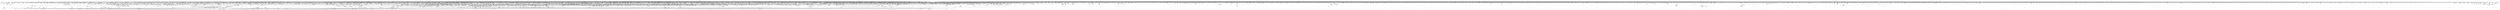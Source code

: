 digraph kerncollapsed {
    "__kern_my_cpu_offset_76" [color="black"];
    "Indirect call52" [color="black"];
    "Indirect call50" [color="black"];
    "io_cancel_task_cb" [color="black"];
    "queued_write_lock.constprop.0_1" [color="black"];
    "__raw_spin_lock_irqsave_7" [color="black"];
    "find_later_rq" [color="black"];
    "count_vm_events_2" [color="black"];
    "rt_mutex_proxy_unlock" [color="black"];
    "data_check_size" [color="black"];
    "__raw_spin_lock_irq.constprop.0_2" [color="black"];
    "__fprop_add_percpu" [color="black"];
    "folio_trylock" [color="black"];
    "__raw_write_unlock_irq_4" [color="black"];
    "__arch_copy_from_user" [color="black"];
    "cpudl_set" [color="black"];
    "copy_fd_bitmaps" [color="black"];
    "attach_pid" [color="black"];
    "smp_call_function" [color="black"];
    "io_wq_worker_running" [color="black"];
    "first_zones_zonelist_1" [color="black"];
    "_prb_read_valid" [color="black"];
    "do_raw_spin_lock_33" [color="black"];
    "Indirect call165" [color="black"];
    "Indirect call148" [color="black"];
    "__wake_up_locked_key_bookmark" [color="black"];
    "__percpu_add_case_32_13" [color="black"];
    "__cmpxchg_case_acq_32_1" [color="black"];
    "Indirect call156" [color="black"];
    "__cmpxchg_case_mb_64_4" [color="black"];
    "__raw_read_lock_irqsave.constprop.0_1" [color="black"];
    "pcpu_block_refresh_hint" [color="black"];
    "arch_local_irq_restore_2" [color="black"];
    "do_raw_spin_lock_26" [color="black"];
    "Indirect call185" [color="black"];
    "__rt_mutex_slowtrylock" [color="black"];
    "__remove_hrtimer" [color="black"];
    "set_secondary_fwnode" [color="black"];
    "Indirect call66" [color="black"];
    "netlink_lock_table" [color="black"];
    "entity_eligible" [color="black"];
    "hlist_del_init_2" [color="black"];
    "proto_memory_pcpu_drain" [color="black"];
    "__kmem_obj_info" [color="black"];
    "fragmentation_index" [color="black"];
    "update_rt_rq_load_avg" [color="black"];
    "__raw_spin_unlock_irqrestore_31" [color="black"];
    "kmap_atomic_1" [color="black"];
    "__kern_my_cpu_offset_71" [color="black"];
    "Indirect call127" [color="black"];
    "Indirect call120" [color="black"];
    "kthread_is_per_cpu" [color="black"];
    "mapping_allow_writable" [color="black"];
    "__percpu_add_case_64_3" [color="black"];
    "__cmpxchg_case_acq_32.constprop.0_18" [color="black"];
    "Indirect call110" [color="black"];
    "tty_port_kopened" [color="black"];
    "_task_util_est" [color="black"];
    "security_sk_free" [color="black"];
    "tag_clear_highpage" [color="black"];
    "cpu_online_1" [color="black"];
    "get_file_2" [color="black"];
    "clear_ti_thread_flag" [color="black"];
    "zone_reclaimable_pages" [color="black"];
    "inode_io_list_move_locked" [color="black"];
    "split_page" [color="black"];
    "pcpu_chunk_refresh_hint" [color="black"];
    "update_curr" [color="black"];
    "Indirect call56" [color="black"];
    "Indirect call34" [color="black"];
    "list_splice" [color="black"];
    "wb_io_lists_populated" [color="black"];
    "prep_compound_page" [color="black"];
    "arch_local_irq_restore" [color="black"];
    "find_task_by_pid_ns" [color="black"];
    "security_sock_rcv_skb" [color="black"];
    "__bitmap_weight" [color="black"];
    "dget" [color="black"];
    "folio_evictable_1" [color="black"];
    "__preempt_count_sub" [color="black"];
    "__cmpxchg_case_acq_32.constprop.0_15" [color="black"];
    "Indirect call5" [color="black"];
    "__init_waitqueue_head" [color="black"];
    "__percpu_counter_sum" [color="black"];
    "find_first_bit_6" [color="black"];
    "rcu_poll_gp_seq_end" [color="black"];
    "clear_ti_thread_flag_1" [color="black"];
    "__bitmap_equal" [color="black"];
    "mas_adopt_children.isra.0" [color="black"];
    "set_pfnblock_flags_mask" [color="black"];
    "page_ref_dec_and_test_2" [color="black"];
    "srcu_get_delay.isra.0" [color="black"];
    "Indirect call91" [color="black"];
    "virt_to_folio" [color="black"];
    "cpu_online" [color="black"];
    "__raw_spin_unlock_irqrestore_4" [color="black"];
    "do_raw_spin_lock_13" [color="black"];
    "read_seqbegin_or_lock" [color="black"];
    "pgdat_balanced" [color="black"];
    "Indirect call210" [color="black"];
    "io_timeout_extract" [color="black"];
    "__pi_strcmp" [color="black"];
    "lock_hrtimer_base" [color="black"];
    "inactive_is_low.constprop.0" [color="black"];
    "do_raw_spin_lock.constprop.0_10" [color="black"];
    "device_links_read_lock" [color="black"];
    "tlb_flush" [color="black"];
    "Indirect call1" [color="black"];
    "__get_task_comm" [color="black"];
    "gfp_pfmemalloc_allowed" [color="black"];
    "clear_nonspinnable" [color="black"];
    "lock_parent" [color="black"];
    "__attach_mnt" [color="black"];
    "prepend" [color="black"];
    "blake2s_final" [color="black"];
    "set_work_data" [color="black"];
    "__cmpxchg_case_rel_64" [color="black"];
    "xas_next_entry.constprop.0" [color="black"];
    "d_shrink_add" [color="black"];
    "update_dl_rq_load_avg" [color="black"];
    "find_next_bit_17" [color="black"];
    "csum_partial_ext" [color="black"];
    "netdev_start_xmit" [color="black"];
    "online_section_nr" [color="black"];
    "min_deadline_cb_rotate" [color="black"];
    "get_task_exe_file" [color="black"];
    "count_vm_event_2" [color="black"];
    "kthread_should_stop" [color="black"];
    "test_ti_thread_flag_4" [color="black"];
    "__mutex_init" [color="black"];
    "__flush_tlb_page_nosync" [color="black"];
    "io_run_local_work_continue" [color="black"];
    "io_poll_find.constprop.0" [color="black"];
    "task_set_jobctl_pending" [color="black"];
    "mte_thread_switch" [color="black"];
    "mas_next_slot" [color="black"];
    "Indirect call111" [color="black"];
    "mas_mab_cp" [color="black"];
    "rcu_poll_gp_seq_end_unlocked" [color="black"];
    "prepend_name" [color="black"];
    "gup_folio_next" [color="black"];
    "Indirect call162" [color="black"];
    "__raw_spin_lock_14" [color="black"];
    "io_put_kbuf_comp.isra.0" [color="black"];
    "Indirect call11" [color="black"];
    "Indirect call42" [color="black"];
    "__raw_spin_trylock_3" [color="black"];
    "do_raw_spin_lock_45" [color="black"];
    "__dev_pm_qos_resume_latency" [color="black"];
    "____core____" [color="kernel"];
    "smp_call_function_single" [color="black"];
    "io_cancel_req_match" [color="black"];
    "xas_error.isra.0_1" [color="black"];
    "__udelay" [color="black"];
    "IS_ERR_OR_NULL_3" [color="black"];
    "chacha_block_generic" [color="black"];
    "Indirect call209" [color="black"];
    "compaction_suitable" [color="black"];
    "ktime_get_coarse_real_ts64" [color="black"];
    "page_ref_add" [color="black"];
    "__pm_relax" [color="black"];
    "d_set_d_op" [color="black"];
    "arm_smccc_1_1_get_conduit" [color="black"];
    "do_raw_spin_lock_1" [color="black"];
    "debug_locks_off" [color="black"];
    "llist_add_batch" [color="black"];
    "audit_serial" [color="black"];
    "bsearch" [color="black"];
    "_find_first_and_bit" [color="black"];
    "calc_delta_fair" [color="black"];
    "osq_lock" [color="black"];
    "__raw_spin_unlock_irq_20" [color="black"];
    "security_capable" [color="black"];
    "Indirect call107" [color="black"];
    "__printk_cpu_sync_try_get" [color="black"];
    "__raw_spin_lock_irq_17" [color="black"];
    "wp_page_reuse" [color="black"];
    "Indirect call28" [color="black"];
    "lock_mnt_tree" [color="black"];
    "wb_dirty_limits" [color="black"];
    "Indirect call22" [color="black"];
    "Indirect call64" [color="black"];
    "__task_rq_lock" [color="black"];
    "sched_clock_cpu" [color="black"];
    "move_freepages_block" [color="black"];
    "do_raw_spin_lock_6" [color="black"];
    "Indirect call199" [color="black"];
    "arch_local_irq_save_1" [color="black"];
    "__kern_my_cpu_offset_70" [color="black"];
    "__raw_spin_unlock_irq_23" [color="black"];
    "copy_thread" [color="black"];
    "irq_work_claim" [color="black"];
    "__set_task_comm" [color="black"];
    "wb_has_dirty_io" [color="black"];
    "clear_ti_thread_flag_5" [color="black"];
    "futex_hb_waiters_dec" [color="black"];
    "__audit_uring_entry" [color="black"];
    "__sk_mem_reduce_allocated" [color="black"];
    "no_page_table" [color="black"];
    "security_audit_rule_match" [color="black"];
    "__cmpxchg_case_mb_32_5" [color="black"];
    "queued_write_lock_slowpath" [color="black"];
    "skb_queue_tail" [color="black"];
    "inode_cgwb_move_to_attached" [color="black"];
    "Indirect call121" [color="black"];
    "active_load_balance_cpu_stop" [color="black"];
    "Indirect call144" [color="black"];
    "__wake_up_locked_key" [color="black"];
    "Indirect call205" [color="black"];
    "io_acct_run_queue" [color="black"];
    "__hrtimer_get_next_event" [color="black"];
    "security_file_set_fowner" [color="black"];
    "dl_rq_of_se" [color="black"];
    "do_kernel_restart" [color="black"];
    "kernfs_should_drain_open_files" [color="black"];
    "pfn_is_map_memory" [color="black"];
    "cfs_rq_of" [color="black"];
    "get_state_synchronize_rcu" [color="black"];
    "folio_mapped_1" [color="black"];
    "get_group_info.isra.0" [color="black"];
    "cpu_clock_sample_group" [color="black"];
    "__kern_my_cpu_offset_16" [color="black"];
    "Indirect call155" [color="black"];
    "mas_push_node" [color="black"];
    "rb_erase_cached.isra.0" [color="black"];
    "pageblock_skip_persistent" [color="black"];
    "__find_vmap_area.constprop.0" [color="black"];
    "__raw_spin_unlock_irq_38" [color="black"];
    "decay_load" [color="black"];
    "__raw_spin_lock_irqsave.constprop.0_2" [color="black"];
    "clear_ti_thread_flag_4" [color="black"];
    "fatal_signal_pending_4" [color="black"];
    "__rt_mutex_futex_trylock" [color="black"];
    "tty_name" [color="black"];
    "Indirect call149" [color="black"];
    "Indirect call123" [color="black"];
    "mab_mas_cp" [color="black"];
    "mas_is_err" [color="black"];
    "folio_size_2" [color="black"];
    "Indirect call37" [color="black"];
    "__kern_my_cpu_offset_42" [color="black"];
    "arch_local_irq_save_8" [color="black"];
    "wakeup_kcompactd" [color="black"];
    "percpu_ref_noop_confirm_switch" [color="black"];
    "rcu_accelerate_cbs" [color="black"];
    "exit_oom_victim" [color="black"];
    "security_audit_rule_free" [color="black"];
    "Indirect call169" [color="black"];
    "__raw_spin_lock_irqsave_52" [color="black"];
    "mas_prev_sibling" [color="black"];
    "folio_activate_fn" [color="black"];
    "xas_retry" [color="black"];
    "Indirect call152" [color="black"];
    "kernfs_get" [color="black"];
    "do_raw_spin_lock_87" [color="black"];
    "xa_find_after" [color="black"];
    "timer_wait_running" [color="black"];
    "skb_copy_bits" [color="black"];
    "mas_new_ma_node" [color="black"];
    "console_srcu_read_lock" [color="black"];
    "posix_cpu_timer_rearm" [color="black"];
    "wake_up_klogd" [color="black"];
    "Indirect call160" [color="black"];
    "io_wq_hash_work" [color="black"];
    "list_move_1" [color="black"];
    "device_pm_check_callbacks" [color="black"];
    "lru_deactivate_file_fn" [color="black"];
    "__kern_my_cpu_offset_26" [color="black"];
    "clear_page" [color="black"];
    "Indirect call166" [color="black"];
    "do_raw_spin_lock.constprop.0_7" [color="black"];
    "__count_vm_events_1" [color="black"];
    "get_cred" [color="black"];
    "unreserve_highatomic_pageblock" [color="black"];
    "__raw_spin_unlock_irq_45" [color="black"];
    "space_used" [color="black"];
    "__kern_my_cpu_offset_27" [color="black"];
    "sock_rfree" [color="black"];
    "set_page_dirty" [color="black"];
    "mte_destroy_descend.constprop.0" [color="black"];
    "virt_to_head_page.isra.0" [color="black"];
    "do_raw_spin_lock_30" [color="black"];
    "update_dl_migration" [color="black"];
    "next_zone" [color="black"];
    "count_vm_events_1" [color="black"];
    "__init_rwsem" [color="black"];
    "_find_next_zero_bit" [color="black"];
    "pcpu_chunk_relocate" [color="black"];
    "xas_find_conflict" [color="black"];
    "dl_bw_of" [color="black"];
    "__kern_my_cpu_offset_25" [color="black"];
    "prb_reserve_in_last" [color="black"];
    "Indirect call109" [color="black"];
    "test_and_set_bit_lock.constprop.0" [color="black"];
    "__raw_spin_unlock_irq_35" [color="black"];
    "arch_local_irq_enable_2" [color="black"];
    "__raw_spin_lock_34" [color="black"];
    "lowest_in_progress" [color="black"];
    "rcu_segcblist_add_len" [color="black"];
    "Indirect call15" [color="black"];
    "prepend_char" [color="black"];
    "__raw_spin_lock_46" [color="black"];
    "list_del_init_8" [color="black"];
    "__raw_spin_lock_30" [color="black"];
    "get_data" [color="black"];
    "vma_address" [color="black"];
    "Indirect call174" [color="black"];
    "io_get_cqe_overflow" [color="black"];
    "__cmpxchg_case_acq_64" [color="black"];
    "_compound_head" [color="black"];
    "__smp_call_single_queue" [color="black"];
    "hlist_del_init_4" [color="black"];
    "Indirect call193" [color="black"];
    "Indirect call77" [color="black"];
    "__raw_spin_lock_irqsave.constprop.0_9" [color="black"];
    "auditsc_get_stamp" [color="black"];
    "percpu_ref_put_many" [color="black"];
    "__wake_up_parent" [color="black"];
    "__raw_spin_lock.constprop.0_2" [color="black"];
    "mte_update_sctlr_user" [color="black"];
    "mas_find_child" [color="black"];
    "Indirect call13" [color="black"];
    "Indirect call187" [color="black"];
    "try_to_take_rt_mutex" [color="black"];
    "folio_size" [color="black"];
    "do_raw_spin_lock_56" [color="black"];
    "mapping_shrinkable_1" [color="black"];
    "__percpu_add_case_32_20" [color="black"];
    "__raw_spin_lock_irq_7" [color="black"];
    "rcu_segcblist_enqueue" [color="black"];
    "path_get" [color="black"];
    "__raw_spin_lock_irq_34" [color="black"];
    "__raw_spin_lock_irqsave_51" [color="black"];
    "__wait_on_bit" [color="black"];
    "__raw_spin_unlock_irqrestore_32" [color="black"];
    "__const_udelay" [color="black"];
    "workingset_eviction" [color="black"];
    "find_first_bit_3" [color="black"];
    "inode_maybe_inc_iversion" [color="black"];
    "__kern_my_cpu_offset_74" [color="black"];
    "do_raw_spin_lock_69" [color="black"];
    "clear_siginfo" [color="black"];
    "__rb_insert_augmented" [color="black"];
    "mas_wr_end_piv" [color="black"];
    "group_classify" [color="black"];
    "mas_bulk_rebalance" [color="black"];
    "_copy_from_iter" [color="black"];
    "mab_shift_right" [color="black"];
    "tlb_gather_mmu" [color="black"];
    "fd_install" [color="black"];
    "dput_to_list" [color="black"];
    "_double_lock_balance" [color="black"];
    "system_supports_address_auth_1" [color="black"];
    "iov_iter_revert" [color="black"];
    "__peernet2id" [color="black"];
    "_compound_head_4" [color="black"];
    "qdisc_qstats_cpu_qlen_dec" [color="black"];
    "idr_find" [color="black"];
    "percpu_ref_get_many" [color="black"];
    "compaction_zonelist_suitable" [color="black"];
    "rt_mutex_setprio" [color="black"];
    "set_tlb_ubc_flush_pending" [color="black"];
    "queued_read_unlock.constprop.0_2" [color="black"];
    "rcu_start_this_gp" [color="black"];
    "io_poll_mark_cancelled" [color="black"];
    "rcu_seq_start_1" [color="black"];
    "ma_data_end" [color="black"];
    "pcpu_next_fit_region.constprop.0" [color="black"];
    "__kern_my_cpu_offset_11" [color="black"];
    "get_arm64_ftr_reg" [color="black"];
    "get_sd_balance_interval" [color="black"];
    "get_task_mm" [color="black"];
    "radix_tree_lookup" [color="black"];
    "capacity_of" [color="black"];
    "set_swapper_pgd" [color="black"];
    "xas_result" [color="black"];
    "__nr_to_section" [color="black"];
    "cpupri_set" [color="black"];
    "convert_prio" [color="black"];
    "find_next_zero_bit" [color="black"];
    "rcu_segcblist_pend_cbs" [color="black"];
    "mnt_add_count" [color="black"];
    "Indirect call98" [color="black"];
    "mas_data_end" [color="black"];
    "panic_smp_self_stop" [color="black"];
    "__raw_spin_lock_irqsave_32" [color="black"];
    "radix_tree_next_chunk" [color="black"];
    "__percpu_add_case_32_15" [color="black"];
    "__raw_spin_lock_irq_12" [color="black"];
    "steal_suitable_fallback" [color="black"];
    "file_ns_capable" [color="black"];
    "double_rq_lock" [color="black"];
    "folio_isolate_lru" [color="black"];
    "Indirect call41" [color="black"];
    "find_first_bit_4" [color="black"];
    "__raw_spin_lock_4" [color="black"];
    "__update_gt_cputime" [color="black"];
    "sk_memory_allocated_sub" [color="black"];
    "mas_find" [color="black"];
    "vm_commit_limit" [color="black"];
    "task_join_group_stop" [color="black"];
    "memcg_charge_kernel_stack.part.0" [color="black"];
    "zone_watermark_fast.constprop.0" [color="black"];
    "__cmpxchg_case_mb_64_6" [color="black"];
    "enqueue_task" [color="black"];
    "Indirect call182" [color="black"];
    "blake2s.constprop.0" [color="black"];
    "irqd_set.isra.0_1" [color="black"];
    "__msecs_to_jiffies" [color="black"];
    "sched_clock_noinstr" [color="black"];
    "radix_tree_tag_get" [color="black"];
    "mas_set_split_parent.isra.0" [color="black"];
    "Indirect call173" [color="black"];
    "se_weight.isra.0" [color="black"];
    "task_get_vl" [color="black"];
    "is_rlimit_overlimit" [color="black"];
    "__kern_my_cpu_offset_60" [color="black"];
    "__put_unused_fd" [color="black"];
    "select_collect2" [color="black"];
    "pde_subdir_first" [color="black"];
    "__percpu_add_case_32" [color="black"];
    "do_raw_spin_lock_50" [color="black"];
    "rcu_segcblist_accelerate" [color="black"];
    "rcu_segcblist_entrain" [color="black"];
    "__kern_my_cpu_offset_17" [color="black"];
    "Indirect call103" [color="black"];
    "__mod_lruvec_state" [color="black"];
    "mas_leaf_max_gap" [color="black"];
    "_compound_head_3" [color="black"];
    "mas_store_prealloc.part.0" [color="black"];
    "chacha_permute" [color="black"];
    "lookup_mountpoint" [color="black"];
    "io_poll_remove_entries" [color="black"];
    "strscpy" [color="black"];
    "Indirect call27" [color="black"];
    "mas_start" [color="black"];
    "__var_waitqueue" [color="black"];
    "Indirect call145" [color="black"];
    "pcpu_block_update" [color="black"];
    "d_shrink_del" [color="black"];
    "system_supports_tlb_range_1" [color="black"];
    "folio_trylock_2" [color="black"];
    "print_tainted" [color="black"];
    "new_context" [color="black"];
    "radix_tree_load_root" [color="black"];
    "io_wq_work_match_item" [color="black"];
    "__raw_spin_lock_irq_20" [color="black"];
    "mas_set_height" [color="black"];
    "free_pcppages_bulk" [color="black"];
    "__skb_flow_get_ports" [color="black"];
    "tlb_remove_table_sync_one" [color="black"];
    "maybe_mkwrite.isra.0" [color="black"];
    "simple_xattr_space" [color="black"];
    "do_raw_spin_lock.constprop.0_6" [color="black"];
    "page_ref_add_1" [color="black"];
    "do_softirq_own_stack" [color="black"];
    "do_raw_spin_lock_63" [color="black"];
    "__skb_checksum" [color="black"];
    "skb_tailroom_1" [color="black"];
    "workingset_update_node" [color="black"];
    "compaction_free" [color="black"];
    "lockref_put_or_lock" [color="black"];
    "__cmpxchg_case_8" [color="black"];
    "hrtimer_start_expires" [color="black"];
    "xas_next_entry" [color="black"];
    "__d_find_any_alias" [color="black"];
    "split_map_pages" [color="black"];
    "pagefault_enable_2" [color="black"];
    "dl_bw_cpus" [color="black"];
    "skb_zcopy_downgrade_managed" [color="black"];
    "mas_prev_range" [color="black"];
    "next_online_pgdat" [color="black"];
    "__reuseport_detach_sock.isra.0" [color="black"];
    "__kern_my_cpu_offset_29" [color="black"];
    "set_ti_thread_flag_4" [color="black"];
    "io_fill_cqe_aux" [color="black"];
    "percpu_counter_dec" [color="black"];
    "system_supports_generic_auth" [color="black"];
    "__dequeue_entity" [color="black"];
    "task_will_free_mem" [color="black"];
    "strncmp" [color="black"];
    "_find_next_and_bit" [color="black"];
    "redirty_tail_locked" [color="black"];
    "dl_clear_overload.part.0" [color="black"];
    "Indirect call88" [color="black"];
    "has_managed_dma" [color="black"];
    "compound_order_1" [color="black"];
    "__raw_spin_unlock_irqrestore_1" [color="black"];
    "sve_get_vl" [color="black"];
    "__raw_spin_lock_21" [color="black"];
    "dev_xmit_recursion_inc" [color="black"];
    "Indirect call85" [color="black"];
    "__raw_spin_lock_irqsave_50" [color="black"];
    "__dev_put.part.0" [color="black"];
    "__io_put_kbuf" [color="black"];
    "node_dirty_ok" [color="black"];
    "mte_dead_leaves.constprop.0" [color="black"];
    "arm64_kernel_unmapped_at_el0_2" [color="black"];
    "mte_sync_tags" [color="black"];
    "__iget" [color="black"];
    "unlock_mount_hash" [color="black"];
    "do_raw_spin_lock_57" [color="black"];
    "tty_termios_input_baud_rate" [color="black"];
    "_compound_head_2" [color="black"];
    "memblock_search" [color="black"];
    "__raw_spin_lock_irq.constprop.0_1" [color="black"];
    "Indirect call78" [color="black"];
    "__raw_spin_lock_irqsave_1" [color="black"];
    "do_raw_spin_lock_35" [color="black"];
    "flush_tlb_mm_1" [color="black"];
    "folio_not_mapped" [color="black"];
    "find_next_zero_bit_2" [color="black"];
    "sched_ttwu_pending" [color="black"];
    "list_del_2" [color="black"];
    "__raw_spin_lock_irqsave.constprop.0_8" [color="black"];
    "rcu_jiffies_till_stall_check" [color="black"];
    "update_sctlr_el1" [color="black"];
    "__xa_clear_mark" [color="black"];
    "Indirect call106" [color="black"];
    "Indirect call146" [color="black"];
    "wake_all_kswapds" [color="black"];
    "__kern_my_cpu_offset_50" [color="black"];
    "next_signal" [color="black"];
    "Indirect call92" [color="black"];
    "__raw_spin_lock_27" [color="black"];
    "idle_cpu" [color="black"];
    "pcpu_alloc_area" [color="black"];
    "account_pipe_buffers" [color="black"];
    "memblock_is_map_memory" [color="black"];
    "__pageblock_pfn_to_page" [color="black"];
    "cpu_mitigations_off" [color="black"];
    "Indirect call45" [color="black"];
    "down_read_trylock" [color="black"];
    "__raw_spin_unlock_irqrestore_24" [color="black"];
    "sync_icache_aliases" [color="black"];
    "mas_pause" [color="black"];
    "ktime_get_with_offset" [color="black"];
    "__page_cache_release" [color="black"];
    "__cmpxchg_case_acq_32.constprop.0_2" [color="black"];
    "page_ref_inc_1" [color="black"];
    "futex_hash" [color="black"];
    "__raw_spin_lock_63" [color="black"];
    "vmf_pte_changed" [color="black"];
    "__cmpwait_case_32_1" [color="black"];
    "pi_state_update_owner" [color="black"];
    "__raw_spin_unlock_irqrestore" [color="black"];
    "spin_lock_irqsave_check_contention" [color="black"];
    "ktime_get" [color="black"];
    "kmap_local_page" [color="black"];
    "__cmpwait_case_32_2" [color="black"];
    "sig_handler_ignored" [color="black"];
    "task_ppid_nr" [color="black"];
    "init_timer_key" [color="black"];
    "__timer_delete" [color="black"];
    "raw_spin_rq_lock_1" [color="black"];
    "__raw_spin_unlock_irqrestore_3" [color="black"];
    "Indirect call79" [color="black"];
    "Indirect call25" [color="black"];
    "test_ti_thread_flag_10" [color="black"];
    "init_entity_runnable_average" [color="black"];
    "__list_del_entry_2" [color="black"];
    "to_kthread" [color="black"];
    "set_next_task" [color="black"];
    "sub_running_bw.isra.0" [color="black"];
    "workingset_refault" [color="black"];
    "add_mm_rss_vec" [color="black"];
    "__cmpxchg_case_acq_32" [color="black"];
    "security_current_getsecid_subj" [color="black"];
    "Indirect call206" [color="black"];
    "timer_base.isra.0" [color="black"];
    "__raw_spin_unlock_irqrestore_12" [color="black"];
    "sched_cgroup_fork" [color="black"];
    "mutex_can_spin_on_owner" [color="black"];
    "__wait_for_common" [color="black"];
    "__cmpxchg_case_acq_32_2" [color="black"];
    "percpu_ref_put_many.constprop.0" [color="black"];
    "igrab" [color="black"];
    "__percpu_add_case_64.constprop.0_3" [color="black"];
    "__raw_spin_lock_22" [color="black"];
    "__disable_irq_nosync" [color="black"];
    "arch_send_call_function_single_ipi" [color="black"];
    "attach_task" [color="black"];
    "folio_anon_vma" [color="black"];
    "copy_from_kernel_nofault" [color="black"];
    "__clear_close_on_exec.isra.0" [color="black"];
    "__lshrti3" [color="black"];
    "__xchg_case_mb_32.constprop.0" [color="black"];
    "kernfs_leftmost_descendant" [color="black"];
    "blake2s_update" [color="black"];
    "find_vma_prev" [color="black"];
    "security_task_getsecid_obj" [color="black"];
    "unhash_mnt" [color="black"];
    "__ptrace_link" [color="black"];
    "inode_lru_list_del" [color="black"];
    "rt_mutex_futex_trylock" [color="black"];
    "Indirect call102" [color="black"];
    "sock_flag_1" [color="black"];
    "pvm_find_va_enclose_addr" [color="black"];
    "arch_stack_walk" [color="black"];
    "Indirect call93" [color="black"];
    "class_raw_spinlock_irqsave_destructor" [color="black"];
    "kmem_valid_obj" [color="black"];
    "irq_to_desc" [color="black"];
    "read_seqbegin.constprop.0" [color="black"];
    "init_completion" [color="black"];
    "set_kpti_asid_bits" [color="black"];
    "__raw_spin_unlock_irqrestore_18" [color="black"];
    "task_pid_vnr" [color="black"];
    "sock_inuse_add" [color="black"];
    "set_next_entity" [color="black"];
    "__raw_spin_lock_26" [color="black"];
    "copy_from_kernel_nofault_allowed" [color="black"];
    "io_req_complete_defer" [color="black"];
    "io_wq_work_match_all" [color="black"];
    "pcpu_find_block_fit" [color="black"];
    "user_disable_single_step" [color="black"];
    "folio_trylock_1" [color="black"];
    "__kern_my_cpu_offset_28" [color="black"];
    "find_next_bit.constprop.0_14" [color="black"];
    "__raw_spin_lock_42" [color="black"];
    "__sync_icache_dcache" [color="black"];
    "audit_gid_comparator" [color="black"];
    "Indirect call61" [color="black"];
    "deny_write_access.isra.0" [color="black"];
    "__xchg_case_64.constprop.0" [color="black"];
    "__raw_spin_unlock_irq_6" [color="black"];
    "cpumask_next_and" [color="black"];
    "__raw_spin_lock_18" [color="black"];
    "task_rq_lock" [color="black"];
    "sk_error_report" [color="black"];
    "do_raw_spin_lock_38" [color="black"];
    "__mutex_add_waiter" [color="black"];
    "__bitmap_set" [color="black"];
    "sve_save_state" [color="black"];
    "__set_fixmap" [color="black"];
    "do_raw_spin_lock_17" [color="black"];
    "current_wq_worker" [color="black"];
    "do_raw_spin_lock_31" [color="black"];
    "__raw_spin_lock_16" [color="black"];
    "get_pfnblock_flags_mask" [color="black"];
    "__pfn_to_section" [color="black"];
    "page_ref_inc_2" [color="black"];
    "test_taint" [color="black"];
    "req_set_fail" [color="black"];
    "folio_trylock_4" [color="black"];
    "__cmpxchg_case_acq_32.constprop.0_5" [color="black"];
    "arch_get_random_longs" [color="black"];
    "xas_next_offset" [color="black"];
    "add_device_randomness" [color="black"];
    "sync_rcu_exp_done_unlocked" [color="black"];
    "Indirect call36" [color="black"];
    "Indirect call164" [color="black"];
    "Indirect call118" [color="black"];
    "__lock_task_sighand" [color="black"];
    "sched_asym_prefer" [color="black"];
    "__raw_spin_unlock_irqrestore_14" [color="black"];
    "__raw_spin_lock_irqsave.constprop.0_7" [color="black"];
    "_compound_head_5" [color="black"];
    "hlist_del_init" [color="black"];
    "arch_get_random_seed_longs" [color="black"];
    "tlb_remove_table_smp_sync" [color="black"];
    "hrtimer_try_to_cancel" [color="black"];
    "__raw_spin_lock_irqsave_41" [color="black"];
    "timer_delete_sync" [color="black"];
    "stackinfo_on_stack" [color="black"];
    "flush_tlb_mm" [color="black"];
    "__raw_spin_lock_6" [color="black"];
    "pm_runtime_get_noresume" [color="black"];
    "workingset_age_nonresident" [color="black"];
    "__raw_spin_unlock_irqrestore_33" [color="black"];
    "min_deadline_cb_propagate" [color="black"];
    "wants_signal" [color="black"];
    "__raw_spin_unlock_irq_18" [color="black"];
    "Indirect call153" [color="black"];
    "Indirect call181" [color="black"];
    "__kern_my_cpu_offset_24" [color="black"];
    "skb_header_pointer_2" [color="black"];
    "mas_wr_new_end" [color="black"];
    "__percpu_add_case_64" [color="black"];
    "propagation_next" [color="black"];
    "tag_set" [color="black"];
    "__efistub_caches_clean_inval_pou" [color="black"];
    "rcu_seq_start" [color="black"];
    "__raw_spin_lock_irqsave.constprop.0_1" [color="black"];
    "io_wq_get_acct" [color="black"];
    "__wake_up_bit" [color="black"];
    "do_raw_spin_lock_118" [color="black"];
    "__pi_memcmp" [color="black"];
    "wb_stat_error" [color="black"];
    "timekeeping_get_ns" [color="black"];
    "__wake_q_add" [color="black"];
    "check_stable_address_space" [color="black"];
    "mas_set_alloc_req" [color="black"];
    "bump_cpu_timer" [color="black"];
    "__anon_vma_interval_tree_subtree_search" [color="black"];
    "arch_local_irq_save_3" [color="black"];
    "set_ptes.constprop.0.isra.0_1" [color="black"];
    "zone_page_state_snapshot" [color="black"];
    "Indirect call17" [color="black"];
    "Indirect call4" [color="black"];
    "tag_clear" [color="black"];
    "__lock_parent" [color="black"];
    "get_file_1" [color="black"];
    "page_vma_mapped_walk_done_1" [color="black"];
    "anon_vma_interval_tree_iter_next" [color="black"];
    "rcu_seq_set_state" [color="black"];
    "try_to_unmap_flush" [color="black"];
    "freezing" [color="black"];
    "__skb_fill_page_desc" [color="black"];
    "__raw_spin_trylock_4" [color="black"];
    "Indirect call125" [color="black"];
    "pcpu_page_idx" [color="black"];
    "req_set_fail_3" [color="black"];
    "__raw_spin_lock_15" [color="black"];
    "__percpu_add_case_32_8" [color="black"];
    "prb_read_valid" [color="black"];
    "Indirect call63" [color="black"];
    "Indirect call159" [color="black"];
    "cpumask_and.isra.0_1" [color="black"];
    "Indirect call208" [color="black"];
    "propagate_mount_unlock" [color="black"];
    "post_ttbr_update_workaround" [color="black"];
    "pmd_install" [color="black"];
    "search_cmp_ftr_reg" [color="black"];
    "do_raw_spin_lock_34" [color="black"];
    "Indirect call170" [color="black"];
    "__mutex_trylock" [color="black"];
    "__enqueue_entity" [color="black"];
    "Indirect call57" [color="black"];
    "task_pid_vnr_1" [color="black"];
    "Indirect call29" [color="black"];
    "timerqueue_del" [color="black"];
    "task_clear_jobctl_trapping" [color="black"];
    "__percpu_add_case_32_1" [color="black"];
    "errseq_sample" [color="black"];
    "__next_zones_zonelist" [color="black"];
    "skb_headers_offset_update" [color="black"];
    "dev_bus_name" [color="black"];
    "arm64_kernel_unmapped_at_el0_4" [color="black"];
    "audit_rate_check.part.0" [color="black"];
    "test_ti_thread_flag_11" [color="black"];
    "__irq_disable" [color="black"];
    "mas_next_sibling" [color="black"];
    "cleanup_timerqueue" [color="black"];
    "__irq_get_desc_lock" [color="black"];
    "allow_direct_reclaim" [color="black"];
    "tty_audit_fork" [color="black"];
    "__cmpxchg_case_acq_32.constprop.0_17" [color="black"];
    "Indirect call112" [color="black"];
    "signal_pending_state_2" [color="black"];
    "unlock_task_sighand.isra.0_1" [color="black"];
    "__page_dup_rmap.constprop.0" [color="black"];
    "cpudl_find" [color="black"];
    "enqueue_timer" [color="black"];
    "Indirect call186" [color="black"];
    "pgattr_change_is_safe" [color="black"];
    "activate_task" [color="black"];
    "shrink_lock_dentry" [color="black"];
    "is_bad_inode" [color="black"];
    "page_ref_inc_6" [color="black"];
    "__raw_spin_unlock_irqrestore_9" [color="black"];
    "Indirect call31" [color="black"];
    "security_secid_to_secctx" [color="black"];
    "__inode_add_lru" [color="black"];
    "strscpy_pad" [color="black"];
    "skb_frag_ref" [color="black"];
    "kthread_data" [color="black"];
    "page_try_share_anon_rmap" [color="black"];
    "__tlb_reset_range" [color="black"];
    "is_current_pgrp_orphaned" [color="black"];
    "do_raw_spin_lock_88" [color="black"];
    "__local_bh_enable_ip" [color="black"];
    "cpu_online_3" [color="black"];
    "arm64_kernel_unmapped_at_el0_3" [color="black"];
    "__raw_spin_lock_3" [color="black"];
    "skip_atoi" [color="black"];
    "find_next_bit.constprop.0_7" [color="black"];
    "no_blink" [color="black"];
    "inode_io_list_del" [color="black"];
    "raw_spin_rq_lock_nested" [color="black"];
    "copyin" [color="black"];
    "fsnotify_handle_inode_event.isra.0" [color="black"];
    "Indirect call122" [color="black"];
    "__irq_domain_deactivate_irq" [color="black"];
    "do_raw_spin_lock_15" [color="black"];
    "mas_next" [color="black"];
    "mod_zone_state" [color="black"];
    "console_verbose" [color="black"];
    "cpu_timer_dequeue" [color="black"];
    "__cmpxchg_case_acq_32.constprop.0_7" [color="black"];
    "io_poll_get_ownership" [color="black"];
    "Indirect call117" [color="black"];
    "mas_prev" [color="black"];
    "Indirect call6" [color="black"];
    "vma_last_pgoff" [color="black"];
    "fpsimd_save" [color="black"];
    "__raw_spin_unlock_irqrestore_38" [color="black"];
    "Indirect call132" [color="black"];
    "mte_copy_page_tags" [color="black"];
    "xas_set_mark" [color="black"];
    "copy_page" [color="black"];
    "rb_prev" [color="black"];
    "prepare_to_wait" [color="black"];
    "__cmpxchg_case_acq_32.constprop.0_19" [color="black"];
    "vma_is_secretmem" [color="black"];
    "Indirect call140" [color="black"];
    "__futex_unqueue" [color="black"];
    "dev_xmit_recursion_dec" [color="black"];
    "ptep_set_access_flags" [color="black"];
    "d_path" [color="black"];
    "pud_set_huge" [color="black"];
    "_mix_pool_bytes" [color="black"];
    "dev_nit_active" [color="black"];
    "mas_state_walk" [color="black"];
    "hlist_bl_unlock" [color="black"];
    "bstats_update" [color="black"];
    "__set_close_on_exec.isra.0" [color="black"];
    "__cmpxchg_case_mb_32_2" [color="black"];
    "arch_asym_cpu_priority" [color="black"];
    "__raw_spin_lock_irqsave_29" [color="black"];
    "should_fail_alloc_page" [color="black"];
    "int_sqrt" [color="black"];
    "find_next_bit_29" [color="black"];
    "Indirect call184" [color="black"];
    "__to_kthread" [color="black"];
    "fill_contig_page_info" [color="black"];
    "rcu_advance_cbs" [color="black"];
    "ptep_clear_flush" [color="black"];
    "prepare_to_wait_event" [color="black"];
    "prb_final_commit" [color="black"];
    "post_alloc_hook" [color="black"];
    "rcu_segcblist_inc_len" [color="black"];
    "irq_work_single" [color="black"];
    "mm_set_has_pinned_flag" [color="black"];
    "fsnotify_update_flags" [color="black"];
    "mas_find_setup.constprop.0" [color="black"];
    "__kern_my_cpu_offset_78" [color="black"];
    "pfn_swap_entry_to_page" [color="black"];
    "cpumask_empty_3" [color="black"];
    "__raw_spin_lock_irq_18" [color="black"];
    "xas_find_marked" [color="black"];
    "do_raw_spin_lock_80" [color="black"];
    "rcu_cblist_init" [color="black"];
    "Indirect call30" [color="black"];
    "__mnt_want_write_file" [color="black"];
    "__percpu_add_case_32_3" [color="black"];
    "posix_cpu_timers_exit" [color="black"];
    "__raw_spin_lock_irqsave" [color="black"];
    "extfrag_for_order" [color="black"];
    "__kern_my_cpu_offset_47" [color="black"];
    "data_alloc" [color="black"];
    "mast_split_data" [color="black"];
    "__hrtimer_next_event_base.constprop.0" [color="black"];
    "kernfs_name_hash" [color="black"];
    "Indirect call46" [color="black"];
    "Indirect call87" [color="black"];
    "Indirect call157" [color="black"];
    "do_raw_spin_lock" [color="black"];
    "vma_interval_tree_subtree_search" [color="black"];
    "folio_evictable" [color="black"];
    "__raw_spin_lock_irq_26" [color="black"];
    "find_next_bit_13" [color="black"];
    "__update_load_avg_cfs_rq" [color="black"];
    "cpumask_and.isra.0_3" [color="black"];
    "d_walk" [color="black"];
    "Indirect call176" [color="black"];
    "to_desc" [color="black"];
    "override_creds" [color="black"];
    "Indirect call99" [color="black"];
    "do_raw_spin_lock_3" [color="black"];
    "do_raw_spin_lock_32" [color="black"];
    "__raw_spin_lock_irq_3" [color="black"];
    "pte_mkdirty" [color="black"];
    "arm_timer" [color="black"];
    "lock_timer_base" [color="black"];
    "is_software_node" [color="black"];
    "__finalize_skb_around" [color="black"];
    "__percpu_down_write_trylock" [color="black"];
    "do_raw_spin_lock_61" [color="black"];
    "qdisc_run_begin" [color="black"];
    "find_vm_area" [color="black"];
    "do_raw_spin_lock_41" [color="black"];
    "mnt_get_writers" [color="black"];
    "lru_deactivate_fn" [color="black"];
    "Indirect call175" [color="black"];
    "set_ti_thread_flag_5" [color="black"];
    "__wake_up_sync_key" [color="black"];
    "__balance_callbacks" [color="black"];
    "mas_allocated.isra.0" [color="black"];
    "pm_runtime_autosuspend_expiration" [color="black"];
    "__cmpxchg_case_64.isra.0" [color="black"];
    "is_cpu_allowed" [color="black"];
    "io_poll_add_hash" [color="black"];
    "raw_spin_rq_trylock" [color="black"];
    "put_dec_full8" [color="black"];
    "__raw_spin_lock_irqsave_25" [color="black"];
    "lru_move_tail_fn" [color="black"];
    "Indirect call197" [color="black"];
    "__raw_spin_lock_irqsave_15" [color="black"];
    "__raw_spin_unlock_irqrestore_29" [color="black"];
    "__raw_write_unlock_irq_5" [color="black"];
    "mas_store_b_node" [color="black"];
    "cpudl_heapify" [color="black"];
    "find_next_bit.constprop.0_6" [color="black"];
    "sane_fdtable_size" [color="black"];
    "find_next_bit_7" [color="black"];
    "Indirect call26" [color="black"];
    "gup_must_unshare" [color="black"];
    "kernfs_root" [color="black"];
    "__kern_my_cpu_offset_61" [color="black"];
    "pm_ops_is_empty" [color="black"];
    "__kern_my_cpu_offset_79" [color="black"];
    "Indirect call18" [color="black"];
    "list_del_init_6" [color="black"];
    "strchr" [color="black"];
    "mtree_range_walk" [color="black"];
    "kill_super_notify" [color="black"];
    "__kern_my_cpu_offset_4" [color="black"];
    "access_ok_12" [color="black"];
    "pud_clear_huge" [color="black"];
    "percpu_counter_add" [color="black"];
    "__folio_cancel_dirty" [color="black"];
    "__raw_spin_unlock_irq_4" [color="black"];
    "task_rq_unlock" [color="black"];
    "vma_iter_config" [color="black"];
    "do_raw_spin_lock_23" [color="black"];
    "local_cpu_stop" [color="black"];
    "req_set_fail_4" [color="black"];
    "put_filesystem" [color="black"];
    "pm_runtime_put_noidle_2" [color="black"];
    "get_ucounts_or_wrap" [color="black"];
    "xas_reload" [color="black"];
    "__cmpxchg_case_acq_32.constprop.0_16" [color="black"];
    "io_cancel_ctx_cb" [color="black"];
    "__raw_spin_unlock_irq_3" [color="black"];
    "flush_dcache_folio" [color="black"];
    "mas_alloc_req.isra.0" [color="black"];
    "calc_wheel_index" [color="black"];
    "add_timer" [color="black"];
    "__cmpxchg_case_mb_64_7" [color="black"];
    "check_preempt_curr_dl" [color="black"];
    "__kern_my_cpu_offset_18" [color="black"];
    "plist_del" [color="black"];
    "__raw_spin_lock_irqsave.constprop.0_3" [color="black"];
    "plist_add" [color="black"];
    "Indirect call23" [color="black"];
    "pmd_clear_huge" [color="black"];
    "Indirect call58" [color="black"];
    "anon_vma_interval_tree_iter_first" [color="black"];
    "cpumask_weight" [color="black"];
    "__raw_spin_lock_32" [color="black"];
    "reweight_task" [color="black"];
    "__wake_up" [color="black"];
    "irq_enable" [color="black"];
    "is_zero_page" [color="black"];
    "do_raw_spin_lock_47" [color="black"];
    "isolation_suitable.isra.0" [color="black"];
    "Indirect call59" [color="black"];
    "__raw_spin_unlock_irq_29" [color="black"];
    "call_function_single_prep_ipi" [color="black"];
    "radix_tree_iter_tag_clear" [color="black"];
    "jiffies_to_msecs" [color="black"];
    "find_unlink_vmap_area" [color="black"];
    "arch_local_irq_save_4" [color="black"];
    "Indirect call158" [color="black"];
    "__raw_spin_unlock_irq_1" [color="black"];
    "xa_is_node" [color="black"];
    "Indirect call67" [color="black"];
    "page_ref_inc_4" [color="black"];
    "io_prep_async_work" [color="black"];
    "folio_mapped" [color="black"];
    "mas_safe_min" [color="black"];
    "set_cpu_online" [color="black"];
    "__raw_spin_lock_irqsave_22" [color="black"];
    "__lock_timer" [color="black"];
    "strcpy" [color="black"];
    "__raw_spin_trylock_1" [color="black"];
    "pid_task" [color="black"];
    "mte_set_pivot" [color="black"];
    "rb_erase" [color="black"];
    "drain_pages" [color="black"];
    "signal_pending_11" [color="black"];
    "__raw_spin_lock_31" [color="black"];
    "futex_get_value_locked" [color="black"];
    "mas_parent_type" [color="black"];
    "qdisc_maybe_clear_missed" [color="black"];
    "folio_order" [color="black"];
    "tsk_fork_get_node" [color="black"];
    "wb_stat_mod" [color="black"];
    "__cmpxchg_case_mb_32_6" [color="black"];
    "Indirect call189" [color="black"];
    "flush_tlb_kernel_range" [color="black"];
    "mod_timer" [color="black"];
    "hrtimer_force_reprogram.constprop.0" [color="black"];
    "task_sigpending_2" [color="black"];
    "mas_safe_pivot" [color="black"];
    "lru_add_fn" [color="black"];
    "Indirect call213" [color="black"];
    "avg_vruntime" [color="black"];
    "Indirect call39" [color="black"];
    "memchr" [color="black"];
    "node_tag_clear" [color="black"];
    "pm_runtime_deactivate_timer" [color="black"];
    "vma_interval_tree_insert" [color="black"];
    "update_load_avg" [color="black"];
    "io_poll_can_finish_inline.isra.0" [color="black"];
    "Indirect call172" [color="black"];
    "Indirect call90" [color="black"];
    "io_cancel_cb" [color="black"];
    "pagefault_disable" [color="black"];
    "__srcu_read_unlock" [color="black"];
    "timerqueue_add" [color="black"];
    "arch_timer_evtstrm_available" [color="black"];
    "pcpu_post_unmap_tlb_flush" [color="black"];
    "find_busiest_group" [color="black"];
    "dl_task_is_earliest_deadline" [color="black"];
    "do_raw_spin_lock_86" [color="black"];
    "cpumask_intersects.constprop.0_1" [color="black"];
    "mod_node_state" [color="black"];
    "__irq_startup" [color="black"];
    "do_raw_spin_lock_72" [color="black"];
    "skb_may_tx_timestamp.part.0" [color="black"];
    "__raw_spin_lock_64" [color="black"];
    "count_vm_event" [color="black"];
    "prb_reserve" [color="black"];
    "__arm64_sys_eventfd" [color="black"];
    "workingset_activation" [color="black"];
    "test_ti_thread_flag_7" [color="black"];
    "__integrity_iint_find" [color="black"];
    "__task_will_free_mem" [color="black"];
    "set_ti_thread_flag" [color="black"];
    "folio_nr_pages_1" [color="black"];
    "fsnotify_grab_connector" [color="black"];
    "__io_prep_linked_timeout" [color="black"];
    "arch_smp_send_reschedule" [color="black"];
    "mnt_set_mountpoint" [color="black"];
    "__raw_spin_unlock_irq_36" [color="black"];
    "Indirect call69" [color="black"];
    "mte_zero_clear_page_tags" [color="black"];
    "Indirect call0" [color="black"];
    "do_raw_spin_lock_65" [color="black"];
    "get_new_cred" [color="black"];
    "can_migrate_task" [color="black"];
    "arch_local_irq_save_2" [color="black"];
    "signal_pending_state" [color="black"];
    "Indirect call55" [color="black"];
    "Indirect call100" [color="black"];
    "__cmpxchg_case_acq_32.constprop.0_20" [color="black"];
    "__raw_spin_unlock_irqrestore.constprop.0_2" [color="black"];
    "recalc_sigpending" [color="black"];
    "kernfs_next_descendant_post" [color="black"];
    "expand" [color="black"];
    "__raw_spin_unlock_irq" [color="black"];
    "__dl_clear_params" [color="black"];
    "test_ti_thread_flag_22" [color="black"];
    "pwq_activate_inactive_work" [color="black"];
    "add_timer_on" [color="black"];
    "__io_put_kbuf_list" [color="black"];
    "anon_vma_interval_tree_insert" [color="black"];
    "_raw_spin_rq_lock_irqsave" [color="black"];
    "timerqueue_iterate_next" [color="black"];
    "mod_zone_page_state" [color="black"];
    "get_work_pool" [color="black"];
    "remove_nodes.constprop.0" [color="black"];
    "__cmpwait_case_32" [color="black"];
    "mas_ascend" [color="black"];
    "Indirect call141" [color="black"];
    "access_ok_2" [color="black"];
    "Indirect call135" [color="black"];
    "fast_dput" [color="black"];
    "memset" [color="black"];
    "rt_mutex_slowtrylock" [color="black"];
    "cpu_timer_task_rcu" [color="black"];
    "folio_wake_bit" [color="black"];
    "__raw_spin_lock_irqsave_5" [color="black"];
    "fatal_signal_pending_5" [color="black"];
    "mab_set_b_end" [color="black"];
    "inode_to_bdi" [color="black"];
    "mod_node_page_state" [color="black"];
    "__remove_shared_vm_struct.constprop.0" [color="black"];
    "list_lru_del" [color="black"];
    "clear_buddies.isra.0" [color="black"];
    "osq_unlock" [color="black"];
    "jiffies_to_usecs" [color="black"];
    "_compound_head_1" [color="black"];
    "first_online_pgdat" [color="black"];
    "u64_stats_add_2" [color="black"];
    "Indirect call195" [color="black"];
    "__raw_spin_unlock_irqrestore_17" [color="black"];
    "__kern_my_cpu_offset_51" [color="black"];
    "Indirect call21" [color="black"];
    "__raw_spin_lock_irqsave_34" [color="black"];
    "get_next_ino" [color="black"];
    "do_raw_spin_lock_12" [color="black"];
    "rseq_migrate" [color="black"];
    "flush_signal_handlers" [color="black"];
    "sched_post_fork" [color="black"];
    "__kern_my_cpu_offset_67" [color="black"];
    "Indirect call71" [color="black"];
    "qdisc_qstats_cpu_backlog_dec" [color="black"];
    "__raw_spin_lock_irq" [color="black"];
    "find_next_and_bit" [color="black"];
    "cpuhp_invoke_callback" [color="black"];
    "rcu_inkernel_boot_has_ended" [color="black"];
    "dev_driver_string" [color="black"];
    "dequeue_load_avg" [color="black"];
    "__cmpxchg_case_mb_64_1" [color="black"];
    "irq_chip_retrigger_hierarchy" [color="black"];
    "__wake_up_common_lock" [color="black"];
    "rcu_exp_need_qs" [color="black"];
    "mas_wr_walk_index.isra.0" [color="black"];
    "take_dentry_name_snapshot" [color="black"];
    "try_grab_page" [color="black"];
    "io_poll_remove_entry" [color="black"];
    "security_inode_init_security_anon" [color="black"];
    "Indirect call54" [color="black"];
    "Indirect call151" [color="black"];
    "first_zones_zonelist" [color="black"];
    "nsec_to_clock_t" [color="black"];
    "kernel_init_pages" [color="black"];
    "vm_stat_account" [color="black"];
    "skb_has_frag_list" [color="black"];
    "Indirect call68" [color="black"];
    "do_raw_spin_lock_51" [color="black"];
    "__ksize" [color="black"];
    "__xas_next" [color="black"];
    "pte_offset_kernel.isra.0" [color="black"];
    "__sk_mem_reclaim" [color="black"];
    "__raw_spin_unlock_irq_12" [color="black"];
    "strnlen" [color="black"];
    "hrtimer_cancel" [color="black"];
    "find_next_bit_3" [color="black"];
    "pfn_valid_2" [color="black"];
    "folio_trylock_flag" [color="black"];
    "synchronize_rcu.part.0" [color="black"];
    "__raw_spin_lock_52" [color="black"];
    "mm_counter_file" [color="black"];
    "percpu_counter_add_batch" [color="black"];
    "folio_nr_pages" [color="black"];
    "__raw_spin_lock.constprop.0_1" [color="black"];
    "signal_pending_state_1" [color="black"];
    "__raw_spin_lock_49" [color="black"];
    "folio_nr_pages_2" [color="black"];
    "should_zap_page" [color="black"];
    "irq_set_thread_affinity" [color="black"];
    "copy_user_highpage" [color="black"];
    "test_tsk_need_resched" [color="black"];
    "kmsg_dump" [color="black"];
    "__raw_spin_unlock_irq_19" [color="black"];
    "lru_note_cost" [color="black"];
    "__raw_spin_lock_54" [color="black"];
    "do_raw_spin_lock_52" [color="black"];
    "posix_cputimers_group_init" [color="black"];
    "do_raw_spin_lock_58" [color="black"];
    "wake_up_bit" [color="black"];
    "vma_interval_tree_iter_first" [color="black"];
    "__kern_my_cpu_offset_52" [color="black"];
    "__raw_spin_lock_irqsave_42" [color="black"];
    "process_shares_mm" [color="black"];
    "__skb_header_pointer" [color="black"];
    "check_preempt_curr" [color="black"];
    "try_check_zero" [color="black"];
    "_compound_head_13" [color="black"];
    "__attach_to_pi_owner" [color="black"];
    "crng_fast_key_erasure" [color="black"];
    "__raw_spin_lock_irq_25" [color="black"];
    "sibling_imbalance.isra.0" [color="black"];
    "pick_next_pushable_dl_task" [color="black"];
    "lru_lazyfree_fn" [color="black"];
    "__siphash_unaligned" [color="black"];
    "io_schedule_prepare" [color="black"];
    "update_pm_runtime_accounting" [color="black"];
    "__raw_spin_lock_43" [color="black"];
    "free_vmap_area_rb_augment_cb_propagate" [color="black"];
    "page_vma_mapped_walk_done" [color="black"];
    "anon_vma_interval_tree_pre_update_vma" [color="black"];
    "lazy_max_pages" [color="black"];
    "__cmpxchg_case_acq_32.constprop.0_12" [color="black"];
    "put_dec" [color="black"];
    "__sw_hweight64" [color="black"];
    "do_raw_spin_lock_42" [color="black"];
    "list_move_tail" [color="black"];
    "fsnotify_data_inode" [color="black"];
    "kobj_child_ns_ops" [color="black"];
    "__raw_spin_lock_irqsave_19" [color="black"];
    "fpsimd_thread_switch" [color="black"];
    "__raw_spin_lock_irqsave_4" [color="black"];
    "wakeup_kswapd" [color="black"];
    "post_init_entity_util_avg" [color="black"];
    "list_del_init" [color="black"];
    "__raw_spin_lock_irq_23" [color="black"];
    "__raw_spin_unlock_irqrestore_11" [color="black"];
    "pde_subdir_find" [color="black"];
    "mmgrab_2" [color="black"];
    "put_dec_trunc8" [color="black"];
    "__cmpxchg_case_mb_32_8" [color="black"];
    "__accumulate_pelt_segments" [color="black"];
    "find_lock_later_rq" [color="black"];
    "__mnt_drop_write_file" [color="black"];
    "xas_update.isra.0" [color="black"];
    "rb_insert_color" [color="black"];
    "page_ref_dec_and_test_1" [color="black"];
    "detach_if_pending" [color="black"];
    "membarrier_update_current_mm" [color="black"];
    "timer_reduce" [color="black"];
    "group_close_release" [color="black"];
    "mas_prev_slot" [color="black"];
    "mas_wr_walk_descend" [color="black"];
    "__raw_spin_lock_irqsave_23" [color="black"];
    "find_next_bit_15" [color="black"];
    "prepare_to_swait_event" [color="black"];
    "Indirect call161" [color="black"];
    "test_ti_thread_flag_1" [color="black"];
    "Indirect call138" [color="black"];
    "Indirect call8" [color="black"];
    "do_raw_spin_lock_10" [color="black"];
    "__raw_spin_lock_irq_21" [color="black"];
    "do_raw_spin_lock_93" [color="black"];
    "xas_find" [color="black"];
    "Indirect call94" [color="black"];
    "page_mapping" [color="black"];
    "__wake_up_common" [color="black"];
    "__raw_spin_trylock" [color="black"];
    "mas_walk" [color="black"];
    "__fsnotify_update_child_dentry_flags" [color="black"];
    "__down_trylock_console_sem.constprop.0" [color="black"];
    "do_raw_spin_lock_28" [color="black"];
    "page_ref_inc_3" [color="black"];
    "sme_save_state" [color="black"];
    "desc_read_finalized_seq" [color="black"];
    "load_unaligned_zeropad_1" [color="black"];
    "__gfp_pfmemalloc_flags" [color="black"];
    "io_req_defer_failed" [color="black"];
    "Indirect call73" [color="black"];
    "dev_to_swnode" [color="black"];
    "group_balance_cpu" [color="black"];
    "try_release_thread_stack_to_cache" [color="black"];
    "update_rq_clock" [color="black"];
    "cpu_util_cfs_boost" [color="black"];
    "lockref_get" [color="black"];
    "purge_fragmented_block" [color="black"];
    "drain_local_pages" [color="black"];
    "__raw_spin_lock_irq_35" [color="black"];
    "_atomic_dec_and_lock_irqsave" [color="black"];
    "Indirect call142" [color="black"];
    "osq_wait_next" [color="black"];
    "sk_mem_reclaim" [color="black"];
    "mab_no_null_split" [color="black"];
    "pcpu_free_area.isra.0" [color="black"];
    "find_next_bit_6" [color="black"];
    "__do_once_start" [color="black"];
    "finish_swait" [color="black"];
    "local_bh_enable" [color="black"];
    "Indirect call116" [color="black"];
    "idr_for_each" [color="black"];
    "Indirect call124" [color="black"];
    "_prb_commit" [color="black"];
    "put_prev_task" [color="black"];
    "Indirect call97" [color="black"];
    "ksize" [color="black"];
    "cpudl_heapify_up" [color="black"];
    "do_raw_spin_lock_14" [color="black"];
    "Indirect call119" [color="black"];
    "pm_qos_update_flags" [color="black"];
    "rcu_seq_end_1" [color="black"];
    "test_ti_thread_flag_6" [color="black"];
    "__raw_spin_lock_irq_6" [color="black"];
    "raw_spin_rq_lock" [color="black"];
    "mas_set_parent.constprop.0" [color="black"];
    "num_other_online_cpus" [color="black"];
    "__cmpxchg_case_acq_64_1" [color="black"];
    "__wake_up_pollfree" [color="black"];
    "__percpu_add_case_64_2" [color="black"];
    "compaction_defer_reset" [color="black"];
    "__irq_can_set_affinity" [color="black"];
    "put_cpu_fpsimd_context" [color="black"];
    "need_mlock_drain" [color="black"];
    "__clear_open_fd" [color="black"];
    "__bitmap_intersects" [color="black"];
    "console_trylock" [color="black"];
    "mas_wr_walk" [color="black"];
    "Indirect call44" [color="black"];
    "__kern_my_cpu_offset_44" [color="black"];
    "mab_calc_split" [color="black"];
    "tty_ldisc_close" [color="black"];
    "tlb_gather_mmu_fullmm" [color="black"];
    "__cmpxchg_case_mb_64_2" [color="black"];
    "rb_insert_color_cached" [color="black"];
    "__anon_vma_interval_tree_augment_propagate" [color="black"];
    "_find_first_zero_bit" [color="black"];
    "__skb_dequeue_3" [color="black"];
    "group_open_release" [color="black"];
    "ktime_get_real_ts64" [color="black"];
    "xas_start" [color="black"];
    "__sw_hweight32" [color="black"];
    "pte_to_swp_entry_2" [color="black"];
    "do_raw_spin_lock_37" [color="black"];
    "get_cred_1" [color="black"];
    "fpsimd_save_state" [color="black"];
    "lockref_get_not_zero" [color="black"];
    "mapping_shrinkable" [color="black"];
    "__kern_my_cpu_offset_22" [color="black"];
    "__task_pid_nr_ns" [color="black"];
    "__kern_my_cpu_offset_2" [color="black"];
    "__cmpxchg_case_mb_32_13" [color="black"];
    "__raw_spin_lock_2" [color="black"];
    "kobj_ns_ops" [color="black"];
    "__rb_erase_color" [color="black"];
    "Indirect call65" [color="black"];
    "Indirect call180" [color="black"];
    "mas_push_data" [color="black"];
    "compound_order" [color="black"];
    "Indirect call194" [color="black"];
    "__raw_spin_unlock_irqrestore_2" [color="black"];
    "vmalloc_to_page" [color="black"];
    "pvm_determine_end_from_reverse" [color="black"];
    "fsnotify" [color="black"];
    "signal_pending" [color="black"];
    "hrtimer_start_range_ns" [color="black"];
    "__percpu_add_case_64_4" [color="black"];
    "find_buddy_page_pfn" [color="black"];
    "need_active_balance" [color="black"];
    "cpumask_any_and_distribute" [color="black"];
    "cpus_share_cache" [color="black"];
    "find_worker_executing_work" [color="black"];
    "__fprop_add_percpu_max" [color="black"];
    "__get_cpu_fpsimd_context" [color="black"];
    "copy_to_user_page" [color="black"];
    "__raw_spin_lock_41" [color="black"];
    "__list_del_entry_1" [color="black"];
    "lockref_mark_dead" [color="black"];
    "rwsem_set_nonspinnable" [color="black"];
    "rpm_check_suspend_allowed" [color="black"];
    "Indirect call14" [color="black"];
    "check_class_changed" [color="black"];
    "__raw_spin_unlock_irq_7" [color="black"];
    "zone_watermark_ok" [color="black"];
    "net_eq_idr" [color="black"];
    "task_fits_cpu" [color="black"];
    "folio_lruvec_relock_irq.constprop.0" [color="black"];
    "find_next_bit_10" [color="black"];
    "cpumask_any_distribute" [color="black"];
    "Indirect call163" [color="black"];
    "find_vma" [color="black"];
    "folio_total_mapcount" [color="black"];
    "clear_bit_unlock.constprop.0" [color="black"];
    "page_ref_dec_and_test" [color="black"];
    "xas_set_offset" [color="black"];
    "__kern_my_cpu_offset_35" [color="black"];
    "Indirect call16" [color="black"];
    "arch_local_irq_restore_1" [color="black"];
    "rcu_seq_end" [color="black"];
    "audit_mark_compare" [color="black"];
    "wb_io_lists_depopulated" [color="black"];
    "find_next_bit.constprop.0_5" [color="black"];
    "pid_nr_ns" [color="black"];
    "unlock_page" [color="black"];
    "__mod_timer" [color="black"];
    "move_queued_task.constprop.0" [color="black"];
    "__free_one_page" [color="black"];
    "__kern_my_cpu_offset_19" [color="black"];
    "dec_rlimit_ucounts" [color="black"];
    "domain_dirty_limits" [color="black"];
    "kthread_insert_work_sanity_check" [color="black"];
    "pcpu_next_md_free_region" [color="black"];
    "mutex_is_locked" [color="black"];
    "kmalloc_slab" [color="black"];
    "Indirect call137" [color="black"];
    "_find_next_or_bit" [color="black"];
    "do_raw_spin_lock_66" [color="black"];
    "__raw_spin_lock_5" [color="black"];
    "pm_qos_read_value" [color="black"];
    "__kern_my_cpu_offset_133" [color="black"];
    "__reset_isolation_pfn" [color="black"];
    "__raw_spin_lock_irq_31" [color="black"];
    "__list_del_entry" [color="black"];
    "io_match_task_safe" [color="black"];
    "u64_stats_inc" [color="black"];
    "__page_set_anon_rmap" [color="black"];
    "collect_posix_cputimers" [color="black"];
    "xas_not_node" [color="black"];
    "mas_max_gap" [color="black"];
    "Indirect call190" [color="black"];
    "set_pageblock_migratetype" [color="black"];
    "remove_wait_queue" [color="black"];
    "vm_unacct_memory_1" [color="black"];
    "find_next_bit.constprop.0_21" [color="black"];
    "ldsem_down_read_trylock" [color="black"];
    "do_raw_spin_lock_5" [color="black"];
    "__skb_set_length" [color="black"];
    "set_load_weight" [color="black"];
    "can_set_direct_map" [color="black"];
    "__kern_my_cpu_offset_14" [color="black"];
    "Indirect call130" [color="black"];
    "forward_timer_base" [color="black"];
    "queued_read_lock_slowpath" [color="black"];
    "dec_mm_counter" [color="black"];
    "mnt_dec_writers" [color="black"];
    "pmd_offset.isra.0_1" [color="black"];
    "prepare_to_wait_exclusive" [color="black"];
    "__dl_sub" [color="black"];
    "list_del_init_3" [color="black"];
    "skb_header_cloned" [color="black"];
    "do_raw_spin_lock_25" [color="black"];
    "cpu_switch_to" [color="black"];
    "rcu_poll_gp_seq_start" [color="black"];
    "find_next_bit_18" [color="black"];
    "update_sd_lb_stats" [color="black"];
    "system_supports_mte" [color="black"];
    "count_vm_events" [color="black"];
    "tick_get_device" [color="black"];
    "u64_stats_add_1" [color="black"];
    "exit_task_stack_account" [color="black"];
    "is_migration_entry" [color="black"];
    "mte_clear_page_tags" [color="black"];
    "Indirect call86" [color="black"];
    "ma_pivots" [color="black"];
    "irq_domain_activate_irq" [color="black"];
    "Indirect call95" [color="black"];
    "skb_cloned" [color="black"];
    "futex_top_waiter" [color="black"];
    "data_push_tail" [color="black"];
    "__mod_zone_page_state" [color="black"];
    "rb_next" [color="black"];
    "Indirect call154" [color="black"];
    "mte_parent_slot" [color="black"];
    "__init_swait_queue_head" [color="black"];
    "pageblock_pfn_to_page" [color="black"];
    "Indirect call201" [color="black"];
    "Indirect call105" [color="black"];
    "Indirect call114" [color="black"];
    "defer_console_output" [color="black"];
    "wakeup_source_deactivate" [color="black"];
    "ihold" [color="black"];
    "sve_state_size" [color="black"];
    "rb_first" [color="black"];
    "vma_interval_tree_iter_next" [color="black"];
    "ttwu_do_activate.constprop.0" [color="black"];
    "hrtimer_sleeper_start_expires" [color="black"];
    "xas_clear_mark" [color="black"];
    "__add_wait_queue" [color="black"];
    "__rpm_get_callback" [color="black"];
    "__update_min_deadline" [color="black"];
    "mast_ascend" [color="black"];
    "audit_comparator" [color="black"];
    "zone_watermark_ok_safe" [color="black"];
    "__irq_work_queue_local" [color="black"];
    "__raw_spin_unlock_irq_37" [color="black"];
    "Indirect call108" [color="black"];
    "__raw_spin_lock_23" [color="black"];
    "fsnotify_free_mark" [color="black"];
    "task_sched_runtime" [color="black"];
    "tag_get" [color="black"];
    "xa_find" [color="black"];
    "show_mem_node_skip" [color="black"];
    "gup_signal_pending" [color="black"];
    "noop_dirty_folio" [color="black"];
    "__kern_my_cpu_offset_38" [color="black"];
    "arch_send_call_function_ipi_mask" [color="black"];
    "kmalloc_size_roundup" [color="black"];
    "sb_clear_inode_writeback" [color="black"];
    "__percpu_add_case_64_1" [color="black"];
    "should_failslab" [color="black"];
    "pcpu_update_empty_pages" [color="black"];
    "wake_up_var" [color="black"];
    "sock_flag.constprop.0" [color="black"];
    "kthread_probe_data" [color="black"];
    "Indirect call202" [color="black"];
    "mast_fill_bnode" [color="black"];
    "Indirect call150" [color="black"];
    "do_init_timer.constprop.0" [color="black"];
    "tls_preserve_current_state" [color="black"];
    "__lookup_mnt" [color="black"];
    "mapping_unmap_writable" [color="black"];
    "audit_uid_comparator" [color="black"];
    "__wb_writeout_add" [color="black"];
    "Indirect call204" [color="black"];
    "__raw_spin_unlock_irq_28" [color="black"];
    "cpu_util_cfs" [color="black"];
    "__kern_my_cpu_offset_37" [color="black"];
    "Indirect call24" [color="black"];
    "hlist_bl_lock" [color="black"];
    "__raw_spin_lock_irqsave_11" [color="black"];
    "__raw_spin_unlock_irq.constprop.0_2" [color="black"];
    "set_area_direct_map" [color="black"];
    "rcu_segcblist_init" [color="black"];
    "fatal_signal_pending_1" [color="black"];
    "__mutex_trylock_common" [color="black"];
    "_find_first_bit" [color="black"];
    "find_next_bit_11" [color="black"];
    "get_cpu_fpsimd_context" [color="black"];
    "pick_next_task_idle" [color="black"];
    "__printk_cpu_sync_wait" [color="black"];
    "Indirect call51" [color="black"];
    "__fsnotify_recalc_mask" [color="black"];
    "io_acct_cancel_pending_work" [color="black"];
    "__futex_queue" [color="black"];
    "sched_clock" [color="black"];
    "do_raw_spin_lock_16" [color="black"];
    "fsnotify_put_sb_connectors" [color="black"];
    "__timer_delete_sync" [color="black"];
    "__raw_spin_unlock_irqrestore_37" [color="black"];
    "__bpf_free_used_maps" [color="black"];
    "pagefault_enable_1" [color="black"];
    "cpumask_weight.constprop.0_5" [color="black"];
    "disable_irq_nosync" [color="black"];
    "irqd_irq_disabled.isra.0" [color="black"];
    "do_raw_spin_lock_2" [color="black"];
    "flush_dcache_page" [color="black"];
    "do_raw_spin_lock.constprop.0_13" [color="black"];
    "timespec64_equal" [color="black"];
    "hrtimer_reprogram.constprop.0" [color="black"];
    "init_multi_vma_prep" [color="black"];
    "__raw_spin_unlock_irq_43" [color="black"];
    "replace_mark_chunk" [color="black"];
    "__dl_add" [color="black"];
    "d_hash" [color="black"];
    "system_supports_tlb_range" [color="black"];
    "move_linked_works" [color="black"];
    "__ipi_send_mask" [color="black"];
    "dcache_clean_pou" [color="black"];
    "task_active_pid_ns" [color="black"];
    "clear_ti_thread_flag_6" [color="black"];
    "fatal_signal_pending" [color="black"];
    "__io_disarm_linked_timeout" [color="black"];
    "Indirect call134" [color="black"];
    "list_del_init_5" [color="black"];
    "__disable_irq" [color="black"];
    "is_subdir" [color="black"];
    "list_del_1" [color="black"];
    "mutex_spin_on_owner" [color="black"];
    "del_page_from_free_list" [color="black"];
    "queued_read_lock.constprop.0" [color="black"];
    "find_next_bit.constprop.0_8" [color="black"];
    "__raw_spin_lock_irq_43" [color="black"];
    "__skb_zcopy_downgrade_managed" [color="black"];
    "notifier_call_chain" [color="black"];
    "Indirect call198" [color="black"];
    "mapping_shrinkable_2" [color="black"];
    "cpumask_first_and" [color="black"];
    "mas_update_gap" [color="black"];
    "__raw_write_lock.constprop.0_1" [color="black"];
    "drain_pages_zone" [color="black"];
    "mntget" [color="black"];
    "enqueue_hrtimer.constprop.0" [color="black"];
    "slab_is_available" [color="black"];
    "mm_trace_rss_stat" [color="black"];
    "list_del_3" [color="black"];
    "__anon_vma_interval_tree_augment_rotate" [color="black"];
    "folio_try_get_rcu" [color="black"];
    "find_lock_task_mm" [color="black"];
    "slab_want_init_on_alloc" [color="black"];
    "need_seqretry" [color="black"];
    "folio_mark_dirty" [color="black"];
    "Indirect call83" [color="black"];
    "find_mergeable_anon_vma" [color="black"];
    "call_on_irq_stack" [color="black"];
    "__raw_spin_unlock_irq_17" [color="black"];
    "Indirect call53" [color="black"];
    "__wb_calc_thresh" [color="black"];
    "__set_open_fd" [color="black"];
    "zone_page_state_snapshot.constprop.0" [color="black"];
    "prb_commit" [color="black"];
    "__count_vm_events_2" [color="black"];
    "Indirect call113" [color="black"];
    "tty_driver_name" [color="black"];
    "Indirect call143" [color="black"];
    "rt_mutex_top_waiter" [color="black"];
    "__finish_swait" [color="black"];
    "mas_descend" [color="black"];
    "__cmpxchg_case_mb_64" [color="black"];
    "__cmpxchg_case_rel_32" [color="black"];
    "update_newidle_cost" [color="black"];
    "find_task_by_vpid" [color="black"];
    "fprop_fraction_percpu" [color="black"];
    "tty_update_time" [color="black"];
    "eth_type_vlan" [color="black"];
    "do_raw_spin_lock_7" [color="black"];
    "d_lru_del" [color="black"];
    "memmove" [color="black"];
    "Indirect call33" [color="black"];
    "rcu_stall_is_suppressed" [color="black"];
    "_compound_head_7" [color="black"];
    "__count_vm_events_3" [color="black"];
    "srcu_read_unlock.constprop.0" [color="black"];
    "__delay" [color="black"];
    "__cmpxchg_case_acq_32.constprop.0_8" [color="black"];
    "compact_lock_irqsave" [color="black"];
    "__irq_put_desc_unlock" [color="black"];
    "Indirect call129" [color="black"];
    "workingset_test_recent" [color="black"];
    "__kern_my_cpu_offset_80" [color="black"];
    "__raw_read_unlock.constprop.0" [color="black"];
    "cpumask_first" [color="black"];
    "page_move_anon_rmap" [color="black"];
    "hrtimer_forward" [color="black"];
    "__dev_fwnode" [color="black"];
    "__raw_spin_trylock_5" [color="black"];
    "skb_orphan_1" [color="black"];
    "__kern_my_cpu_offset_56" [color="black"];
    "__kern_my_cpu_offset_23" [color="black"];
    "Indirect call60" [color="black"];
    "__mnt_drop_write" [color="black"];
    "__raw_spin_lock_62" [color="black"];
    "finish_wait" [color="black"];
    "mmget" [color="black"];
    "do_raw_spin_lock_117" [color="black"];
    "smp_call_function_many_cond" [color="black"];
    "io_prep_async_link" [color="black"];
    "__zone_watermark_ok" [color="black"];
    "__raw_spin_unlock_irqrestore.constprop.0_1" [color="black"];
    "__kern_my_cpu_offset_6" [color="black"];
    "update_min_vruntime" [color="black"];
    "__raw_read_unlock.constprop.0_2" [color="black"];
    "find_next_bit.constprop.0_1" [color="black"];
    "list_del_init_2" [color="black"];
    "prb_next_seq" [color="black"];
    "filemap_release_folio" [color="black"];
    "__raw_spin_lock_irqsave_3" [color="black"];
    "Indirect call70" [color="black"];
    "Indirect call82" [color="black"];
    "__cmpxchg_case_acq_32.constprop.0_10" [color="black"];
    "Indirect call3" [color="black"];
    "list_del_init_7" [color="black"];
    "list_splice_tail_init" [color="black"];
    "__raw_write_lock_irq.constprop.0" [color="black"];
    "allow_write_access" [color="black"];
    "pmd_offset.isra.0" [color="black"];
    "fatal_signal_pending_3" [color="black"];
    "__cmpxchg_case_acq_32_3" [color="black"];
    "__percpu_add_case_64_7" [color="black"];
    "find_last_bit" [color="black"];
    "virt_to_slab" [color="black"];
    "netlink_has_listeners" [color="black"];
    "__raw_spin_unlock_irqrestore_21" [color="black"];
    "aio_nr_sub" [color="black"];
    "thread_group_cputime" [color="black"];
    "extract_entropy.constprop.0" [color="black"];
    "__cmpxchg_case_acq_32.constprop.0_14" [color="black"];
    "access_ok_39" [color="black"];
    "vma_needs_dirty_tracking" [color="black"];
    "srcu_gp_start" [color="black"];
    "number" [color="black"];
    "folio_add_new_anon_rmap" [color="black"];
    "__cmpwait_case_32_3" [color="black"];
    "Indirect call43" [color="black"];
    "mas_wr_node_walk" [color="black"];
    "sk_leave_memory_pressure" [color="black"];
    "mtree_load" [color="black"];
    "Indirect call62" [color="black"];
    "invalid_mkclean_vma" [color="black"];
    "inc_rlimit_ucounts" [color="black"];
    "dev_pm_disable_wake_irq_check" [color="black"];
    "skb_zcopy_clear" [color="black"];
    "netlink_overrun" [color="black"];
    "add_wait_queue" [color="black"];
    "folio_nr_pages_4" [color="black"];
    "pcpu_block_update_hint_alloc" [color="black"];
    "Indirect call212" [color="black"];
    "Indirect call171" [color="black"];
    "is_vmalloc_addr" [color="black"];
    "Indirect call167" [color="black"];
    "do_raw_spin_lock_8" [color="black"];
    "unmask_irq" [color="black"];
    "cpumask_next.constprop.0" [color="black"];
    "page_ref_inc" [color="black"];
    "set_tsk_need_resched" [color="black"];
    "__raw_read_lock.constprop.0_5" [color="black"];
    "prb_first_valid_seq" [color="black"];
    "__percpu_add_case_64.constprop.0_1" [color="black"];
    "lru_note_cost_refault" [color="black"];
    "__raw_spin_unlock_irq.constprop.0_1" [color="black"];
    "list_lru_add" [color="black"];
    "req_ref_put_and_test" [color="black"];
    "__d_instantiate" [color="black"];
    "ktime_add_safe" [color="black"];
    "pagetable_pte_dtor" [color="black"];
    "folio_test_uptodate" [color="black"];
    "Indirect call183" [color="black"];
    "arch_teardown_dma_ops" [color="black"];
    "futex_q_lock" [color="black"];
    "Indirect call9" [color="black"];
    "fsnotify_first_mark" [color="black"];
    "vma_fs_can_writeback" [color="black"];
    "d_find_alias" [color="black"];
    "__update_load_avg_se" [color="black"];
    "this_cpu_has_cap" [color="black"];
    "get_pwq" [color="black"];
    "__raw_spin_lock_irqsave_17" [color="black"];
    "tk_clock_read" [color="black"];
    "__percpu_add_return_case_32_1" [color="black"];
    "skb_tailroom" [color="black"];
    "cpu_clock_sample" [color="black"];
    "find_next_and_bit.constprop.0" [color="black"];
    "Indirect call101" [color="black"];
    "access_ok_14" [color="black"];
    "__kern_my_cpu_offset_134" [color="black"];
    "__kern_my_cpu_offset_36" [color="black"];
    "task_call_func" [color="black"];
    "Indirect call207" [color="black"];
    "__pick_first_entity" [color="black"];
    "get_file.isra.0" [color="black"];
    "__wake_up_klogd.part.0" [color="black"];
    "Indirect call179" [color="black"];
    "__cmpxchg_case_acq_32.constprop.0_13" [color="black"];
    "other_cpu_in_panic" [color="black"];
    "__raw_spin_unlock_irqrestore_15" [color="black"];
    "Indirect call47" [color="black"];
    "do_raw_spin_lock_97" [color="black"];
    "reusable_anon_vma" [color="black"];
    "Indirect call89" [color="black"];
    "__cmpxchg_case_mb_32_3" [color="black"];
    "io_file_get_flags" [color="black"];
    "__count_vm_events" [color="black"];
    "____do_softirq" [color="black"];
    "__mutex_remove_waiter" [color="black"];
    "do_eventfd" [color="black"];
    "change_page_range" [color="black"];
    "clear_inode" [color="black"];
    "__kern_my_cpu_offset_21" [color="black"];
    "fatal_signal_pending_6" [color="black"];
    "__cmpxchg_case_acq_32.constprop.0_4" [color="black"];
    "__raw_spin_unlock_irq_11" [color="black"];
    "__fswab32_10" [color="black"];
    "percpu_counter_set" [color="black"];
    "mnt_get_count" [color="black"];
    "raw_spin_rq_unlock_irqrestore" [color="black"];
    "security_task_kill" [color="black"];
    "cpu_do_switch_mm" [color="black"];
    "tk_xtime.constprop.0" [color="black"];
    "detach_entity_load_avg" [color="black"];
    "folio_pfn" [color="black"];
    "Indirect call131" [color="black"];
    "wb_update_bandwidth" [color="black"];
    "Indirect call196" [color="black"];
    "ktime_get_real_seconds" [color="black"];
    "folio_nr_pages_3" [color="black"];
    "fsnotify_detach_connector_from_object" [color="black"];
    "wq_worker_running" [color="black"];
    "exit_rcu" [color="black"];
    "__bitmap_subset" [color="black"];
    "update_misfit_status" [color="black"];
    "__kern_my_cpu_offset_54" [color="black"];
    "crng_make_state" [color="black"];
    "__hlist_del" [color="black"];
    "find_next_zero_bit_1" [color="black"];
    "internal_add_timer" [color="black"];
    "test_ti_thread_flag_19" [color="black"];
    "node_page_state_add" [color="black"];
    "zone_page_state_add" [color="black"];
    "do_raw_spin_lock_9" [color="black"];
    "dl_set_overload.part.0" [color="black"];
    "__raw_spin_lock_28" [color="black"];
    "sock_flag_3" [color="black"];
    "mask_irq" [color="black"];
    "___d_drop" [color="black"];
    "__skb_set_length_1" [color="black"];
    "addr_to_vb_xa" [color="black"];
    "mas_put_in_tree" [color="black"];
    "efi_reboot" [color="black"];
    "Indirect call191" [color="black"];
    "PageMovable" [color="black"];
    "oom_badness" [color="black"];
    "deactivate_task" [color="black"];
    "mm_counter" [color="black"];
    "do_raw_spin_lock_36" [color="black"];
    "__kern_my_cpu_offset_49" [color="black"];
    "lockref_put_return" [color="black"];
    "__isolate_free_page" [color="black"];
    "Indirect call128" [color="black"];
    "get_ldops" [color="black"];
    "Indirect call75" [color="black"];
    "mast_spanning_rebalance.isra.0" [color="black"];
    "Indirect call177" [color="black"];
    "clear_ti_thread_flag_3" [color="black"];
    "folio_unlock" [color="black"];
    "__dl_update" [color="black"];
    "ptrauth_keys_install_user" [color="black"];
    "d_ancestor" [color="black"];
    "Indirect call38" [color="black"];
    "tick_get_wakeup_device" [color="black"];
    "io_wq_exit_start" [color="black"];
    "tty_ldisc_open" [color="black"];
    "do_raw_spin_lock_11" [color="black"];
    "Indirect call139" [color="black"];
    "desc_make_final" [color="black"];
    "__set_task_special" [color="black"];
    "put_unused_fd" [color="black"];
    "rcu_segcblist_advance" [color="black"];
    "__wb_update_bandwidth.constprop.0" [color="black"];
    "rcu_gpnum_ovf" [color="black"];
    "__note_gp_changes" [color="black"];
    "put_ldops.constprop.0" [color="black"];
    "test_and_set_ti_thread_flag_1" [color="black"];
    "__raise_softirq_irqoff" [color="black"];
    "list_del_4" [color="black"];
    "do_raw_spin_lock_43" [color="black"];
    "__raw_write_lock_irq_1" [color="black"];
    "copy_highpage" [color="black"];
    "device_match_devt" [color="black"];
    "__bitmap_clear" [color="black"];
    "__remove_inode_hash" [color="black"];
    "auditd_test_task" [color="black"];
    "tick_get_broadcast_mask" [color="black"];
    "get_work_pwq" [color="black"];
    "invalid_migration_vma" [color="black"];
    "rcu_gp_is_normal" [color="black"];
    "__raw_spin_unlock_irqrestore_8" [color="black"];
    "__radix_tree_lookup" [color="black"];
    "Indirect call49" [color="black"];
    "kernfs_release_file.part.0.isra.0" [color="black"];
    "csum_partial" [color="black"];
    "filemap_check_errors" [color="black"];
    "d_instantiate" [color="black"];
    "strreplace" [color="black"];
    "pte_to_swp_entry" [color="black"];
    "mas_rewalk_if_dead" [color="black"];
    "cpumask_copy_1" [color="black"];
    "Indirect call147" [color="black"];
    "rcu_cblist_dequeue" [color="black"];
    "__cmpxchg_case_mb_32_4" [color="black"];
    "do_raw_spin_lock_73" [color="black"];
    "bit_waitqueue" [color="black"];
    "Indirect call168" [color="black"];
    "__mod_node_page_state" [color="black"];
    "kill_device" [color="black"];
    "__cmpxchg_case_mb_32.constprop.0" [color="black"];
    "task_clear_jobctl_pending" [color="black"];
    "vma_interval_tree_augment_rotate" [color="black"];
    "audit_string_contains_control" [color="black"];
    "io_run_cancel" [color="black"];
    "do_raw_spin_lock_48" [color="black"];
    "mas_prev_setup.constprop.0" [color="black"];
    "global_dirtyable_memory" [color="black"];
    "arch_local_irq_save_7" [color="black"];
    "clear_ti_thread_flag_8" [color="black"];
    "_get_random_bytes" [color="black"];
    "__raw_spin_lock_irqsave_39" [color="black"];
    "Indirect call12" [color="black"];
    "do_raw_spin_lock_46" [color="black"];
    "pagefault_enable" [color="black"];
    "find_alive_thread.isra.0" [color="black"];
    "__dput_to_list" [color="black"];
    "fasync_insert_entry" [color="black"];
    "set_task_cpu" [color="black"];
    "next_mnt" [color="black"];
    "count_vm_event_1" [color="black"];
    "oom_unkillable_task.isra.0" [color="black"];
    "get_state_synchronize_rcu_full" [color="black"];
    "xas_set_order.part.0" [color="black"];
    "__kern_my_cpu_offset_62" [color="black"];
    "find_vmap_area" [color="black"];
    "eventfd_signal_mask" [color="black"];
    "__raw_read_unlock.constprop.0_6" [color="black"];
    "__raw_spin_lock_bh.constprop.0_5" [color="black"];
    "Indirect call20" [color="black"];
    "rcu_poll_gp_seq_start_unlocked" [color="black"];
    "__cmpxchg_case_acq_32.constprop.0_21" [color="black"];
    "__percpu_add_case_32_2" [color="black"];
    "tick_get_broadcast_device" [color="black"];
    "mas_split_final_node.isra.0" [color="black"];
    "folio_mapped_3" [color="black"];
    "inc_tlb_flush_pending" [color="black"];
    "d_find_any_alias" [color="black"];
    "ktime_get_mono_fast_ns" [color="black"];
    "anon_vma_interval_tree_post_update_vma" [color="black"];
    "rwsem_read_trylock" [color="black"];
    "pcpu_chunk_populated" [color="black"];
    "recalc_sigpending_tsk" [color="black"];
    "Indirect call133" [color="black"];
    "netlink_unlock_table" [color="black"];
    "fetch_robust_entry" [color="black"];
    "get_file" [color="black"];
    "__percpu_add_case_32_21" [color="black"];
    "Indirect call203" [color="black"];
    "mutex_trylock" [color="black"];
    "do_raw_spin_lock_24" [color="black"];
    "update_cfs_rq_load_avg.isra.0" [color="black"];
    "__put_cpu_fpsimd_context" [color="black"];
    "set_ptes.isra.0" [color="black"];
    "vma_interval_tree_insert_after" [color="black"];
    "do_raw_spin_lock.constprop.0_3" [color="black"];
    "cpumask_and" [color="black"];
    "Indirect call32" [color="black"];
    "__srcu_read_lock" [color="black"];
    "task_curr" [color="black"];
    "__printk_safe_enter" [color="black"];
    "__io_acct_run_queue" [color="black"];
    "fprop_reflect_period_percpu.isra.0" [color="black"];
    "do_raw_spin_lock_60" [color="black"];
    "__raw_spin_lock_irq_19" [color="black"];
    "add_wait_queue_exclusive" [color="black"];
    "cpumask_subset" [color="black"];
    "cpu_active" [color="black"];
    "io_put_kbuf" [color="black"];
    "__xchg_case_acq_64.isra.0" [color="black"];
    "__cmpxchg_case_acq_32.constprop.0_9" [color="black"];
    "Indirect call211" [color="black"];
    "__irq_domain_activate_irq" [color="black"];
    "__raw_spin_lock" [color="black"];
    "__raw_spin_lock_irq_11" [color="black"];
    "peernet2id" [color="black"];
    "hrtimer_active" [color="black"];
    "xas_pause" [color="black"];
    "sock_rmem_free" [color="black"];
    "__preempt_count_add.constprop.0_1" [color="black"];
    "arch_local_irq_save" [color="black"];
    "find_first_bit_1" [color="black"];
    "flush_tlb_batched_pending" [color="black"];
    "__raw_read_lock.constprop.0_1" [color="black"];
    "Indirect call10" [color="black"];
    "io_cqe_cache_refill" [color="black"];
    "anon_vma_interval_tree_remove" [color="black"];
    "__raw_spin_lock_irqsave_18" [color="black"];
    "rt_mutex_init_proxy_locked" [color="black"];
    "skb_zcopy" [color="black"];
    "__flush_tlb_kernel_pgtable" [color="black"];
    "do_raw_spin_lock_18" [color="black"];
    "release_thread" [color="black"];
    "Indirect call2" [color="black"];
    "move_freelist_tail" [color="black"];
    "is_valid_gup_args" [color="black"];
    "cd_forget" [color="black"];
    "__raw_spin_unlock_irqrestore_6" [color="black"];
    "find_submount" [color="black"];
    "rcu_dynticks_snap" [color="black"];
    "task_work_cancel_match" [color="black"];
    "arch_local_irq_disable_2" [color="black"];
    "__kern_my_cpu_offset_83" [color="black"];
    "__cmpxchg_case_mb_32_10" [color="black"];
    "xas_load" [color="black"];
    "pcpu_chunk_slot" [color="black"];
    "do_raw_spin_lock_44" [color="black"];
    "__raw_spin_lock_irq_4" [color="black"];
    "get_arm64_ftr_reg_nowarn" [color="black"];
    "__kern_my_cpu_offset_77" [color="black"];
    "llist_del_first" [color="black"];
    "rcu_segcblist_ready_cbs" [color="black"];
    "security_release_secctx" [color="black"];
    "system_supports_mte_1" [color="black"];
    "pcpu_init_md_blocks" [color="black"];
    "do_csum" [color="black"];
    "__cmpxchg_case_acq_32.constprop.0_1" [color="black"];
    "do_raw_spin_lock_83" [color="black"];
    "__rb_rotate_set_parents" [color="black"];
    "__percpu_add_case_64.constprop.0" [color="black"];
    "__raw_spin_lock_irq_5" [color="black"];
    "do_raw_spin_lock_85" [color="black"];
    "mas_leaf_set_meta" [color="black"];
    "Indirect call178" [color="black"];
    "free_vmap_area_rb_augment_cb_rotate" [color="black"];
    "folio_account_cleaned" [color="black"];
    "ttwu_queue_wakelist" [color="black"];
    "mas_next_range" [color="black"];
    "task_participate_group_stop" [color="black"];
    "Indirect call81" [color="black"];
    "cpu_util.constprop.0" [color="black"];
    "freezing_slow_path" [color="black"];
    "percpu_ref_get_many.constprop.0" [color="black"];
    "Indirect call188" [color="black"];
    "_find_last_bit" [color="black"];
    "rcu_segcblist_move_seglen" [color="black"];
    "__acct_reclaim_writeback" [color="black"];
    "mt_find" [color="black"];
    "xas_error.isra.0" [color="black"];
    "access_ok_16" [color="black"];
    "futex_q_unlock" [color="black"];
    "__raw_spin_lock_irq_41" [color="black"];
    "fpsimd_flush_task_state" [color="black"];
    "__kern_my_cpu_offset_89" [color="black"];
    "add_nr_running" [color="black"];
    "queued_spin_lock_slowpath" [color="black"];
    "irq_work_queue" [color="black"];
    "mas_pop_node" [color="black"];
    "check_vma_flags" [color="black"];
    "pmd_set_huge" [color="black"];
    "Indirect call80" [color="black"];
    "rwsem_spin_on_owner" [color="black"];
    "prepend_path" [color="black"];
    "this_cpu_has_cap.part.0" [color="black"];
    "Indirect call72" [color="black"];
    "tlb_flush_mmu_tlbonly_1" [color="black"];
    "do_raw_spin_lock.constprop.0_14" [color="black"];
    "__mnt_want_write" [color="black"];
    "find_suitable_fallback" [color="black"];
    "prep_new_page" [color="black"];
    "__xchg_case_mb_64.constprop.0_3" [color="black"];
    "d_flags_for_inode" [color="black"];
    "__kern_my_cpu_offset_15" [color="black"];
    "rcu_exp_jiffies_till_stall_check" [color="black"];
    "__raw_spin_unlock_irqrestore_5" [color="black"];
    "spin_lock_irqsave_ssp_contention" [color="black"];
    "vma_interval_tree_remove" [color="black"];
    "__raw_spin_lock_12" [color="black"];
    "signalfd_cleanup" [color="black"];
    "Indirect call74" [color="black"];
    "tty_driver_flush_buffer" [color="black"];
    "posix_cpu_timers_exit_group" [color="black"];
    "__raw_spin_unlock_irq_25" [color="black"];
    "pfn_valid_1" [color="black"];
    "__percpu_add_case_64_6" [color="black"];
    "siginfo_layout" [color="black"];
    "__raw_spin_lock_irq_1" [color="black"];
    "raw_spin_rq_unlock" [color="black"];
    "xas_init_marks" [color="black"];
    "get_page" [color="black"];
    "invalid_folio_referenced_vma" [color="black"];
    "Indirect call104" [color="black"];
    "__pi_strlen" [color="black"];
    "__do_set_cpus_allowed" [color="black"];
    "tlb_flush_1" [color="black"];
    "lock_mount_hash" [color="black"];
    "console_is_usable" [color="black"];
    "desc_read" [color="black"];
    "test_ti_thread_flag_21" [color="black"];
    "timer_delete" [color="black"];
    "local_bh_disable" [color="black"];
    "sync_exp_work_done" [color="black"];
    "console_srcu_read_unlock" [color="black"];
    "mas_next_setup.constprop.0" [color="black"];
    "timer_delete_hook" [color="black"];
    "rcu_gp_is_expedited" [color="black"];
    "__d_drop" [color="black"];
    "ma_dead_node" [color="black"];
    "signal_set_stop_flags" [color="black"];
    "super_wake" [color="black"];
    "fsnotify_compare_groups" [color="black"];
    "find_next_bit_8" [color="black"];
    "printk_parse_prefix" [color="black"];
    "fpsimd_preserve_current_state" [color="black"];
    "do_softirq" [color="black"];
    "memzero_explicit" [color="black"];
    "__raw_spin_lock_irqsave_12" [color="black"];
    "strcspn" [color="black"];
    "io_is_timeout_noseq" [color="black"];
    "rcu_segcblist_first_pend_cb" [color="black"];
    "__raw_spin_unlock_irq_5" [color="black"];
    "_find_next_bit" [color="black"];
    "folio_mapped_2" [color="black"];
    "smp_call_function_many" [color="black"];
    "qdisc_qstats_cpu_qlen_inc" [color="black"];
    "read_sanitised_ftr_reg" [color="black"];
    "skb_tailroom_2" [color="black"];
    "double_unlock_balance" [color="black"];
    "try_to_unmap_flush_dirty" [color="black"];
    "rcu_segcblist_extract_done_cbs" [color="black"];
    "tcp_get_info_chrono_stats" [color="black"];
    "rcu_is_cpu_rrupt_from_idle" [color="black"];
    "__raw_spin_lock_irqsave_6" [color="black"];
    "Indirect call84" [color="black"];
    "Indirect call40" [color="black"];
    "update_blocked_averages" [color="black"];
    "__cmpxchg_case_acq_32.constprop.0" [color="black"];
    "tlb_flush_mmu_tlbonly" [color="black"];
    "folio_mapping" [color="black"];
    "free_unref_page_commit" [color="black"];
    "prepare_alloc_pages.constprop.0" [color="black"];
    "Indirect call136" [color="black"];
    "folio_invalidate" [color="black"];
    "_atomic_dec_and_lock" [color="black"];
    "desc_make_reusable" [color="black"];
    "__mnt_is_readonly" [color="black"];
    "skb_flow_get_icmp_tci" [color="black"];
    "set_pud" [color="black"];
    "__raw_spin_lock_20" [color="black"];
    "xa_err" [color="black"];
    "__raw_spin_unlock_irq_21" [color="black"];
    "arch_tlbbatch_should_defer.constprop.0" [color="black"];
    "will_become_orphaned_pgrp" [color="black"];
    "__kern_my_cpu_offset_91" [color="black"];
    "arch_local_irq_save_5" [color="black"];
    "ma_slots" [color="black"];
    "Indirect call96" [color="black"];
    "get_random_bytes" [color="black"];
    "vma_interval_tree_augment_propagate" [color="black"];
    "__raw_spin_lock_irqsave_44" [color="black"];
    "Indirect call35" [color="black"];
    "skb_checksum" [color="black"];
    "update_cached_migrate" [color="black"];
    "enqueue_pushable_dl_task" [color="black"];
    "skb_pfmemalloc" [color="black"];
    "tty_termios_baud_rate" [color="black"];
    "__prepare_to_swait" [color="black"];
    "atomic_notifier_call_chain" [color="black"];
    "mmgrab_1" [color="black"];
    "mte_dead_walk" [color="black"];
    "__kern_my_cpu_offset_55" [color="black"];
    "xa_mk_value" [color="black"];
    "__raw_spin_unlock_irqrestore_10" [color="black"];
    "__cmpxchg_case_acq_32.constprop.0_6" [color="black"];
    "__posix_timers_find" [color="black"];
    "__raw_spin_lock_24" [color="black"];
    "kick_process" [color="black"];
    "__reuseport_detach_closed_sock" [color="black"];
    "Indirect call192" [color="black"];
    "posixtimer_rearm" [color="black"];
    "find_next_bit.constprop.0_11" [color="black"];
    "irq_disable" [color="black"];
    "__kern_my_cpu_offset_53" [color="black"];
    "current_is_kswapd" [color="black"];
    "Indirect call115" [color="black"];
    "compound_order_2" [color="black"];
    "security_d_instantiate" [color="black"];
    "__flow_hash_from_keys" [color="black"];
    "do_raw_spin_lock_116" [color="black"];
    "rwsem_set_reader_owned" [color="black"];
    "pcpu_unit_page_offset" [color="black"];
    "__cmpxchg_case_64" [color="black"];
    "rcu_is_watching" [color="black"];
    "select_collect" [color="black"];
    "migrate_disable" [color="black"];
    "do_raw_spin_lock_27" [color="black"];
    "do_raw_spin_lock_67" [color="black"];
    "pcpu_size_to_slot" [color="black"];
    "do_raw_spin_lock_29" [color="black"];
    "attach_entity_load_avg" [color="black"];
    "fsnotify_connector_sb" [color="black"];
    "Indirect call76" [color="black"];
    "__raw_spin_lock_irq_32" [color="black"];
    "Indirect call48" [color="black"];
    "futex_cmpxchg_value_locked" [color="black"];
    "do_raw_spin_lock_99" [color="black"];
    "get_mm_exe_file" [color="black"];
    "netdev_name" [color="black"];
    "percpu_ref_put_many.constprop.0_1" [color="black"];
    "xa_load" [color="black"];
    "task_sigpending_1" [color="black"];
    "rcu_seq_snap" [color="black"];
    "io_wq_cancel_pending_work" [color="black"];
    "io_should_retry_thread" [color="black"];
    "Indirect call214" [color="black"];
    "slab_want_init_on_free" [color="black"];
    "klist_node_attached" [color="black"];
    "csum_block_add_ext" [color="black"];
    "down_trylock" [color="black"];
    "mas_wr_store_setup" [color="black"];
    "__rb_change_child.constprop.0" [color="black"];
    "check_and_switch_context" [color="black"];
    "__try_to_del_timer_sync" [color="black"];
    "__printk_safe_exit" [color="black"];
    "resched_curr" [color="black"];
    "mte_update_gcr_excl.isra.0" [color="black"];
    "Indirect call126" [color="black"];
    "generic_exec_single" [color="black"];
    "io_cqring_wake" [color="black"];
    "retain_dentry" [color="black"];
    "Indirect call200" [color="black"];
    "device_links_read_unlock" [color="black"];
    "__raw_spin_unlock_bh.constprop.0" [color="black"];
    "dequeue_task" [color="black"];
    "__printk_cpu_sync_put" [color="black"];
    "__raw_spin_lock_irqsave_21" [color="black"];
    "update_group_capacity" [color="black"];
    "arch_local_irq_restore_3" [color="black"];
    "inode_add_lru" [color="black"];
    "arch_irq_work_raise" [color="black"];
    "irq_get_irq_data" [color="black"];
    "blake2s_compress" [color="black"];
    "do_raw_spin_lock_64" [color="black"];
    "set_task_reclaim_state" [color="black"];
    "cpu_online_2" [color="black"];
    "sub_rq_bw.isra.0" [color="black"];
    "__xchg_case_mb_64.constprop.0_2" [color="black"];
    "__raw_spin_lock.constprop.0" [color="black"];
    "set_ptes.constprop.0.isra.0" [color="black"];
    "Indirect call19" [color="black"];
    "__bitmap_and" [color="black"];
    "__raw_write_lock_irq" [color="black"];
    "fsnotify_group_assert_locked" [color="black"];
    "srcu_funnel_exp_start" [color="black"];
    "llist_reverse_order" [color="black"];
    "Indirect call7" [color="black"];
    "check_cb_ovld_locked" [color="black"];
    "__fprop_add_percpu" -> "percpu_counter_add_batch" [color="black"];
    "__fprop_add_percpu" -> "fprop_reflect_period_percpu.isra.0" [color="black"];
    "lockref_get_not_zero" -> "__cmpxchg_case_64" [color="black"];
    "lockref_get_not_zero" -> "__raw_spin_lock_43" [color="black"];
    "__raw_spin_lock_15" -> "__cmpxchg_case_acq_32.constprop.0_12" [color="black"];
    "__raw_spin_lock_15" -> "queued_spin_lock_slowpath" [color="black"];
    "mas_leaf_max_gap" -> "ma_data_end" [color="black"];
    "mas_leaf_max_gap" -> "ma_pivots" [color="black"];
    "mas_leaf_max_gap" -> "ma_slots" [color="black"];
    "__skb_flow_get_ports" -> "__skb_header_pointer" [color="black"];
    "get_cred" -> "get_new_cred" [color="black"];
    "__fsnotify_update_child_dentry_flags" -> "__raw_spin_lock_28" [color="black"];
    "read_sanitised_ftr_reg" -> "get_arm64_ftr_reg" [color="black"];
    "find_vma" -> "mt_find" [color="black"];
    "__percpu_add_case_64_7" -> "__percpu_add_case_64_7" [color="black"];
    "addr_to_vb_xa" -> "__bitmap_weight" [color="black"];
    "__smp_call_single_queue" -> "arch_send_call_function_single_ipi" [color="black"];
    "__smp_call_single_queue" -> "call_function_single_prep_ipi" [color="black"];
    "__smp_call_single_queue" -> "llist_add_batch" [color="black"];
    "__raw_spin_lock_irq_17" -> "do_raw_spin_lock_30" [color="black"];
    "percpu_ref_get_many" -> "__kern_my_cpu_offset_67" [color="black"];
    "percpu_ref_get_many" -> "__percpu_add_case_64_6" [color="black"];
    "lru_note_cost" -> "do_raw_spin_lock_36" [color="black"];
    "tlb_flush" -> "arm64_kernel_unmapped_at_el0_3" [color="black"];
    "tlb_flush" -> "flush_tlb_mm" [color="black"];
    "tlb_flush" -> "system_supports_tlb_range" [color="black"];
    "kthread_data" -> "to_kthread" [color="black"];
    "posixtimer_rearm" -> "__lock_timer" [color="black"];
    "posixtimer_rearm" -> "Indirect call205" [color="black"];
    "posixtimer_rearm" -> "__raw_spin_unlock_irqrestore_14" [color="black"];
    "cpudl_find" -> "find_next_bit_8" [color="black"];
    "cpudl_find" -> "find_first_bit_3" [color="black"];
    "cpudl_find" -> "__bitmap_and" [color="black"];
    "do_raw_spin_lock.constprop.0_7" -> "queued_spin_lock_slowpath" [color="black"];
    "desc_make_final" -> "to_desc" [color="black"];
    "desc_make_final" -> "__cmpxchg_case_64.isra.0" [color="black"];
    "do_raw_spin_lock_18" -> "queued_spin_lock_slowpath" [color="black"];
    "path_get" -> "dget" [color="black"];
    "path_get" -> "mntget" [color="black"];
    "fsnotify_put_sb_connectors" -> "wake_up_var" [color="black"];
    "fsnotify_put_sb_connectors" -> "fsnotify_connector_sb" [color="black"];
    "mas_wr_node_walk" -> "ma_data_end" [color="black"];
    "mas_wr_node_walk" -> "ma_pivots" [color="black"];
    "mas_wr_node_walk" -> "mas_safe_min" [color="black"];
    "__raw_spin_lock_irqsave_22" -> "__cmpxchg_case_acq_32.constprop.0_10" [color="black"];
    "__raw_spin_lock_irqsave_22" -> "queued_spin_lock_slowpath" [color="black"];
    "dl_bw_cpus" -> "cpumask_weight" [color="black"];
    "dl_bw_cpus" -> "find_next_and_bit.constprop.0" [color="black"];
    "dl_bw_cpus" -> "__bitmap_subset" [color="black"];
    "get_next_ino" -> "__kern_my_cpu_offset_61" [color="black"];
    "__raw_spin_lock_14" -> "queued_spin_lock_slowpath" [color="black"];
    "__sync_icache_dcache" -> "sync_icache_aliases" [color="black"];
    "lru_lazyfree_fn" -> "__count_vm_events" [color="black"];
    "lru_lazyfree_fn" -> "__mod_lruvec_state" [color="black"];
    "lru_lazyfree_fn" -> "__mod_zone_page_state" [color="black"];
    "lru_lazyfree_fn" -> "list_del_1" [color="black"];
    "lru_lazyfree_fn" -> "folio_nr_pages_2" [color="black"];
    "get_state_synchronize_rcu_full" -> "rcu_seq_snap" [color="black"];
    "netdev_name" -> "strchr" [color="black"];
    "do_raw_spin_lock_7" -> "queued_spin_lock_slowpath" [color="black"];
    "sched_clock_noinstr" -> "Indirect call1" [color="black"];
    "__raw_spin_lock_2" -> "do_raw_spin_lock_5" [color="black"];
    "do_raw_spin_lock_97" -> "__cmpxchg_case_acq_32_3" [color="black"];
    "do_raw_spin_lock_97" -> "queued_spin_lock_slowpath" [color="black"];
    "unreserve_highatomic_pageblock" -> "__next_zones_zonelist" [color="black"];
    "unreserve_highatomic_pageblock" -> "__raw_spin_unlock_irqrestore_18" [color="black"];
    "unreserve_highatomic_pageblock" -> "first_zones_zonelist_1" [color="black"];
    "unreserve_highatomic_pageblock" -> "__raw_spin_lock_irqsave_23" [color="black"];
    "unreserve_highatomic_pageblock" -> "get_pfnblock_flags_mask" [color="black"];
    "unreserve_highatomic_pageblock" -> "set_pageblock_migratetype" [color="black"];
    "unreserve_highatomic_pageblock" -> "move_freepages_block" [color="black"];
    "eventfd_signal_mask" -> "do_raw_spin_lock_56" [color="black"];
    "eventfd_signal_mask" -> "__wake_up_locked_key" [color="black"];
    "mte_sync_tags" -> "mte_clear_page_tags" [color="black"];
    "put_prev_task" -> "Indirect call10" [color="black"];
    "__raw_spin_lock_irq_5" -> "do_raw_spin_lock_12" [color="black"];
    "gup_folio_next" -> "_compound_head_4" [color="black"];
    "__raw_spin_lock_irqsave_52" -> "queued_spin_lock_slowpath" [color="black"];
    "__raw_spin_lock_irqsave_44" -> "do_raw_spin_lock_88" [color="black"];
    "update_group_capacity" -> "capacity_of" [color="black"];
    "update_group_capacity" -> "find_next_bit_7" [color="black"];
    "update_group_capacity" -> "__msecs_to_jiffies" [color="black"];
    "node_tag_clear" -> "tag_clear" [color="black"];
    "node_tag_clear" -> "tag_get" [color="black"];
    "vma_interval_tree_insert" -> "vma_last_pgoff" [color="black"];
    "vma_interval_tree_insert" -> "vma_interval_tree_augment_rotate" [color="black"];
    "vma_interval_tree_insert" -> "__rb_insert_augmented" [color="black"];
    "zone_watermark_ok_safe" -> "zone_page_state_snapshot.constprop.0" [color="black"];
    "zone_watermark_ok_safe" -> "__zone_watermark_ok" [color="black"];
    "cpumask_weight" -> "__bitmap_weight" [color="black"];
    "task_sigpending_2" -> "test_ti_thread_flag_6" [color="black"];
    "tty_ldisc_close" -> "Indirect call202" [color="black"];
    "folio_evictable" -> "folio_mapping" [color="black"];
    "task_rq_lock" -> "__raw_spin_lock_irqsave_3" [color="black"];
    "task_rq_lock" -> "raw_spin_rq_lock" [color="black"];
    "task_rq_lock" -> "__raw_spin_unlock_irqrestore_2" [color="black"];
    "mas_push_node" -> "mas_allocated.isra.0" [color="black"];
    "mas_push_node" -> "mas_set_alloc_req" [color="black"];
    "mas_push_node" -> "mas_alloc_req.isra.0" [color="black"];
    "class_raw_spinlock_irqsave_destructor" -> "__raw_spin_unlock_irqrestore_2" [color="black"];
    "__const_udelay" -> "__delay" [color="black"];
    "__raw_spin_lock_42" -> "do_raw_spin_lock_65" [color="black"];
    "vmalloc_to_page" -> "pmd_offset.isra.0_1" [color="black"];
    "vmalloc_to_page" -> "pte_offset_kernel.isra.0" [color="black"];
    "attach_task" -> "activate_task" [color="black"];
    "attach_task" -> "check_preempt_curr" [color="black"];
    "double_unlock_balance" -> "raw_spin_rq_unlock" [color="black"];
    "cpumask_weight.constprop.0_5" -> "__bitmap_weight" [color="black"];
    "do_raw_spin_lock_16" -> "__cmpxchg_case_acq_32_2" [color="black"];
    "do_raw_spin_lock_16" -> "queued_spin_lock_slowpath" [color="black"];
    "lru_note_cost_refault" -> "folio_nr_pages_2" [color="black"];
    "lru_note_cost_refault" -> "lru_note_cost" [color="black"];
    "do_raw_spin_lock_30" -> "queued_spin_lock_slowpath" [color="black"];
    "vma_needs_dirty_tracking" -> "vma_fs_can_writeback" [color="black"];
    "find_next_bit_7" -> "_find_next_bit" [color="black"];
    "wakeup_kswapd" -> "__wake_up" [color="black"];
    "wakeup_kswapd" -> "pgdat_balanced" [color="black"];
    "wakeup_kswapd" -> "wakeup_kcompactd" [color="black"];
    "drain_local_pages" -> "drain_pages_zone" [color="black"];
    "drain_local_pages" -> "drain_pages" [color="black"];
    "drain_local_pages" -> "__kern_my_cpu_offset_56" [color="black"];
    "io_put_kbuf" -> "__io_put_kbuf" [color="black"];
    "__mnt_drop_write_file" -> "__mnt_drop_write" [color="black"];
    "mab_shift_right" -> "memmove" [color="black"];
    "io_wq_worker_running" -> "io_wq_get_acct" [color="black"];
    "__raw_spin_lock_irqsave_34" -> "do_raw_spin_lock_73" [color="black"];
    "do_raw_spin_lock_27" -> "queued_spin_lock_slowpath" [color="black"];
    "auditsc_get_stamp" -> "audit_serial" [color="black"];
    "queued_read_lock_slowpath" -> "queued_spin_lock_slowpath" [color="black"];
    "queued_read_lock_slowpath" -> "__cmpxchg_case_acq_32_1" [color="black"];
    "queued_read_lock_slowpath" -> "__cmpwait_case_32_2" [color="black"];
    "__irq_get_desc_lock" -> "irq_to_desc" [color="black"];
    "__irq_get_desc_lock" -> "Indirect call113" [color="black"];
    "__irq_get_desc_lock" -> "do_raw_spin_lock_17" [color="black"];
    "rcu_exp_need_qs" -> "__kern_my_cpu_offset_36" [color="black"];
    "rcu_exp_need_qs" -> "set_tsk_need_resched" [color="black"];
    "mnt_dec_writers" -> "__kern_my_cpu_offset_62" [color="black"];
    "mnt_dec_writers" -> "__percpu_add_case_32_8" [color="black"];
    "kick_process" -> "__kern_my_cpu_offset_21" [color="black"];
    "kick_process" -> "task_curr" [color="black"];
    "kick_process" -> "arch_smp_send_reschedule" [color="black"];
    "find_busiest_group" -> "memset" [color="black"];
    "find_busiest_group" -> "sibling_imbalance.isra.0" [color="black"];
    "find_busiest_group" -> "update_sd_lb_stats" [color="black"];
    "lock_parent" -> "__raw_spin_trylock_4" [color="black"];
    "lock_parent" -> "__lock_parent" [color="black"];
    "rb_insert_color_cached" -> "rb_insert_color" [color="black"];
    "__raw_spin_lock_irq_31" -> "do_raw_spin_lock_61" [color="black"];
    "mod_node_state" -> "__cmpxchg_case_8" [color="black"];
    "mod_node_state" -> "__kern_my_cpu_offset_52" [color="black"];
    "mod_node_state" -> "node_page_state_add" [color="black"];
    "cpumask_intersects.constprop.0_1" -> "__bitmap_intersects" [color="black"];
    "__siphash_unaligned" -> "load_unaligned_zeropad_1" [color="black"];
    "posix_cpu_timer_rearm" -> "__lock_task_sighand" [color="black"];
    "posix_cpu_timer_rearm" -> "bump_cpu_timer" [color="black"];
    "posix_cpu_timer_rearm" -> "cpu_timer_task_rcu" [color="black"];
    "posix_cpu_timer_rearm" -> "cpu_clock_sample" [color="black"];
    "posix_cpu_timer_rearm" -> "arm_timer" [color="black"];
    "posix_cpu_timer_rearm" -> "unlock_task_sighand.isra.0_1" [color="black"];
    "posix_cpu_timer_rearm" -> "cpu_clock_sample_group" [color="black"];
    "do_raw_spin_lock_65" -> "queued_spin_lock_slowpath" [color="black"];
    "mod_zone_state" -> "__kern_my_cpu_offset_52" [color="black"];
    "mod_zone_state" -> "zone_page_state_add" [color="black"];
    "mod_zone_state" -> "__cmpxchg_case_8" [color="black"];
    "pcpu_find_block_fit" -> "find_next_bit_17" [color="black"];
    "pcpu_find_block_fit" -> "find_next_zero_bit_1" [color="black"];
    "pcpu_find_block_fit" -> "pcpu_next_fit_region.constprop.0" [color="black"];
    "fatal_signal_pending_5" -> "test_ti_thread_flag_11" [color="black"];
    "signalfd_cleanup" -> "__wake_up_pollfree" [color="black"];
    "mas_rewalk_if_dead" -> "ma_dead_node" [color="black"];
    "mas_rewalk_if_dead" -> "mas_state_walk" [color="black"];
    "zone_reclaimable_pages" -> "zone_page_state_snapshot" [color="black"];
    "__wake_up_parent" -> "__wake_up_sync_key" [color="black"];
    "dev_to_swnode" -> "__dev_fwnode" [color="black"];
    "dev_to_swnode" -> "is_software_node" [color="black"];
    "find_next_and_bit.constprop.0" -> "_find_next_and_bit" [color="black"];
    "task_rq_unlock" -> "__raw_spin_unlock_irqrestore_2" [color="black"];
    "mas_state_walk" -> "mas_start" [color="black"];
    "mas_state_walk" -> "mtree_range_walk" [color="black"];
    "__sk_mem_reduce_allocated" -> "sk_memory_allocated_sub" [color="black"];
    "__sk_mem_reduce_allocated" -> "sk_leave_memory_pressure" [color="black"];
    "workingset_refault" -> "workingset_age_nonresident" [color="black"];
    "workingset_refault" -> "workingset_test_recent" [color="black"];
    "workingset_refault" -> "lru_note_cost_refault" [color="black"];
    "workingset_refault" -> "mod_node_page_state" [color="black"];
    "mas_find_child" -> "ma_data_end" [color="black"];
    "mas_find_child" -> "memmove" [color="black"];
    "mas_find_child" -> "ma_pivots" [color="black"];
    "mas_find_child" -> "ma_slots" [color="black"];
    "mas_find_child" -> "mas_descend" [color="black"];
    "__rb_erase_color" -> "Indirect call30" [color="black"];
    "__rb_erase_color" -> "__rb_rotate_set_parents" [color="black"];
    "mod_node_page_state" -> "mod_node_state" [color="black"];
    "do_raw_spin_lock_61" -> "queued_spin_lock_slowpath" [color="black"];
    "count_vm_events_1" -> "__kern_my_cpu_offset_53" [color="black"];
    "count_vm_events_1" -> "__percpu_add_case_64_2" [color="black"];
    "fpsimd_preserve_current_state" -> "put_cpu_fpsimd_context" [color="black"];
    "fpsimd_preserve_current_state" -> "get_cpu_fpsimd_context" [color="black"];
    "fpsimd_preserve_current_state" -> "fpsimd_save" [color="black"];
    "cpu_timer_dequeue" -> "timerqueue_del" [color="black"];
    "tag_clear_highpage" -> "mte_zero_clear_page_tags" [color="black"];
    "do_eventfd" -> "____core____" [color="black"];
    "do_eventfd" -> "__init_waitqueue_head" [color="black"];
    "do_eventfd" -> "put_unused_fd" [color="black"];
    "do_eventfd" -> "fd_install" [color="black"];
    "do_raw_spin_lock_5" -> "queued_spin_lock_slowpath" [color="black"];
    "__raw_spin_lock_irqsave_51" -> "queued_spin_lock_slowpath" [color="black"];
    "__rt_mutex_futex_trylock" -> "__rt_mutex_slowtrylock" [color="black"];
    "raw_spin_rq_lock_1" -> "raw_spin_rq_lock_nested" [color="black"];
    "_atomic_dec_and_lock_irqsave" -> "__cmpxchg_case_mb_32_13" [color="black"];
    "_atomic_dec_and_lock_irqsave" -> "do_raw_spin_lock_116" [color="black"];
    "cpumask_first_and" -> "_find_first_and_bit" [color="black"];
    "init_entity_runnable_average" -> "memset" [color="black"];
    "__raw_spin_trylock_5" -> "__cmpxchg_case_acq_32_3" [color="black"];
    "posix_cputimers_group_init" -> "memset" [color="black"];
    "__raw_spin_lock_irqsave_29" -> "do_raw_spin_lock_67" [color="black"];
    "sk_mem_reclaim" -> "__sk_mem_reclaim" [color="black"];
    "check_and_switch_context" -> "cpu_do_switch_mm" [color="black"];
    "check_and_switch_context" -> "Indirect call180" [color="black"];
    "check_and_switch_context" -> "__kern_my_cpu_offset_14" [color="black"];
    "check_and_switch_context" -> "__raw_spin_lock_irqsave.constprop.0_1" [color="black"];
    "check_and_switch_context" -> "new_context" [color="black"];
    "__raw_spin_lock_62" -> "do_raw_spin_lock_117" [color="black"];
    "__attach_to_pi_owner" -> "rt_mutex_init_proxy_locked" [color="black"];
    "cpu_timer_task_rcu" -> "pid_task" [color="black"];
    "zone_watermark_ok" -> "__zone_watermark_ok" [color="black"];
    "fpsimd_save" -> "test_ti_thread_flag_1" [color="black"];
    "fpsimd_save" -> "fpsimd_save_state" [color="black"];
    "fpsimd_save" -> "sve_save_state" [color="black"];
    "fpsimd_save" -> "sve_get_vl" [color="black"];
    "fpsimd_save" -> "sme_save_state" [color="black"];
    "fpsimd_save" -> "__kern_my_cpu_offset_4" [color="black"];
    "do_raw_spin_lock.constprop.0_14" -> "queued_spin_lock_slowpath" [color="black"];
    "fast_dput" -> "lockref_put_return" [color="black"];
    "fast_dput" -> "lockref_put_or_lock" [color="black"];
    "fast_dput" -> "__raw_spin_lock_21" [color="black"];
    "lru_deactivate_fn" -> "__count_vm_events" [color="black"];
    "lru_deactivate_fn" -> "__mod_lruvec_state" [color="black"];
    "lru_deactivate_fn" -> "__mod_zone_page_state" [color="black"];
    "lru_deactivate_fn" -> "list_del_1" [color="black"];
    "lru_deactivate_fn" -> "folio_nr_pages_2" [color="black"];
    "do_raw_spin_lock_47" -> "queued_spin_lock_slowpath" [color="black"];
    "__raw_spin_lock_irq.constprop.0_1" -> "do_raw_spin_lock.constprop.0_3" [color="black"];
    "reweight_task" -> "calc_delta_fair" [color="black"];
    "reweight_task" -> "__enqueue_entity" [color="black"];
    "reweight_task" -> "cfs_rq_of" [color="black"];
    "reweight_task" -> "update_curr" [color="black"];
    "reweight_task" -> "avg_vruntime" [color="black"];
    "reweight_task" -> "update_min_vruntime" [color="black"];
    "reweight_task" -> "se_weight.isra.0" [color="black"];
    "reweight_task" -> "dequeue_load_avg" [color="black"];
    "reweight_task" -> "__dequeue_entity" [color="black"];
    "crng_fast_key_erasure" -> "chacha_block_generic" [color="black"];
    "crng_fast_key_erasure" -> "memzero_explicit" [color="black"];
    "crng_fast_key_erasure" -> "memmove" [color="black"];
    "crng_fast_key_erasure" -> "memset" [color="black"];
    "__raw_read_lock.constprop.0_5" -> "queued_read_lock_slowpath" [color="black"];
    "irq_work_queue" -> "irq_work_claim" [color="black"];
    "irq_work_queue" -> "__irq_work_queue_local" [color="black"];
    "__mod_node_page_state" -> "__kern_my_cpu_offset_52" [color="black"];
    "__mod_node_page_state" -> "node_page_state_add" [color="black"];
    "ktime_get_with_offset" -> "timekeeping_get_ns" [color="black"];
    "posix_cpu_timers_exit_group" -> "cleanup_timerqueue" [color="black"];
    "mas_adopt_children.isra.0" -> "ma_slots" [color="black"];
    "mas_adopt_children.isra.0" -> "ma_data_end" [color="black"];
    "mas_adopt_children.isra.0" -> "mas_set_parent.constprop.0" [color="black"];
    "mas_adopt_children.isra.0" -> "ma_pivots" [color="black"];
    "skb_flow_get_icmp_tci" -> "__skb_header_pointer" [color="black"];
    "irq_work_single" -> "Indirect call89" [color="black"];
    "__local_bh_enable_ip" -> "__kern_my_cpu_offset_2" [color="black"];
    "__local_bh_enable_ip" -> "do_softirq" [color="black"];
    "__local_bh_enable_ip" -> "__preempt_count_sub" [color="black"];
    "osq_unlock" -> "osq_wait_next" [color="black"];
    "osq_unlock" -> "__kern_my_cpu_offset_26" [color="black"];
    "osq_unlock" -> "__xchg_case_mb_64.constprop.0_2" [color="black"];
    "vma_interval_tree_iter_first" -> "vma_interval_tree_subtree_search" [color="black"];
    "__radix_tree_lookup" -> "radix_tree_load_root" [color="black"];
    "security_secid_to_secctx" -> "Indirect call148" [color="black"];
    "lockref_put_or_lock" -> "__cmpxchg_case_64" [color="black"];
    "lockref_put_or_lock" -> "__raw_spin_lock_43" [color="black"];
    "cpu_do_switch_mm" -> "post_ttbr_update_workaround" [color="black"];
    "srcu_funnel_exp_start" -> "__raw_spin_lock_irqsave_11" [color="black"];
    "srcu_funnel_exp_start" -> "spin_lock_irqsave_ssp_contention" [color="black"];
    "srcu_funnel_exp_start" -> "__raw_spin_unlock_irqrestore_8" [color="black"];
    "activate_task" -> "enqueue_task" [color="black"];
    "__percpu_add_case_64" -> "__percpu_add_case_64" [color="black"];
    "collect_posix_cputimers" -> "cpu_timer_dequeue" [color="black"];
    "wake_up_var" -> "__var_waitqueue" [color="black"];
    "wake_up_var" -> "__wake_up_bit" [color="black"];
    "__raw_spin_lock_irqsave_19" -> "do_raw_spin_lock_33" [color="black"];
    "device_links_read_unlock" -> "__srcu_read_unlock" [color="black"];
    "tk_clock_read" -> "Indirect call21" [color="black"];
    "rcu_poll_gp_seq_end_unlocked" -> "__raw_spin_unlock_irqrestore_9" [color="black"];
    "rcu_poll_gp_seq_end_unlocked" -> "rcu_poll_gp_seq_end" [color="black"];
    "rcu_poll_gp_seq_end_unlocked" -> "__raw_spin_lock_irqsave_12" [color="black"];
    "mas_wr_walk_index.isra.0" -> "mas_wr_walk_descend" [color="black"];
    "__raw_spin_lock_24" -> "queued_spin_lock_slowpath" [color="black"];
    "mutex_trylock" -> "__mutex_trylock" [color="black"];
    "__percpu_add_case_32_3" -> "__percpu_add_case_32_3" [color="black"];
    "simple_xattr_space" -> "__pi_strlen" [color="black"];
    "mas_next_sibling" -> "mas_ascend" [color="black"];
    "mas_next_sibling" -> "memmove" [color="black"];
    "mas_next_sibling" -> "mas_descend" [color="black"];
    "mas_next_sibling" -> "mte_parent_slot" [color="black"];
    "mas_next_sibling" -> "mas_data_end" [color="black"];
    "d_path" -> "prepend_path" [color="black"];
    "d_path" -> "Indirect call151" [color="black"];
    "d_path" -> "prepend_char" [color="black"];
    "d_path" -> "prepend" [color="black"];
    "mnt_set_mountpoint" -> "mnt_add_count" [color="black"];
    "skb_header_pointer_2" -> "skb_copy_bits" [color="black"];
    "online_section_nr" -> "__nr_to_section" [color="black"];
    "timerqueue_iterate_next" -> "rb_next" [color="black"];
    "mas_pop_node" -> "mas_set_alloc_req" [color="black"];
    "mas_pop_node" -> "mas_alloc_req.isra.0" [color="black"];
    "mas_pop_node" -> "mas_allocated.isra.0" [color="black"];
    "mas_pop_node" -> "memset" [color="black"];
    "__percpu_counter_sum" -> "_find_next_or_bit" [color="black"];
    "__percpu_counter_sum" -> "__raw_spin_unlock_irqrestore_21" [color="black"];
    "__percpu_counter_sum" -> "__raw_spin_lock_irqsave_29" [color="black"];
    "get_task_exe_file" -> "__raw_spin_lock" [color="black"];
    "get_task_exe_file" -> "get_mm_exe_file" [color="black"];
    "prb_read_valid" -> "_prb_read_valid" [color="black"];
    "need_active_balance" -> "sched_asym_prefer" [color="black"];
    "need_active_balance" -> "capacity_of" [color="black"];
    "mas_push_data" -> "mas_data_end" [color="black"];
    "mas_push_data" -> "mast_fill_bnode" [color="black"];
    "mas_push_data" -> "mast_split_data" [color="black"];
    "mas_push_data" -> "memmove" [color="black"];
    "mas_push_data" -> "mas_next_sibling" [color="black"];
    "mas_push_data" -> "mas_split_final_node.isra.0" [color="black"];
    "mas_push_data" -> "mas_prev_sibling" [color="black"];
    "mas_push_data" -> "mab_no_null_split" [color="black"];
    "mas_push_data" -> "mas_mab_cp" [color="black"];
    "mas_push_data" -> "mab_shift_right" [color="black"];
    "oom_badness" -> "find_lock_task_mm" [color="black"];
    "oom_badness" -> "oom_unkillable_task.isra.0" [color="black"];
    "xas_find" -> "xas_not_node" [color="black"];
    "xas_find" -> "xas_error.isra.0_1" [color="black"];
    "xas_find" -> "xas_load" [color="black"];
    "xas_find" -> "xas_next_offset" [color="black"];
    "xas_find" -> "xa_is_node" [color="black"];
    "tlb_gather_mmu_fullmm" -> "inc_tlb_flush_pending" [color="black"];
    "tlb_gather_mmu_fullmm" -> "__tlb_reset_range" [color="black"];
    "do_raw_spin_lock_2" -> "__cmpxchg_case_acq_32.constprop.0_2" [color="black"];
    "do_raw_spin_lock_2" -> "queued_spin_lock_slowpath" [color="black"];
    "double_rq_lock" -> "raw_spin_rq_lock_nested" [color="black"];
    "double_rq_lock" -> "raw_spin_rq_lock" [color="black"];
    "pm_runtime_put_noidle_2" -> "__cmpxchg_case_mb_32_10" [color="black"];
    "d_instantiate" -> "__raw_spin_lock_21" [color="black"];
    "d_instantiate" -> "__d_instantiate" [color="black"];
    "d_instantiate" -> "security_d_instantiate" [color="black"];
    "__wb_calc_thresh" -> "fprop_fraction_percpu" [color="black"];
    "find_first_bit_1" -> "_find_first_bit" [color="black"];
    "anon_vma_interval_tree_pre_update_vma" -> "anon_vma_interval_tree_remove" [color="black"];
    "irq_disable" -> "__irq_disable" [color="black"];
    "find_task_by_pid_ns" -> "idr_find" [color="black"];
    "find_task_by_pid_ns" -> "pid_task" [color="black"];
    "queued_spin_lock_slowpath" -> "__cmpxchg_case_acq_32.constprop.0_6" [color="black"];
    "queued_spin_lock_slowpath" -> "__cmpwait_case_32_1" [color="black"];
    "queued_spin_lock_slowpath" -> "__kern_my_cpu_offset_27" [color="black"];
    "do_raw_spin_lock_83" -> "queued_spin_lock_slowpath" [color="black"];
    "sched_clock" -> "sched_clock_noinstr" [color="black"];
    "skb_queue_tail" -> "__raw_spin_unlock_irqrestore_37" [color="black"];
    "skb_queue_tail" -> "__raw_spin_lock_irqsave_50" [color="black"];
    "filemap_release_folio" -> "Indirect call172" [color="black"];
    "filemap_release_folio" -> "folio_mapping" [color="black"];
    "clear_buddies.isra.0" -> "cfs_rq_of" [color="black"];
    "do_kernel_restart" -> "atomic_notifier_call_chain" [color="black"];
    "set_ptes.constprop.0.isra.0_1" -> "mte_sync_tags" [color="black"];
    "set_ptes.constprop.0.isra.0_1" -> "__sync_icache_dcache" [color="black"];
    "sched_cgroup_fork" -> "rseq_migrate" [color="black"];
    "sched_cgroup_fork" -> "Indirect call143" [color="black"];
    "sched_cgroup_fork" -> "__kern_my_cpu_offset_21" [color="black"];
    "sched_cgroup_fork" -> "__raw_spin_unlock_irqrestore_2" [color="black"];
    "sched_cgroup_fork" -> "__raw_spin_lock_irqsave_3" [color="black"];
    "anon_vma_interval_tree_insert" -> "vma_last_pgoff" [color="black"];
    "anon_vma_interval_tree_insert" -> "__anon_vma_interval_tree_augment_rotate" [color="black"];
    "anon_vma_interval_tree_insert" -> "__rb_insert_augmented" [color="black"];
    "set_pageblock_migratetype" -> "set_pfnblock_flags_mask" [color="black"];
    "do_raw_spin_lock_31" -> "queued_spin_lock_slowpath" [color="black"];
    "kernfs_next_descendant_post" -> "kernfs_leftmost_descendant" [color="black"];
    "kernfs_next_descendant_post" -> "rb_next" [color="black"];
    "__ksize" -> "virt_to_folio" [color="black"];
    "blake2s_final" -> "memset" [color="black"];
    "blake2s_final" -> "blake2s_compress" [color="black"];
    "blake2s_final" -> "memmove" [color="black"];
    "d_lru_del" -> "list_lru_del" [color="black"];
    "d_lru_del" -> "__kern_my_cpu_offset_60" [color="black"];
    "d_lru_del" -> "__percpu_add_case_64_3" [color="black"];
    "__balance_callbacks" -> "Indirect call175" [color="black"];
    "timerqueue_add" -> "rb_insert_color" [color="black"];
    "do_raw_spin_lock_12" -> "queued_spin_lock_slowpath" [color="black"];
    "folio_activate_fn" -> "list_del_1" [color="black"];
    "folio_activate_fn" -> "folio_nr_pages_2" [color="black"];
    "folio_activate_fn" -> "__count_vm_events" [color="black"];
    "folio_activate_fn" -> "__mod_lruvec_state" [color="black"];
    "folio_activate_fn" -> "__mod_zone_page_state" [color="black"];
    "page_move_anon_rmap" -> "_compound_head_7" [color="black"];
    "zone_page_state_snapshot" -> "_find_next_bit" [color="black"];
    "flush_dcache_page" -> "flush_dcache_folio" [color="black"];
    "security_task_kill" -> "Indirect call147" [color="black"];
    "__srcu_read_unlock" -> "__percpu_add_case_64.constprop.0" [color="black"];
    "__srcu_read_unlock" -> "__kern_my_cpu_offset_35" [color="black"];
    "cpumask_and.isra.0_3" -> "__bitmap_and" [color="black"];
    "rwsem_read_trylock" -> "rwsem_set_reader_owned" [color="black"];
    "xa_load" -> "xas_load" [color="black"];
    "radix_tree_lookup" -> "__radix_tree_lookup" [color="black"];
    "__raw_spin_lock_32" -> "do_raw_spin_lock_57" [color="black"];
    "gfp_pfmemalloc_allowed" -> "__gfp_pfmemalloc_flags" [color="black"];
    "mas_put_in_tree" -> "mte_parent_slot" [color="black"];
    "mas_put_in_tree" -> "mas_set_height" [color="black"];
    "mas_put_in_tree" -> "mas_parent_type" [color="black"];
    "mas_put_in_tree" -> "ma_slots" [color="black"];
    "percpu_counter_dec" -> "percpu_counter_add_batch" [color="black"];
    "wants_signal" -> "task_sigpending_2" [color="black"];
    "wants_signal" -> "task_curr" [color="black"];
    "__irq_put_desc_unlock" -> "Indirect call114" [color="black"];
    "__raw_spin_lock_26" -> "do_raw_spin_lock_51" [color="black"];
    "hrtimer_start_expires" -> "hrtimer_start_range_ns" [color="black"];
    "fsnotify_detach_connector_from_object" -> "fsnotify_put_sb_connectors" [color="black"];
    "page_mapping" -> "_compound_head_1" [color="black"];
    "page_mapping" -> "folio_mapping" [color="black"];
    "radix_tree_iter_tag_clear" -> "node_tag_clear" [color="black"];
    "__percpu_add_case_32_1" -> "__percpu_add_case_32_1" [color="black"];
    "__printk_cpu_sync_try_get" -> "__cmpxchg_case_acq_32_2" [color="black"];
    "__printk_cpu_sync_try_get" -> "__kern_my_cpu_offset_28" [color="black"];
    "_prb_read_valid" -> "desc_read_finalized_seq" [color="black"];
    "_prb_read_valid" -> "get_data" [color="black"];
    "_prb_read_valid" -> "memchr" [color="black"];
    "_prb_read_valid" -> "memmove" [color="black"];
    "_prb_read_valid" -> "to_desc" [color="black"];
    "_prb_read_valid" -> "desc_read" [color="black"];
    "__raw_spin_lock_18" -> "do_raw_spin_lock_48" [color="black"];
    "lowest_in_progress" -> "__raw_spin_lock_irqsave.constprop.0_2" [color="black"];
    "enqueue_task" -> "Indirect call6" [color="black"];
    "enqueue_task" -> "update_rq_clock" [color="black"];
    "csum_partial" -> "do_csum" [color="black"];
    "security_sock_rcv_skb" -> "Indirect call90" [color="black"];
    "fprop_fraction_percpu" -> "fprop_reflect_period_percpu.isra.0" [color="black"];
    "__do_once_start" -> "queued_spin_lock_slowpath" [color="black"];
    "mab_set_b_end" -> "mas_max_gap" [color="black"];
    "__remove_hrtimer" -> "hrtimer_force_reprogram.constprop.0" [color="black"];
    "__remove_hrtimer" -> "timerqueue_del" [color="black"];
    "ptrauth_keys_install_user" -> "system_supports_address_auth_1" [color="black"];
    "ptrauth_keys_install_user" -> "system_supports_generic_auth" [color="black"];
    "io_acct_cancel_pending_work" -> "Indirect call167" [color="black"];
    "io_acct_cancel_pending_work" -> "io_run_cancel" [color="black"];
    "io_acct_cancel_pending_work" -> "__raw_spin_lock_42" [color="black"];
    "cpumask_next_and" -> "_find_next_and_bit" [color="black"];
    "find_next_bit_17" -> "_find_next_bit" [color="black"];
    "timer_delete_sync" -> "__timer_delete_sync" [color="black"];
    "timer_delete" -> "__timer_delete" [color="black"];
    "cpumask_and.isra.0_1" -> "__bitmap_and" [color="black"];
    "task_clear_jobctl_pending" -> "task_clear_jobctl_trapping" [color="black"];
    "__raw_spin_lock_irqsave_32" -> "do_raw_spin_lock_69" [color="black"];
    "do_raw_spin_lock_63" -> "queued_spin_lock_slowpath" [color="black"];
    "rb_insert_color" -> "__rb_rotate_set_parents" [color="black"];
    "__wake_up" -> "__wake_up_common_lock" [color="black"];
    "kernfs_leftmost_descendant" -> "rb_first" [color="black"];
    "init_multi_vma_prep" -> "memset" [color="black"];
    "__percpu_add_case_64_2" -> "__percpu_add_case_64_2" [color="black"];
    "__raw_spin_lock_irqsave_25" -> "do_raw_spin_lock_47" [color="black"];
    "__raw_spin_trylock" -> "__cmpxchg_case_acq_32.constprop.0_8" [color="black"];
    "do_raw_spin_lock_13" -> "queued_spin_lock_slowpath" [color="black"];
    "copy_thread" -> "fpsimd_flush_task_state" [color="black"];
    "copy_thread" -> "system_supports_address_auth_1" [color="black"];
    "copy_thread" -> "get_random_bytes" [color="black"];
    "copy_thread" -> "memmove" [color="black"];
    "copy_thread" -> "memset" [color="black"];
    "do_raw_spin_lock_46" -> "__cmpxchg_case_acq_32.constprop.0_13" [color="black"];
    "do_raw_spin_lock_46" -> "queued_spin_lock_slowpath" [color="black"];
    "csum_partial_ext" -> "csum_partial" [color="black"];
    "__raw_spin_lock_irqsave_12" -> "arch_local_irq_save_4" [color="black"];
    "__raw_spin_lock_irqsave_12" -> "do_raw_spin_lock_25" [color="black"];
    "__hrtimer_get_next_event" -> "__hrtimer_next_event_base.constprop.0" [color="black"];
    "rt_mutex_setprio" -> "dequeue_task" [color="black"];
    "rt_mutex_setprio" -> "set_next_task" [color="black"];
    "rt_mutex_setprio" -> "put_prev_task" [color="black"];
    "rt_mutex_setprio" -> "check_class_changed" [color="black"];
    "rt_mutex_setprio" -> "__balance_callbacks" [color="black"];
    "rt_mutex_setprio" -> "__task_rq_lock" [color="black"];
    "rt_mutex_setprio" -> "update_rq_clock" [color="black"];
    "rt_mutex_setprio" -> "enqueue_task" [color="black"];
    "xas_next_entry.constprop.0" -> "xas_find" [color="black"];
    "___d_drop" -> "hlist_bl_unlock" [color="black"];
    "___d_drop" -> "hlist_bl_lock" [color="black"];
    "___d_drop" -> "d_hash" [color="black"];
    "update_rq_clock" -> "sched_clock_cpu" [color="black"];
    "should_zap_page" -> "_compound_head_5" [color="black"];
    "drain_pages" -> "first_online_pgdat" [color="black"];
    "drain_pages" -> "next_zone" [color="black"];
    "drain_pages" -> "drain_pages_zone" [color="black"];
    "freezing" -> "freezing_slow_path" [color="black"];
    "pmd_set_huge" -> "pgattr_change_is_safe" [color="black"];
    "pfn_is_map_memory" -> "memblock_is_map_memory" [color="black"];
    "copy_to_user_page" -> "memmove" [color="black"];
    "copy_to_user_page" -> "sync_icache_aliases" [color="black"];
    "arch_send_call_function_single_ipi" -> "__ipi_send_mask" [color="black"];
    "update_dl_rq_load_avg" -> "decay_load" [color="black"];
    "update_dl_rq_load_avg" -> "__accumulate_pelt_segments" [color="black"];
    "mas_store_b_node" -> "mas_mab_cp" [color="black"];
    "mas_store_b_node" -> "mas_safe_pivot" [color="black"];
    "mas_store_b_node" -> "mas_bulk_rebalance" [color="black"];
    "__raw_spin_lock_irqsave_5" -> "do_raw_spin_lock_12" [color="black"];
    "__raw_spin_lock_irq.constprop.0_2" -> "queued_spin_lock_slowpath" [color="black"];
    "__raw_spin_lock_irq" -> "do_raw_spin_lock" [color="black"];
    "irq_to_desc" -> "mtree_load" [color="black"];
    "flush_tlb_mm_1" -> "arm64_kernel_unmapped_at_el0_4" [color="black"];
    "hrtimer_force_reprogram.constprop.0" -> "__hrtimer_get_next_event" [color="black"];
    "__raw_spin_unlock_irqrestore_9" -> "arch_local_irq_restore_2" [color="black"];
    "do_raw_spin_lock_1" -> "queued_spin_lock_slowpath" [color="black"];
    "do_raw_spin_lock_1" -> "__cmpxchg_case_acq_32.constprop.0_1" [color="black"];
    "rpm_check_suspend_allowed" -> "__dev_pm_qos_resume_latency" [color="black"];
    "percpu_counter_set" -> "__raw_spin_lock_irqsave_29" [color="black"];
    "percpu_counter_set" -> "_find_next_bit" [color="black"];
    "percpu_counter_set" -> "__raw_spin_unlock_irqrestore_21" [color="black"];
    "set_tlb_ubc_flush_pending" -> "__cmpxchg_case_mb_32_3" [color="black"];
    "set_tlb_ubc_flush_pending" -> "__flush_tlb_page_nosync" [color="black"];
    "idr_for_each" -> "Indirect call84" [color="black"];
    "idr_for_each" -> "radix_tree_next_chunk" [color="black"];
    "__dev_put.part.0" -> "__percpu_add_case_32_15" [color="black"];
    "__dev_put.part.0" -> "__kern_my_cpu_offset_80" [color="black"];
    "do_raw_spin_lock_17" -> "queued_spin_lock_slowpath" [color="black"];
    "_copy_from_iter" -> "copyin" [color="black"];
    "_copy_from_iter" -> "memmove" [color="black"];
    "_copy_from_iter" -> "xas_find" [color="black"];
    "_copy_from_iter" -> "folio_size_2" [color="black"];
    "_copy_from_iter" -> "kmap_local_page" [color="black"];
    "_copy_from_iter" -> "xas_retry" [color="black"];
    "_copy_from_iter" -> "xas_next_entry.constprop.0" [color="black"];
    "__wb_update_bandwidth.constprop.0" -> "do_raw_spin_lock_35" [color="black"];
    "cpumask_subset" -> "__bitmap_subset" [color="black"];
    "page_try_share_anon_rmap" -> "_compound_head_7" [color="black"];
    "mod_timer" -> "__mod_timer" [color="black"];
    "__dl_update" -> "find_next_and_bit.constprop.0" [color="black"];
    "timerqueue_del" -> "rb_next" [color="black"];
    "timerqueue_del" -> "rb_erase" [color="black"];
    "skb_orphan_1" -> "Indirect call95" [color="black"];
    "remove_nodes.constprop.0" -> "group_open_release" [color="black"];
    "remove_nodes.constprop.0" -> "group_close_release" [color="black"];
    "security_d_instantiate" -> "Indirect call65" [color="black"];
    "select_collect" -> "d_shrink_add" [color="black"];
    "select_collect" -> "d_lru_del" [color="black"];
    "ktime_get_real_ts64" -> "timekeeping_get_ns" [color="black"];
    "__raw_spin_lock_54" -> "do_raw_spin_lock_99" [color="black"];
    "folio_mark_dirty" -> "Indirect call43" [color="black"];
    "folio_mark_dirty" -> "noop_dirty_folio" [color="black"];
    "folio_mark_dirty" -> "folio_mapping" [color="black"];
    "io_cancel_cb" -> "io_cancel_req_match" [color="black"];
    "device_pm_check_callbacks" -> "pm_ops_is_empty" [color="black"];
    "device_pm_check_callbacks" -> "do_raw_spin_lock_87" [color="black"];
    "console_is_usable" -> "__kern_my_cpu_offset_28" [color="black"];
    "spin_lock_irqsave_ssp_contention" -> "__raw_spin_trylock" [color="black"];
    "spin_lock_irqsave_ssp_contention" -> "__raw_spin_lock_irqsave_11" [color="black"];
    "spin_lock_irqsave_ssp_contention" -> "spin_lock_irqsave_check_contention" [color="black"];
    "anon_vma_interval_tree_remove" -> "__anon_vma_interval_tree_augment_rotate" [color="black"];
    "anon_vma_interval_tree_remove" -> "__rb_erase_color" [color="black"];
    "anon_vma_interval_tree_remove" -> "rb_next" [color="black"];
    "anon_vma_interval_tree_remove" -> "__anon_vma_interval_tree_augment_propagate" [color="black"];
    "set_area_direct_map" -> "Indirect call213" [color="black"];
    "pcpu_block_update_hint_alloc" -> "pcpu_chunk_refresh_hint" [color="black"];
    "pcpu_block_update_hint_alloc" -> "pcpu_block_refresh_hint" [color="black"];
    "pcpu_block_update_hint_alloc" -> "pcpu_update_empty_pages" [color="black"];
    "pcpu_block_update_hint_alloc" -> "_find_next_zero_bit" [color="black"];
    "kmsg_dump" -> "Indirect call19" [color="black"];
    "find_vma_prev" -> "mas_walk" [color="black"];
    "find_vma_prev" -> "mas_next" [color="black"];
    "find_vma_prev" -> "mas_prev" [color="black"];
    "__raw_spin_lock_irq_25" -> "do_raw_spin_lock_51" [color="black"];
    "pageblock_pfn_to_page" -> "__pageblock_pfn_to_page" [color="black"];
    "purge_fragmented_block" -> "__raw_spin_lock_15" [color="black"];
    "io_poll_remove_entries" -> "io_poll_remove_entry" [color="black"];
    "folio_not_mapped" -> "folio_mapped_2" [color="black"];
    "skb_may_tx_timestamp.part.0" -> "file_ns_capable" [color="black"];
    "skb_may_tx_timestamp.part.0" -> "__preempt_count_add.constprop.0_1" [color="black"];
    "skb_may_tx_timestamp.part.0" -> "queued_read_lock_slowpath" [color="black"];
    "skb_may_tx_timestamp.part.0" -> "__local_bh_enable_ip" [color="black"];
    "do_raw_spin_lock_36" -> "queued_spin_lock_slowpath" [color="black"];
    "xa_find_after" -> "xas_find_marked" [color="black"];
    "xa_find_after" -> "xas_find" [color="black"];
    "xas_result" -> "xas_error.isra.0_1" [color="black"];
    "try_to_take_rt_mutex" -> "rb_erase_cached.isra.0" [color="black"];
    "try_to_take_rt_mutex" -> "__xchg_case_acq_64.isra.0" [color="black"];
    "try_to_take_rt_mutex" -> "rb_insert_color_cached" [color="black"];
    "try_to_take_rt_mutex" -> "rt_mutex_top_waiter" [color="black"];
    "try_to_take_rt_mutex" -> "__raw_spin_lock_5" [color="black"];
    "do_raw_spin_lock_86" -> "queued_spin_lock_slowpath" [color="black"];
    "__raw_spin_lock_4" -> "queued_spin_lock_slowpath" [color="black"];
    "kobj_child_ns_ops" -> "Indirect call106" [color="black"];
    "task_participate_group_stop" -> "signal_set_stop_flags" [color="black"];
    "task_participate_group_stop" -> "task_clear_jobctl_pending" [color="black"];
    "mas_next_range" -> "mas_next_slot" [color="black"];
    "mas_next_range" -> "mas_next_setup.constprop.0" [color="black"];
    "rseq_migrate" -> "set_ti_thread_flag_5" [color="black"];
    "init_timer_key" -> "do_init_timer.constprop.0" [color="black"];
    "__wake_up_klogd.part.0" -> "__kern_my_cpu_offset_28" [color="black"];
    "__wake_up_klogd.part.0" -> "irq_work_queue" [color="black"];
    "__raw_spin_lock_irqsave_3" -> "arch_local_irq_save_1" [color="black"];
    "__raw_spin_lock_irqsave_3" -> "do_raw_spin_lock_9" [color="black"];
    "count_vm_event" -> "__kern_my_cpu_offset_51" [color="black"];
    "count_vm_event" -> "__percpu_add_case_64_1" [color="black"];
    "find_first_bit_4" -> "_find_first_bit" [color="black"];
    "active_load_balance_cpu_stop" -> "deactivate_task" [color="black"];
    "active_load_balance_cpu_stop" -> "__kern_my_cpu_offset_22" [color="black"];
    "active_load_balance_cpu_stop" -> "can_migrate_task" [color="black"];
    "active_load_balance_cpu_stop" -> "raw_spin_rq_unlock" [color="black"];
    "active_load_balance_cpu_stop" -> "set_task_cpu" [color="black"];
    "active_load_balance_cpu_stop" -> "raw_spin_rq_lock_1" [color="black"];
    "active_load_balance_cpu_stop" -> "attach_task" [color="black"];
    "active_load_balance_cpu_stop" -> "memset" [color="black"];
    "active_load_balance_cpu_stop" -> "update_rq_clock" [color="black"];
    "active_load_balance_cpu_stop" -> "cpu_active" [color="black"];
    "__wake_up_sync_key" -> "__wake_up_common_lock" [color="black"];
    "hrtimer_cancel" -> "hrtimer_try_to_cancel" [color="black"];
    "check_preempt_curr" -> "test_ti_thread_flag_7" [color="black"];
    "check_preempt_curr" -> "resched_curr" [color="black"];
    "check_preempt_curr" -> "Indirect call3" [color="black"];
    "tlb_flush_mmu_tlbonly_1" -> "__tlb_reset_range" [color="black"];
    "tlb_flush_mmu_tlbonly_1" -> "tlb_flush_1" [color="black"];
    "__raw_spin_lock_irq_7" -> "do_raw_spin_lock_15" [color="black"];
    "arch_get_random_seed_longs" -> "this_cpu_has_cap" [color="black"];
    "arch_get_random_seed_longs" -> "arm_smccc_1_1_get_conduit" [color="black"];
    "ttwu_do_activate.constprop.0" -> "Indirect call5" [color="black"];
    "ttwu_do_activate.constprop.0" -> "activate_task" [color="black"];
    "ttwu_do_activate.constprop.0" -> "check_preempt_curr" [color="black"];
    "do_raw_spin_lock_29" -> "queued_spin_lock_slowpath" [color="black"];
    "__irq_disable" -> "irqd_irq_disabled.isra.0" [color="black"];
    "__irq_disable" -> "mask_irq" [color="black"];
    "__irq_disable" -> "Indirect call123" [color="black"];
    "__irq_disable" -> "irqd_set.isra.0_1" [color="black"];
    "__irq_work_queue_local" -> "__kern_my_cpu_offset_44" [color="black"];
    "__irq_work_queue_local" -> "llist_add_batch" [color="black"];
    "__irq_work_queue_local" -> "arch_irq_work_raise" [color="black"];
    "__raw_spin_lock_irq_26" -> "do_raw_spin_lock_52" [color="black"];
    "do_raw_spin_lock_11" -> "queued_spin_lock_slowpath" [color="black"];
    "do_raw_spin_lock_11" -> "__cmpxchg_case_acq_32.constprop.0_5" [color="black"];
    "d_find_alias" -> "__raw_spin_lock_21" [color="black"];
    "d_find_alias" -> "__d_find_any_alias" [color="black"];
    "__count_vm_events" -> "__kern_my_cpu_offset_50" [color="black"];
    "pmd_install" -> "__raw_spin_lock_12" [color="black"];
    "rcu_poll_gp_seq_end" -> "rcu_seq_end_1" [color="black"];
    "flush_tlb_mm" -> "arm64_kernel_unmapped_at_el0_3" [color="black"];
    "wake_all_kswapds" -> "wakeup_kswapd" [color="black"];
    "wake_all_kswapds" -> "__next_zones_zonelist" [color="black"];
    "wake_all_kswapds" -> "first_zones_zonelist_1" [color="black"];
    "raw_spin_rq_lock_nested" -> "do_raw_spin_lock_9" [color="black"];
    "task_call_func" -> "Indirect call207" [color="black"];
    "task_call_func" -> "__cmpwait_case_32" [color="black"];
    "task_call_func" -> "__raw_spin_unlock_irqrestore_2" [color="black"];
    "task_call_func" -> "__raw_spin_lock_irqsave_3" [color="black"];
    "task_call_func" -> "__task_rq_lock" [color="black"];
    "__mutex_trylock" -> "__mutex_trylock_common" [color="black"];
    "mnt_get_count" -> "find_next_bit.constprop.0_11" [color="black"];
    "blake2s_update" -> "blake2s_compress" [color="black"];
    "blake2s_update" -> "memmove" [color="black"];
    "update_sd_lb_stats" -> "idle_cpu" [color="black"];
    "update_sd_lb_stats" -> "memset" [color="black"];
    "update_sd_lb_stats" -> "capacity_of" [color="black"];
    "update_sd_lb_stats" -> "sched_asym_prefer" [color="black"];
    "update_sd_lb_stats" -> "cpu_util_cfs" [color="black"];
    "update_sd_lb_stats" -> "memmove" [color="black"];
    "update_sd_lb_stats" -> "find_next_and_bit" [color="black"];
    "update_sd_lb_stats" -> "group_classify" [color="black"];
    "update_sd_lb_stats" -> "update_group_capacity" [color="black"];
    "finish_swait" -> "list_del_init_2" [color="black"];
    "finish_swait" -> "__raw_spin_unlock_irqrestore_4" [color="black"];
    "finish_swait" -> "__raw_spin_lock_irqsave_5" [color="black"];
    "__raw_spin_lock_irqsave_15" -> "do_raw_spin_lock_27" [color="black"];
    "__raw_spin_lock_irqsave_4" -> "do_raw_spin_lock_11" [color="black"];
    "mas_walk" -> "mas_state_walk" [color="black"];
    "radix_tree_tag_get" -> "radix_tree_load_root" [color="black"];
    "radix_tree_tag_get" -> "tag_get" [color="black"];
    "irq_chip_retrigger_hierarchy" -> "irq_chip_retrigger_hierarchy" [color="black"];
    "irq_chip_retrigger_hierarchy" -> "Indirect call117" [color="black"];
    "workingset_update_node" -> "list_lru_del" [color="black"];
    "workingset_update_node" -> "virt_to_head_page.isra.0" [color="black"];
    "workingset_update_node" -> "__mod_node_page_state" [color="black"];
    "workingset_update_node" -> "list_lru_add" [color="black"];
    "__update_load_avg_se" -> "__accumulate_pelt_segments" [color="black"];
    "__update_load_avg_se" -> "decay_load" [color="black"];
    "__raw_read_lock.constprop.0_1" -> "queued_read_lock_slowpath" [color="black"];
    "mod_zone_page_state" -> "mod_zone_state" [color="black"];
    "folio_isolate_lru" -> "folio_nr_pages_3" [color="black"];
    "folio_isolate_lru" -> "__raw_spin_lock_irq_21" [color="black"];
    "folio_isolate_lru" -> "list_del_2" [color="black"];
    "folio_isolate_lru" -> "__mod_zone_page_state" [color="black"];
    "folio_isolate_lru" -> "__mod_node_page_state" [color="black"];
    "folio_isolate_lru" -> "__raw_spin_unlock_irq_21" [color="black"];
    "rb_erase_cached.isra.0" -> "rb_next" [color="black"];
    "rb_erase_cached.isra.0" -> "rb_erase" [color="black"];
    "__raw_spin_lock_63" -> "queued_spin_lock_slowpath" [color="black"];
    "__dl_sub" -> "__dl_update" [color="black"];
    "__raw_spin_lock_5" -> "do_raw_spin_lock_15" [color="black"];
    "security_audit_rule_free" -> "Indirect call164" [color="black"];
    "netdev_start_xmit" -> "Indirect call100" [color="black"];
    "netdev_start_xmit" -> "__kern_my_cpu_offset_79" [color="black"];
    "rt_mutex_slowtrylock" -> "__raw_spin_lock_irqsave_7" [color="black"];
    "rt_mutex_slowtrylock" -> "__rt_mutex_slowtrylock" [color="black"];
    "rt_mutex_slowtrylock" -> "__raw_spin_unlock_irqrestore_6" [color="black"];
    "io_timeout_extract" -> "hrtimer_try_to_cancel" [color="black"];
    "io_timeout_extract" -> "io_cancel_req_match" [color="black"];
    "check_class_changed" -> "Indirect call174" [color="black"];
    "__percpu_add_case_32_2" -> "__percpu_add_case_32_2" [color="black"];
    "__count_vm_events_2" -> "__kern_my_cpu_offset_54" [color="black"];
    "prb_reserve_in_last" -> "data_push_tail" [color="black"];
    "prb_reserve_in_last" -> "desc_read" [color="black"];
    "prb_reserve_in_last" -> "data_check_size" [color="black"];
    "prb_reserve_in_last" -> "get_data" [color="black"];
    "prb_reserve_in_last" -> "prb_commit" [color="black"];
    "prb_reserve_in_last" -> "memmove" [color="black"];
    "prb_reserve_in_last" -> "space_used" [color="black"];
    "prb_reserve_in_last" -> "data_alloc" [color="black"];
    "prb_reserve_in_last" -> "__cmpxchg_case_mb_64_1" [color="black"];
    "prb_reserve_in_last" -> "to_desc" [color="black"];
    "is_subdir" -> "read_seqbegin.constprop.0" [color="black"];
    "is_subdir" -> "d_ancestor" [color="black"];
    "add_wait_queue_exclusive" -> "__raw_spin_unlock_irqrestore_4" [color="black"];
    "add_wait_queue_exclusive" -> "__raw_spin_lock_irqsave_5" [color="black"];
    "__raw_spin_lock_irqsave.constprop.0_7" -> "do_raw_spin_lock.constprop.0_10" [color="black"];
    "__irq_startup" -> "Indirect call120" [color="black"];
    "__irq_startup" -> "irqd_set.isra.0_1" [color="black"];
    "__irq_startup" -> "irq_enable" [color="black"];
    "fatal_signal_pending_1" -> "task_sigpending_2" [color="black"];
    "mte_dead_walk" -> "ma_slots" [color="black"];
    "llist_del_first" -> "__cmpxchg_case_mb_64_4" [color="black"];
    "percpu_ref_put_many.constprop.0_1" -> "Indirect call136" [color="black"];
    "percpu_ref_put_many.constprop.0_1" -> "__kern_my_cpu_offset_70" [color="black"];
    "percpu_ref_put_many.constprop.0_1" -> "__percpu_add_case_64_7" [color="black"];
    "fd_install" -> "__raw_spin_lock_23" [color="black"];
    "__raw_spin_lock_49" -> "do_raw_spin_lock_86" [color="black"];
    "__raw_spin_lock_16" -> "queued_spin_lock_slowpath" [color="black"];
    "tty_update_time" -> "__raw_spin_lock_46" [color="black"];
    "tty_update_time" -> "ktime_get_real_seconds" [color="black"];
    "__raw_spin_lock_43" -> "queued_spin_lock_slowpath" [color="black"];
    "__raw_spin_lock_64" -> "queued_spin_lock_slowpath" [color="black"];
    "memblock_is_map_memory" -> "memblock_search" [color="black"];
    "get_state_synchronize_rcu" -> "rcu_seq_snap" [color="black"];
    "lru_add_fn" -> "__mod_lruvec_state" [color="black"];
    "lru_add_fn" -> "folio_mapping" [color="black"];
    "lru_add_fn" -> "__mod_zone_page_state" [color="black"];
    "lru_add_fn" -> "folio_nr_pages_2" [color="black"];
    "lru_add_fn" -> "__count_vm_events" [color="black"];
    "io_wq_cancel_pending_work" -> "io_acct_cancel_pending_work" [color="black"];
    "rcu_poll_gp_seq_start" -> "rcu_seq_start_1" [color="black"];
    "mas_wr_walk_descend" -> "mas_wr_node_walk" [color="black"];
    "mas_wr_walk_descend" -> "ma_slots" [color="black"];
    "inactive_is_low.constprop.0" -> "int_sqrt" [color="black"];
    "first_zones_zonelist_1" -> "__next_zones_zonelist" [color="black"];
    "__fprop_add_percpu_max" -> "__fprop_add_percpu" [color="black"];
    "__fprop_add_percpu_max" -> "fprop_fraction_percpu" [color="black"];
    "do_raw_spin_lock_56" -> "queued_spin_lock_slowpath" [color="black"];
    "xas_start" -> "xa_is_node" [color="black"];
    "xas_start" -> "xas_error.isra.0_1" [color="black"];
    "lock_timer_base" -> "do_raw_spin_lock_26" [color="black"];
    "lock_timer_base" -> "__raw_spin_unlock_irqrestore_11" [color="black"];
    "mte_destroy_descend.constprop.0" -> "ma_slots" [color="black"];
    "do_raw_spin_lock_43" -> "queued_spin_lock_slowpath" [color="black"];
    "update_curr" -> "calc_delta_fair" [color="black"];
    "update_curr" -> "clear_buddies.isra.0" [color="black"];
    "update_curr" -> "update_min_vruntime" [color="black"];
    "update_curr" -> "resched_curr" [color="black"];
    "do_raw_spin_lock.constprop.0_13" -> "queued_spin_lock_slowpath" [color="black"];
    "split_map_pages" -> "split_page" [color="black"];
    "split_map_pages" -> "post_alloc_hook" [color="black"];
    "do_raw_spin_lock_93" -> "queued_spin_lock_slowpath" [color="black"];
    "lockref_put_return" -> "__cmpxchg_case_64" [color="black"];
    "folio_evictable_1" -> "folio_mapping" [color="black"];
    "steal_suitable_fallback" -> "set_pageblock_migratetype" [color="black"];
    "steal_suitable_fallback" -> "move_freepages_block" [color="black"];
    "steal_suitable_fallback" -> "get_pfnblock_flags_mask" [color="black"];
    "futex_get_value_locked" -> "pagefault_enable" [color="black"];
    "futex_get_value_locked" -> "access_ok_12" [color="black"];
    "recalc_sigpending_tsk" -> "set_ti_thread_flag_4" [color="black"];
    "sched_clock_cpu" -> "sched_clock" [color="black"];
    "__percpu_add_case_32_20" -> "__percpu_add_case_32_20" [color="black"];
    "kobj_ns_ops" -> "kobj_child_ns_ops" [color="black"];
    "timer_wait_running" -> "Indirect call184" [color="black"];
    "timer_wait_running" -> "__raw_spin_unlock_irqrestore_14" [color="black"];
    "timer_wait_running" -> "__lock_timer" [color="black"];
    "__fsnotify_recalc_mask" -> "ihold" [color="black"];
    "__futex_unqueue" -> "futex_hb_waiters_dec" [color="black"];
    "__futex_unqueue" -> "plist_del" [color="black"];
    "kill_super_notify" -> "__raw_spin_lock_16" [color="black"];
    "kill_super_notify" -> "super_wake" [color="black"];
    "security_sk_free" -> "Indirect call80" [color="black"];
    "dget" -> "lockref_get" [color="black"];
    "do_softirq" -> "__kern_my_cpu_offset_2" [color="black"];
    "do_softirq" -> "do_softirq_own_stack" [color="black"];
    "io_run_cancel" -> "Indirect call168" [color="black"];
    "peernet2id" -> "__peernet2id" [color="black"];
    "kernel_init_pages" -> "clear_page" [color="black"];
    "__delay" -> "arch_timer_evtstrm_available" [color="black"];
    "__delay" -> "Indirect call16" [color="black"];
    "panic_smp_self_stop" -> "local_cpu_stop" [color="black"];
    "prepend_path" -> "prepend_char" [color="black"];
    "prepend_path" -> "need_seqretry" [color="black"];
    "prepend_path" -> "read_seqbegin_or_lock" [color="black"];
    "prepend_path" -> "prepend_name" [color="black"];
    "find_next_bit_6" -> "_find_next_bit" [color="black"];
    "recalc_sigpending" -> "freezing_slow_path" [color="black"];
    "recalc_sigpending" -> "clear_ti_thread_flag_5" [color="black"];
    "recalc_sigpending" -> "recalc_sigpending_tsk" [color="black"];
    "down_read_trylock" -> "__cmpxchg_case_acq_64_1" [color="black"];
    "down_read_trylock" -> "rwsem_set_reader_owned" [color="black"];
    "mte_thread_switch" -> "mte_update_gcr_excl.isra.0" [color="black"];
    "mte_thread_switch" -> "mte_update_sctlr_user" [color="black"];
    "mte_thread_switch" -> "system_supports_mte" [color="black"];
    "count_vm_events" -> "__kern_my_cpu_offset_51" [color="black"];
    "count_vm_events" -> "__percpu_add_case_64_1" [color="black"];
    "anon_vma_interval_tree_iter_first" -> "__anon_vma_interval_tree_subtree_search" [color="black"];
    "find_next_bit_3" -> "_find_next_bit" [color="black"];
    "update_cfs_rq_load_avg.isra.0" -> "do_raw_spin_lock_10" [color="black"];
    "update_cfs_rq_load_avg.isra.0" -> "__update_load_avg_cfs_rq" [color="black"];
    "strcspn" -> "strchr" [color="black"];
    "hrtimer_sleeper_start_expires" -> "hrtimer_start_expires" [color="black"];
    "__raw_spin_lock_irqsave" -> "do_raw_spin_lock_3" [color="black"];
    "cpumask_any_and_distribute" -> "_find_first_and_bit" [color="black"];
    "cpumask_any_and_distribute" -> "_find_next_and_bit" [color="black"];
    "cpumask_any_and_distribute" -> "__kern_my_cpu_offset_133" [color="black"];
    "add_device_randomness" -> "__raw_spin_unlock_irqrestore_29" [color="black"];
    "add_device_randomness" -> "_mix_pool_bytes" [color="black"];
    "add_device_randomness" -> "__raw_spin_lock_irqsave_39" [color="black"];
    "add_device_randomness" -> "Indirect call177" [color="black"];
    "unmask_irq" -> "Indirect call119" [color="black"];
    "task_will_free_mem" -> "__task_will_free_mem" [color="black"];
    "task_will_free_mem" -> "process_shares_mm" [color="black"];
    "find_next_bit.constprop.0_7" -> "_find_next_bit" [color="black"];
    "pwq_activate_inactive_work" -> "get_work_pwq" [color="black"];
    "pwq_activate_inactive_work" -> "move_linked_works" [color="black"];
    "__raw_spin_lock_irqsave_18" -> "queued_spin_lock_slowpath" [color="black"];
    "try_to_unmap_flush_dirty" -> "try_to_unmap_flush" [color="black"];
    "__rt_mutex_slowtrylock" -> "__xchg_case_acq_64.isra.0" [color="black"];
    "__rt_mutex_slowtrylock" -> "try_to_take_rt_mutex" [color="black"];
    "update_min_vruntime" -> "__pick_first_entity" [color="black"];
    "__disable_irq_nosync" -> "__irq_get_desc_lock" [color="black"];
    "__disable_irq_nosync" -> "__irq_put_desc_unlock" [color="black"];
    "__disable_irq_nosync" -> "__disable_irq" [color="black"];
    "__wake_up_bit" -> "__wake_up" [color="black"];
    "arch_stack_walk" -> "stackinfo_on_stack" [color="black"];
    "arch_stack_walk" -> "memset" [color="black"];
    "arch_stack_walk" -> "Indirect call214" [color="black"];
    "arch_stack_walk" -> "__kern_my_cpu_offset_6" [color="black"];
    "__percpu_add_case_32_21" -> "__percpu_add_case_32_21" [color="black"];
    "cpumask_next.constprop.0" -> "find_next_bit_11" [color="black"];
    "mab_mas_cp" -> "memmove" [color="black"];
    "mab_mas_cp" -> "ma_pivots" [color="black"];
    "mab_mas_cp" -> "ma_slots" [color="black"];
    "mab_mas_cp" -> "mas_leaf_set_meta" [color="black"];
    "do_raw_spin_lock_57" -> "__cmpxchg_case_acq_32.constprop.0_19" [color="black"];
    "do_raw_spin_lock_57" -> "queued_spin_lock_slowpath" [color="black"];
    "io_poll_remove_entry" -> "do_raw_spin_lock_63" [color="black"];
    "d_find_any_alias" -> "__d_find_any_alias" [color="black"];
    "d_find_any_alias" -> "__raw_spin_lock_21" [color="black"];
    "migrate_disable" -> "__kern_my_cpu_offset_21" [color="black"];
    "wq_worker_running" -> "kthread_data" [color="black"];
    "__finish_swait" -> "list_del_init_2" [color="black"];
    "_get_random_bytes" -> "memset" [color="black"];
    "_get_random_bytes" -> "chacha_block_generic" [color="black"];
    "_get_random_bytes" -> "memzero_explicit" [color="black"];
    "_get_random_bytes" -> "crng_make_state" [color="black"];
    "_get_random_bytes" -> "memmove" [color="black"];
    "__raw_spin_lock.constprop.0" -> "queued_spin_lock_slowpath" [color="black"];
    "desc_read_finalized_seq" -> "desc_read" [color="black"];
    "retain_dentry" -> "__kern_my_cpu_offset_60" [color="black"];
    "retain_dentry" -> "__percpu_add_case_64_3" [color="black"];
    "retain_dentry" -> "Indirect call35" [color="black"];
    "retain_dentry" -> "list_lru_add" [color="black"];
    "generic_exec_single" -> "__kern_my_cpu_offset_42" [color="black"];
    "generic_exec_single" -> "cpu_online_3" [color="black"];
    "generic_exec_single" -> "__smp_call_single_queue" [color="black"];
    "generic_exec_single" -> "Indirect call62" [color="black"];
    "find_unlink_vmap_area" -> "__raw_spin_lock_15" [color="black"];
    "find_unlink_vmap_area" -> "rb_erase" [color="black"];
    "find_unlink_vmap_area" -> "list_del_init_5" [color="black"];
    "find_unlink_vmap_area" -> "__find_vmap_area.constprop.0" [color="black"];
    "do_raw_spin_lock_87" -> "queued_spin_lock_slowpath" [color="black"];
    "security_inode_init_security_anon" -> "Indirect call69" [color="black"];
    "__raw_spin_lock_irqsave_1" -> "do_raw_spin_lock_7" [color="black"];
    "__disable_irq" -> "irq_disable" [color="black"];
    "kmalloc_size_roundup" -> "kmalloc_slab" [color="black"];
    "percpu_ref_put_many" -> "Indirect call187" [color="black"];
    "percpu_ref_put_many" -> "__kern_my_cpu_offset_67" [color="black"];
    "percpu_ref_put_many" -> "__percpu_add_case_64_6" [color="black"];
    "mnt_add_count" -> "__kern_my_cpu_offset_62" [color="black"];
    "mnt_add_count" -> "__percpu_add_case_32_8" [color="black"];
    "__io_disarm_linked_timeout" -> "hrtimer_try_to_cancel" [color="black"];
    "prepare_alloc_pages.constprop.0" -> "first_zones_zonelist_1" [color="black"];
    "prepare_alloc_pages.constprop.0" -> "should_fail_alloc_page" [color="black"];
    "__hrtimer_next_event_base.constprop.0" -> "timerqueue_iterate_next" [color="black"];
    "cd_forget" -> "__raw_spin_lock.constprop.0_1" [color="black"];
    "dput_to_list" -> "fast_dput" [color="black"];
    "dput_to_list" -> "retain_dentry" [color="black"];
    "dput_to_list" -> "__dput_to_list" [color="black"];
    "wakeup_source_deactivate" -> "__wake_up" [color="black"];
    "wakeup_source_deactivate" -> "timer_delete" [color="black"];
    "wakeup_source_deactivate" -> "ktime_get" [color="black"];
    "__raw_spin_lock_irqsave.constprop.0_2" -> "queued_spin_lock_slowpath" [color="black"];
    "add_timer" -> "__mod_timer" [color="black"];
    "put_unused_fd" -> "__raw_spin_lock_23" [color="black"];
    "put_unused_fd" -> "__put_unused_fd" [color="black"];
    "io_poll_find.constprop.0" -> "do_raw_spin_lock_63" [color="black"];
    "fsnotify_group_assert_locked" -> "mutex_is_locked" [color="black"];
    "lru_deactivate_file_fn" -> "__mod_lruvec_state" [color="black"];
    "lru_deactivate_file_fn" -> "__mod_zone_page_state" [color="black"];
    "lru_deactivate_file_fn" -> "list_del_1" [color="black"];
    "lru_deactivate_file_fn" -> "folio_nr_pages_2" [color="black"];
    "lru_deactivate_file_fn" -> "__count_vm_events" [color="black"];
    "__xas_next" -> "xas_not_node" [color="black"];
    "__xas_next" -> "xas_set_offset" [color="black"];
    "__xas_next" -> "xas_load" [color="black"];
    "__xas_next" -> "xa_is_node" [color="black"];
    "io_prep_async_work" -> "get_cred_1" [color="black"];
    "io_prep_async_work" -> "io_file_get_flags" [color="black"];
    "io_prep_async_work" -> "io_wq_hash_work" [color="black"];
    "__skb_header_pointer" -> "skb_copy_bits" [color="black"];
    "blake2s_compress" -> "memset" [color="black"];
    "blake2s_compress" -> "memmove" [color="black"];
    "__get_task_comm" -> "__raw_spin_lock_18" [color="black"];
    "__get_task_comm" -> "strscpy_pad" [color="black"];
    "do_raw_spin_lock_64" -> "queued_spin_lock_slowpath" [color="black"];
    "pm_runtime_deactivate_timer" -> "hrtimer_try_to_cancel" [color="black"];
    "update_misfit_status" -> "task_fits_cpu" [color="black"];
    "cpu_util.constprop.0" -> "_task_util_est" [color="black"];
    "cpumask_empty_3" -> "find_first_bit_6" [color="black"];
    "sync_rcu_exp_done_unlocked" -> "__raw_spin_lock_irqsave_12" [color="black"];
    "sync_rcu_exp_done_unlocked" -> "__raw_spin_unlock_irqrestore_9" [color="black"];
    "rcu_segcblist_enqueue" -> "rcu_segcblist_inc_len" [color="black"];
    "__lock_task_sighand" -> "__raw_spin_unlock_irqrestore" [color="black"];
    "__lock_task_sighand" -> "__raw_spin_lock_irqsave" [color="black"];
    "set_swapper_pgd" -> "queued_spin_lock_slowpath" [color="black"];
    "set_swapper_pgd" -> "__set_fixmap" [color="black"];
    "dec_mm_counter" -> "mm_trace_rss_stat" [color="black"];
    "dec_mm_counter" -> "percpu_counter_add_batch" [color="black"];
    "do_raw_spin_lock_88" -> "queued_spin_lock_slowpath" [color="black"];
    "do_raw_spin_lock_69" -> "queued_spin_lock_slowpath" [color="black"];
    "io_poll_add_hash" -> "do_raw_spin_lock_63" [color="black"];
    "__raw_spin_lock_52" -> "do_raw_spin_lock_97" [color="black"];
    "pde_subdir_first" -> "rb_first" [color="black"];
    "__acct_reclaim_writeback" -> "mod_node_page_state" [color="black"];
    "__acct_reclaim_writeback" -> "__wake_up" [color="black"];
    "__acct_reclaim_writeback" -> "folio_nr_pages_3" [color="black"];
    "anon_vma_interval_tree_iter_next" -> "vma_last_pgoff" [color="black"];
    "anon_vma_interval_tree_iter_next" -> "__anon_vma_interval_tree_subtree_search" [color="black"];
    "cpudl_heapify" -> "cpudl_heapify_up" [color="black"];
    "__wake_up_locked_key_bookmark" -> "__wake_up_common" [color="black"];
    "find_mergeable_anon_vma" -> "reusable_anon_vma" [color="black"];
    "find_mergeable_anon_vma" -> "mas_walk" [color="black"];
    "find_mergeable_anon_vma" -> "mas_prev" [color="black"];
    "__wait_for_common" -> "Indirect call13" [color="black"];
    "__wait_for_common" -> "signal_pending_state" [color="black"];
    "__wait_for_common" -> "__raw_spin_unlock_irq_5" [color="black"];
    "__wait_for_common" -> "__raw_spin_lock_irq_5" [color="black"];
    "__wait_for_common" -> "__prepare_to_swait" [color="black"];
    "__wait_for_common" -> "__finish_swait" [color="black"];
    "__raw_spin_lock_irqsave.constprop.0_8" -> "do_raw_spin_lock.constprop.0_14" [color="black"];
    "mas_prev" -> "mas_prev_slot" [color="black"];
    "mas_prev" -> "mas_prev_setup.constprop.0" [color="black"];
    "has_managed_dma" -> "first_online_pgdat" [color="black"];
    "has_managed_dma" -> "next_online_pgdat" [color="black"];
    "find_task_by_vpid" -> "task_active_pid_ns" [color="black"];
    "find_task_by_vpid" -> "find_task_by_pid_ns" [color="black"];
    "do_raw_spin_lock_37" -> "queued_spin_lock_slowpath" [color="black"];
    "console_srcu_read_lock" -> "__srcu_read_lock" [color="black"];
    "netlink_unlock_table" -> "__wake_up" [color="black"];
    "vma_interval_tree_augment_propagate" -> "vma_last_pgoff" [color="black"];
    "__srcu_read_lock" -> "__kern_my_cpu_offset_35" [color="black"];
    "__srcu_read_lock" -> "__percpu_add_case_64.constprop.0" [color="black"];
    "do_raw_spin_lock_41" -> "queued_spin_lock_slowpath" [color="black"];
    "free_unref_page_commit" -> "__count_vm_events_3" [color="black"];
    "free_unref_page_commit" -> "free_pcppages_bulk" [color="black"];
    "efi_reboot" -> "Indirect call18" [color="black"];
    "other_cpu_in_panic" -> "__kern_my_cpu_offset_28" [color="black"];
    "pageblock_skip_persistent" -> "compound_order_1" [color="black"];
    "pageblock_skip_persistent" -> "_compound_head_2" [color="black"];
    "sync_icache_aliases" -> "__efistub_caches_clean_inval_pou" [color="black"];
    "sync_icache_aliases" -> "dcache_clean_pou" [color="black"];
    "cpu_util_cfs_boost" -> "cpu_util.constprop.0" [color="black"];
    "mtree_load" -> "ma_data_end" [color="black"];
    "mtree_load" -> "ma_dead_node" [color="black"];
    "mtree_load" -> "ma_pivots" [color="black"];
    "mtree_load" -> "ma_slots" [color="black"];
    "mtree_load" -> "mas_start" [color="black"];
    "mast_split_data" -> "mte_set_pivot" [color="black"];
    "mast_split_data" -> "mas_set_split_parent.isra.0" [color="black"];
    "mast_split_data" -> "mte_parent_slot" [color="black"];
    "mast_split_data" -> "mab_mas_cp" [color="black"];
    "_mix_pool_bytes" -> "blake2s_update" [color="black"];
    "hrtimer_reprogram.constprop.0" -> "__kern_my_cpu_offset_38" [color="black"];
    "__raw_spin_lock_irq_20" -> "do_raw_spin_lock_37" [color="black"];
    "timekeeping_get_ns" -> "tk_clock_read" [color="black"];
    "skb_checksum" -> "csum_block_add_ext" [color="black"];
    "skb_checksum" -> "csum_partial_ext" [color="black"];
    "skb_checksum" -> "__skb_checksum" [color="black"];
    "raw_spin_rq_trylock" -> "__cmpxchg_case_acq_32" [color="black"];
    "update_rt_rq_load_avg" -> "decay_load" [color="black"];
    "update_rt_rq_load_avg" -> "__accumulate_pelt_segments" [color="black"];
    "is_cpu_allowed" -> "kthread_is_per_cpu" [color="black"];
    "is_cpu_allowed" -> "cpu_online_1" [color="black"];
    "security_file_set_fowner" -> "Indirect call198" [color="black"];
    "__printk_safe_enter" -> "__kern_my_cpu_offset_29" [color="black"];
    "__printk_safe_enter" -> "__percpu_add_case_32_2" [color="black"];
    "take_dentry_name_snapshot" -> "memmove" [color="black"];
    "take_dentry_name_snapshot" -> "__raw_spin_lock_21" [color="black"];
    "io_match_task_safe" -> "do_raw_spin_lock_60" [color="black"];
    "ktime_get_mono_fast_ns" -> "tk_clock_read" [color="black"];
    "_atomic_dec_and_lock" -> "__cmpxchg_case_mb_32_13" [color="black"];
    "_atomic_dec_and_lock" -> "do_raw_spin_lock_116" [color="black"];
    "__raw_write_lock_irq_1" -> "__cmpxchg_case_acq_32.constprop.0_18" [color="black"];
    "__raw_write_lock_irq_1" -> "queued_write_lock_slowpath" [color="black"];
    "pcpu_free_area.isra.0" -> "pcpu_update_empty_pages" [color="black"];
    "pcpu_free_area.isra.0" -> "pcpu_chunk_relocate" [color="black"];
    "pcpu_free_area.isra.0" -> "__bitmap_clear" [color="black"];
    "pcpu_free_area.isra.0" -> "pcpu_chunk_slot" [color="black"];
    "pcpu_free_area.isra.0" -> "pcpu_block_update" [color="black"];
    "pcpu_free_area.isra.0" -> "find_last_bit" [color="black"];
    "pcpu_free_area.isra.0" -> "find_next_bit_17" [color="black"];
    "pcpu_free_area.isra.0" -> "_find_next_bit" [color="black"];
    "pcpu_free_area.isra.0" -> "pcpu_chunk_refresh_hint" [color="black"];
    "d_shrink_del" -> "__kern_my_cpu_offset_60" [color="black"];
    "d_shrink_del" -> "__percpu_add_case_64_3" [color="black"];
    "__mod_lruvec_state" -> "__mod_node_page_state" [color="black"];
    "copyin" -> "access_ok_39" [color="black"];
    "copyin" -> "__arch_copy_from_user" [color="black"];
    "tty_termios_input_baud_rate" -> "tty_termios_baud_rate" [color="black"];
    "kthread_probe_data" -> "__to_kthread" [color="black"];
    "kthread_probe_data" -> "copy_from_kernel_nofault" [color="black"];
    "__raw_spin_lock_irqsave_17" -> "do_raw_spin_lock_28" [color="black"];
    "proto_memory_pcpu_drain" -> "__kern_my_cpu_offset_77" [color="black"];
    "unhash_mnt" -> "__hlist_del" [color="black"];
    "unhash_mnt" -> "hlist_del_init_2" [color="black"];
    "unhash_mnt" -> "list_del_init_6" [color="black"];
    "xas_update.isra.0" -> "Indirect call29" [color="black"];
    "put_cpu_fpsimd_context" -> "__local_bh_enable_ip" [color="black"];
    "put_cpu_fpsimd_context" -> "__put_cpu_fpsimd_context" [color="black"];
    "put_cpu_fpsimd_context" -> "put_cpu_fpsimd_context" [color="black"];
    "__raw_spin_lock_irqsave_23" -> "do_raw_spin_lock_46" [color="black"];
    "sched_asym_prefer" -> "arch_asym_cpu_priority" [color="black"];
    "prb_next_seq" -> "_prb_read_valid" [color="black"];
    "prb_next_seq" -> "desc_read" [color="black"];
    "set_kpti_asid_bits" -> "memset" [color="black"];
    "workingset_eviction" -> "workingset_age_nonresident" [color="black"];
    "do_raw_spin_lock_85" -> "queued_spin_lock_slowpath" [color="black"];
    "get_pfnblock_flags_mask" -> "__pfn_to_section" [color="black"];
    "io_poll_can_finish_inline.isra.0" -> "io_poll_get_ownership" [color="black"];
    "pm_runtime_autosuspend_expiration" -> "ktime_get_mono_fast_ns" [color="black"];
    "min_deadline_cb_rotate" -> "__update_min_deadline" [color="black"];
    "find_lock_task_mm" -> "do_raw_spin_lock_34" [color="black"];
    "cpudl_set" -> "__raw_spin_lock_irqsave_4" [color="black"];
    "cpudl_set" -> "__raw_spin_unlock_irqrestore_3" [color="black"];
    "cpudl_set" -> "cpudl_heapify_up" [color="black"];
    "cpudl_set" -> "cpudl_heapify" [color="black"];
    "vma_interval_tree_augment_rotate" -> "vma_last_pgoff" [color="black"];
    "deactivate_task" -> "dequeue_task" [color="black"];
    "__raw_write_lock.constprop.0_1" -> "__cmpxchg_case_acq_32.constprop.0_20" [color="black"];
    "__raw_write_lock.constprop.0_1" -> "queued_write_lock_slowpath" [color="black"];
    "pfn_swap_entry_to_page" -> "is_migration_entry" [color="black"];
    "pfn_swap_entry_to_page" -> "_compound_head_5" [color="black"];
    "hrtimer_start_range_ns" -> "enqueue_hrtimer.constprop.0" [color="black"];
    "hrtimer_start_range_ns" -> "lock_hrtimer_base" [color="black"];
    "hrtimer_start_range_ns" -> "__kern_my_cpu_offset_38" [color="black"];
    "hrtimer_start_range_ns" -> "ktime_add_safe" [color="black"];
    "hrtimer_start_range_ns" -> "__raw_spin_unlock_irqrestore_12" [color="black"];
    "hrtimer_start_range_ns" -> "hrtimer_force_reprogram.constprop.0" [color="black"];
    "hrtimer_start_range_ns" -> "hrtimer_reprogram.constprop.0" [color="black"];
    "hrtimer_start_range_ns" -> "Indirect call111" [color="black"];
    "hrtimer_start_range_ns" -> "__remove_hrtimer" [color="black"];
    "hrtimer_start_range_ns" -> "do_raw_spin_lock_27" [color="black"];
    "post_init_entity_util_avg" -> "cfs_rq_of" [color="black"];
    "__raw_spin_lock_irqsave_41" -> "queued_spin_lock_slowpath" [color="black"];
    "__raise_softirq_irqoff" -> "__kern_my_cpu_offset_2" [color="black"];
    "fsnotify_handle_inode_event.isra.0" -> "Indirect call60" [color="black"];
    "fsnotify_handle_inode_event.isra.0" -> "fsnotify_data_inode" [color="black"];
    "data_push_tail" -> "__cmpxchg_case_mb_64_1" [color="black"];
    "data_push_tail" -> "desc_read" [color="black"];
    "data_push_tail" -> "desc_make_reusable" [color="black"];
    "skb_zcopy_downgrade_managed" -> "__skb_zcopy_downgrade_managed" [color="black"];
    "__raw_spin_lock_22" -> "do_raw_spin_lock_50" [color="black"];
    "qdisc_run_begin" -> "__raw_spin_trylock_5" [color="black"];
    "do_raw_spin_lock_35" -> "queued_spin_lock_slowpath" [color="black"];
    "futex_q_unlock" -> "futex_hb_waiters_dec" [color="black"];
    "pcpu_alloc_area" -> "__bitmap_set" [color="black"];
    "pcpu_alloc_area" -> "__bitmap_clear" [color="black"];
    "pcpu_alloc_area" -> "pcpu_block_update" [color="black"];
    "pcpu_alloc_area" -> "find_next_zero_bit_1" [color="black"];
    "pcpu_alloc_area" -> "pcpu_block_update_hint_alloc" [color="black"];
    "pcpu_alloc_area" -> "find_next_bit_17" [color="black"];
    "pcpu_alloc_area" -> "pcpu_chunk_slot" [color="black"];
    "pcpu_alloc_area" -> "pcpu_chunk_relocate" [color="black"];
    "pcpu_alloc_area" -> "find_last_bit" [color="black"];
    "do_raw_spin_lock_42" -> "queued_spin_lock_slowpath" [color="black"];
    "rcu_segcblist_advance" -> "rcu_segcblist_move_seglen" [color="black"];
    "__raw_spin_lock_irqsave.constprop.0_9" -> "queued_spin_lock_slowpath" [color="black"];
    "mast_spanning_rebalance.isra.0" -> "memmove" [color="black"];
    "mast_spanning_rebalance.isra.0" -> "mas_descend" [color="black"];
    "mast_spanning_rebalance.isra.0" -> "mas_data_end" [color="black"];
    "mast_spanning_rebalance.isra.0" -> "mas_mab_cp" [color="black"];
    "mast_spanning_rebalance.isra.0" -> "mab_shift_right" [color="black"];
    "mast_spanning_rebalance.isra.0" -> "mas_ascend" [color="black"];
    "read_seqbegin_or_lock" -> "queued_spin_lock_slowpath" [color="black"];
    "do_raw_spin_lock_58" -> "__cmpxchg_case_acq_32.constprop.0_21" [color="black"];
    "do_raw_spin_lock_58" -> "queued_spin_lock_slowpath" [color="black"];
    "list_lru_del" -> "do_raw_spin_lock_42" [color="black"];
    "__dev_pm_qos_resume_latency" -> "pm_qos_read_value" [color="black"];
    "__dev_pm_qos_resume_latency" -> "IS_ERR_OR_NULL_3" [color="black"];
    "extfrag_for_order" -> "fill_contig_page_info" [color="black"];
    "__skb_checksum" -> "pagefault_enable_2" [color="black"];
    "__skb_checksum" -> "kmap_atomic_1" [color="black"];
    "__skb_checksum" -> "__skb_checksum" [color="black"];
    "__skb_checksum" -> "Indirect call97" [color="black"];
    "free_pcppages_bulk" -> "__raw_spin_lock_irqsave_23" [color="black"];
    "free_pcppages_bulk" -> "list_del_3" [color="black"];
    "free_pcppages_bulk" -> "__free_one_page" [color="black"];
    "free_pcppages_bulk" -> "__raw_spin_unlock_irqrestore_18" [color="black"];
    "prb_final_commit" -> "_prb_commit" [color="black"];
    "find_next_bit_13" -> "_find_next_bit" [color="black"];
    "get_cpu_fpsimd_context" -> "__get_cpu_fpsimd_context" [color="black"];
    "__raw_spin_lock_34" -> "queued_spin_lock_slowpath" [color="black"];
    "cpu_util_cfs" -> "cpu_util.constprop.0" [color="black"];
    "hrtimer_try_to_cancel" -> "hrtimer_active" [color="black"];
    "hrtimer_try_to_cancel" -> "__remove_hrtimer" [color="black"];
    "hrtimer_try_to_cancel" -> "lock_hrtimer_base" [color="black"];
    "hrtimer_try_to_cancel" -> "__kern_my_cpu_offset_38" [color="black"];
    "hrtimer_try_to_cancel" -> "__raw_spin_unlock_irqrestore_12" [color="black"];
    "pfn_valid_2" -> "__pfn_to_section" [color="black"];
    "update_dl_migration" -> "dl_set_overload.part.0" [color="black"];
    "update_dl_migration" -> "dl_clear_overload.part.0" [color="black"];
    "__raw_spin_lock_6" -> "do_raw_spin_lock_25" [color="black"];
    "queued_read_lock.constprop.0" -> "queued_read_lock_slowpath" [color="black"];
    "igrab" -> "__raw_spin_lock_22" [color="black"];
    "igrab" -> "__iget" [color="black"];
    "netlink_lock_table" -> "queued_read_unlock.constprop.0_2" [color="black"];
    "netlink_lock_table" -> "__raw_read_lock_irqsave.constprop.0_1" [color="black"];
    "__raw_spin_lock_20" -> "__cmpxchg_case_acq_32.constprop.0_15" [color="black"];
    "__raw_spin_lock_20" -> "queued_spin_lock_slowpath" [color="black"];
    "mas_next" -> "mas_next_slot" [color="black"];
    "mas_next" -> "mas_next_setup.constprop.0" [color="black"];
    "inode_lru_list_del" -> "list_lru_del" [color="black"];
    "inode_lru_list_del" -> "__kern_my_cpu_offset_61" [color="black"];
    "inode_lru_list_del" -> "__percpu_add_case_64_4" [color="black"];
    "exit_task_stack_account" -> "mod_node_page_state" [color="black"];
    "smp_call_function_single" -> "cpu_online_3" [color="black"];
    "smp_call_function_single" -> "generic_exec_single" [color="black"];
    "smp_call_function_single" -> "__cmpwait_case_32_3" [color="black"];
    "smp_call_function_single" -> "__kern_my_cpu_offset_42" [color="black"];
    "__isolate_free_page" -> "set_pageblock_migratetype" [color="black"];
    "__isolate_free_page" -> "zone_watermark_ok" [color="black"];
    "__isolate_free_page" -> "__mod_zone_page_state" [color="black"];
    "__isolate_free_page" -> "del_page_from_free_list" [color="black"];
    "__isolate_free_page" -> "get_pfnblock_flags_mask" [color="black"];
    "__percpu_add_case_32" -> "__percpu_add_case_32" [color="black"];
    "attach_entity_load_avg" -> "se_weight.isra.0" [color="black"];
    "security_release_secctx" -> "Indirect call149" [color="black"];
    "folio_invalidate" -> "Indirect call42" [color="black"];
    "prepend" -> "copy_from_kernel_nofault" [color="black"];
    "prepend" -> "memset" [color="black"];
    "mas_prev_setup.constprop.0" -> "mas_walk" [color="black"];
    "lockref_get" -> "__cmpxchg_case_64" [color="black"];
    "lockref_get" -> "__raw_spin_lock_43" [color="black"];
    "internal_add_timer" -> "enqueue_timer" [color="black"];
    "internal_add_timer" -> "calc_wheel_index" [color="black"];
    "__raw_spin_lock_23" -> "queued_spin_lock_slowpath" [color="black"];
    "rb_erase" -> "__rb_rotate_set_parents" [color="black"];
    "lock_mnt_tree" -> "next_mnt" [color="black"];
    "shrink_lock_dentry" -> "__raw_spin_trylock_4" [color="black"];
    "shrink_lock_dentry" -> "__raw_spin_lock_21" [color="black"];
    "osq_lock" -> "__kern_my_cpu_offset_26" [color="black"];
    "osq_lock" -> "osq_wait_next" [color="black"];
    "ktime_get_coarse_real_ts64" -> "tk_xtime.constprop.0" [color="black"];
    "do_raw_spin_lock" -> "__cmpxchg_case_acq_32.constprop.0" [color="black"];
    "do_raw_spin_lock" -> "queued_spin_lock_slowpath" [color="black"];
    "__count_vm_events_1" -> "__kern_my_cpu_offset_51" [color="black"];
    "drain_pages_zone" -> "do_raw_spin_lock_46" [color="black"];
    "drain_pages_zone" -> "free_pcppages_bulk" [color="black"];
    "prepare_to_wait_event" -> "__raw_spin_lock_irqsave_5" [color="black"];
    "prepare_to_wait_event" -> "__add_wait_queue" [color="black"];
    "prepare_to_wait_event" -> "list_del_init_2" [color="black"];
    "prepare_to_wait_event" -> "__raw_spin_unlock_irqrestore_4" [color="black"];
    "prepare_to_wait_event" -> "signal_pending_state" [color="black"];
    "__dput_to_list" -> "d_shrink_add" [color="black"];
    "__dput_to_list" -> "d_lru_del" [color="black"];
    "find_next_bit.constprop.0_8" -> "_find_next_bit" [color="black"];
    "print_tainted" -> "strcpy" [color="black"];
    "try_grab_page" -> "page_ref_add_1" [color="black"];
    "try_grab_page" -> "page_ref_inc_2" [color="black"];
    "try_grab_page" -> "is_zero_page" [color="black"];
    "try_grab_page" -> "_compound_head_4" [color="black"];
    "try_grab_page" -> "mod_node_page_state" [color="black"];
    "__raw_write_lock_irq.constprop.0" -> "__cmpxchg_case_acq_32.constprop.0_1" [color="black"];
    "__raw_write_lock_irq.constprop.0" -> "queued_write_lock_slowpath" [color="black"];
    "__task_rq_lock" -> "raw_spin_rq_lock" [color="black"];
    "ttwu_queue_wakelist" -> "__kern_my_cpu_offset_21" [color="black"];
    "ttwu_queue_wakelist" -> "cpus_share_cache" [color="black"];
    "ttwu_queue_wakelist" -> "sched_clock_cpu" [color="black"];
    "ttwu_queue_wakelist" -> "__smp_call_single_queue" [color="black"];
    "wb_io_lists_populated" -> "wb_has_dirty_io" [color="black"];
    "__raw_spin_trylock_1" -> "__cmpxchg_case_acq_32.constprop.0_9" [color="black"];
    "rcu_segcblist_accelerate" -> "rcu_segcblist_move_seglen" [color="black"];
    "pgdat_balanced" -> "zone_watermark_ok_safe" [color="black"];
    "find_lock_later_rq" -> "dl_task_is_earliest_deadline" [color="black"];
    "find_lock_later_rq" -> "double_unlock_balance" [color="black"];
    "find_lock_later_rq" -> "_double_lock_balance" [color="black"];
    "find_lock_later_rq" -> "find_later_rq" [color="black"];
    "kernfs_name_hash" -> "__pi_strlen" [color="black"];
    "____core____" -> "strnlen" [color="black"];
    "____core____" -> "get_ldops" [color="black"];
    "____core____" -> "set_task_reclaim_state" [color="black"];
    "____core____" -> "mas_ascend" [color="black"];
    "____core____" -> "prep_new_page" [color="black"];
    "____core____" -> "first_zones_zonelist" [color="black"];
    "____core____" -> "folio_trylock_4" [color="black"];
    "____core____" -> "__local_bh_enable_ip" [color="black"];
    "____core____" -> "rt_mutex_futex_trylock" [color="black"];
    "____core____" -> "do_raw_spin_lock_73" [color="black"];
    "____core____" -> "_compound_head_7" [color="black"];
    "____core____" -> "Indirect call48" [color="black"];
    "____core____" -> "__do_once_start" [color="black"];
    "____core____" -> "cpumask_copy_1" [color="black"];
    "____core____" -> "__kern_my_cpu_offset_16" [color="black"];
    "____core____" -> "__raw_spin_lock_62" [color="black"];
    "____core____" -> "attach_task" [color="black"];
    "____core____" -> "folio_activate_fn" [color="black"];
    "____core____" -> "find_next_bit.constprop.0_5" [color="black"];
    "____core____" -> "posixtimer_rearm" [color="black"];
    "____core____" -> "device_links_read_lock" [color="black"];
    "____core____" -> "Indirect call135" [color="black"];
    "____core____" -> "next_online_pgdat" [color="black"];
    "____core____" -> "xas_find_marked" [color="black"];
    "____core____" -> "do_raw_spin_lock_69" [color="black"];
    "____core____" -> "fpsimd_thread_switch" [color="black"];
    "____core____" -> "unlock_mount_hash" [color="black"];
    "____core____" -> "rwsem_read_trylock" [color="black"];
    "____core____" -> "do_raw_spin_lock_118" [color="black"];
    "____core____" -> "del_page_from_free_list" [color="black"];
    "____core____" -> "__msecs_to_jiffies" [color="black"];
    "____core____" -> "__raw_spin_lock_irqsave_29" [color="black"];
    "____core____" -> "arch_tlbbatch_should_defer.constprop.0" [color="black"];
    "____core____" -> "add_timer_on" [color="black"];
    "____core____" -> "deactivate_task" [color="black"];
    "____core____" -> "__raw_spin_unlock_irqrestore_17" [color="black"];
    "____core____" -> "xas_set_mark" [color="black"];
    "____core____" -> "cpumask_next.constprop.0" [color="black"];
    "____core____" -> "dev_to_swnode" [color="black"];
    "____core____" -> "__kern_my_cpu_offset_28" [color="black"];
    "____core____" -> "collect_posix_cputimers" [color="black"];
    "____core____" -> "get_random_bytes" [color="black"];
    "____core____" -> "irq_chip_retrigger_hierarchy" [color="black"];
    "____core____" -> "__raw_spin_lock_15" [color="black"];
    "____core____" -> "__raw_spin_lock_16" [color="black"];
    "____core____" -> "rcu_cblist_dequeue" [color="black"];
    "____core____" -> "kill_device" [color="black"];
    "____core____" -> "__kern_my_cpu_offset_62" [color="black"];
    "____core____" -> "tls_preserve_current_state" [color="black"];
    "____core____" -> "drain_pages" [color="black"];
    "____core____" -> "get_task_exe_file" [color="black"];
    "____core____" -> "pm_qos_update_flags" [color="black"];
    "____core____" -> "strreplace" [color="black"];
    "____core____" -> "sync_rcu_exp_done_unlocked" [color="black"];
    "____core____" -> "mm_trace_rss_stat" [color="black"];
    "____core____" -> "device_links_read_unlock" [color="black"];
    "____core____" -> "kernfs_get" [color="black"];
    "____core____" -> "skb_tailroom_1" [color="black"];
    "____core____" -> "Indirect call195" [color="black"];
    "____core____" -> "__set_task_comm" [color="black"];
    "____core____" -> "pcpu_init_md_blocks" [color="black"];
    "____core____" -> "io_should_retry_thread" [color="black"];
    "____core____" -> "pcpu_page_idx" [color="black"];
    "____core____" -> "kernfs_root" [color="black"];
    "____core____" -> "Indirect call52" [color="black"];
    "____core____" -> "clear_ti_thread_flag_1" [color="black"];
    "____core____" -> "task_sigpending_1" [color="black"];
    "____core____" -> "__task_rq_lock" [color="black"];
    "____core____" -> "dl_bw_cpus" [color="black"];
    "____core____" -> "__kern_my_cpu_offset_60" [color="black"];
    "____core____" -> "__wb_update_bandwidth.constprop.0" [color="black"];
    "____core____" -> "_compound_head_4" [color="black"];
    "____core____" -> "__raw_spin_lock_irqsave_17" [color="black"];
    "____core____" -> "prb_read_valid" [color="black"];
    "____core____" -> "is_migration_entry" [color="black"];
    "____core____" -> "zone_watermark_fast.constprop.0" [color="black"];
    "____core____" -> "mas_set_split_parent.isra.0" [color="black"];
    "____core____" -> "__raw_spin_unlock_irq_6" [color="black"];
    "____core____" -> "list_del_3" [color="black"];
    "____core____" -> "netlink_unlock_table" [color="black"];
    "____core____" -> "rcu_segcblist_extract_done_cbs" [color="black"];
    "____core____" -> "kthread_data" [color="black"];
    "____core____" -> "steal_suitable_fallback" [color="black"];
    "____core____" -> "d_find_any_alias" [color="black"];
    "____core____" -> "security_audit_rule_free" [color="black"];
    "____core____" -> "hrtimer_sleeper_start_expires" [color="black"];
    "____core____" -> "netdev_start_xmit" [color="black"];
    "____core____" -> "get_file_2" [color="black"];
    "____core____" -> "inode_cgwb_move_to_attached" [color="black"];
    "____core____" -> "compound_order_2" [color="black"];
    "____core____" -> "put_ldops.constprop.0" [color="black"];
    "____core____" -> "Indirect call93" [color="black"];
    "____core____" -> "io_cancel_req_match" [color="black"];
    "____core____" -> "security_current_getsecid_subj" [color="black"];
    "____core____" -> "filemap_check_errors" [color="black"];
    "____core____" -> "sched_cgroup_fork" [color="black"];
    "____core____" -> "__kern_my_cpu_offset_15" [color="black"];
    "____core____" -> "__acct_reclaim_writeback" [color="black"];
    "____core____" -> "__dl_add" [color="black"];
    "____core____" -> "io_poll_mark_cancelled" [color="black"];
    "____core____" -> "__rpm_get_callback" [color="black"];
    "____core____" -> "__xas_next" [color="black"];
    "____core____" -> "__raw_write_lock_irq_1" [color="black"];
    "____core____" -> "Indirect call63" [color="black"];
    "____core____" -> "mmgrab_2" [color="black"];
    "____core____" -> "rcu_seq_set_state" [color="black"];
    "____core____" -> "qdisc_maybe_clear_missed" [color="black"];
    "____core____" -> "__arch_copy_from_user" [color="black"];
    "____core____" -> "__mod_lruvec_state" [color="black"];
    "____core____" -> "do_raw_spin_lock_30" [color="black"];
    "____core____" -> "lru_note_cost" [color="black"];
    "____core____" -> "pagefault_enable_2" [color="black"];
    "____core____" -> "io_poll_get_ownership" [color="black"];
    "____core____" -> "has_managed_dma" [color="black"];
    "____core____" -> "__pi_strlen" [color="black"];
    "____core____" -> "do_raw_spin_lock_18" [color="black"];
    "____core____" -> "Indirect call55" [color="black"];
    "____core____" -> "access_ok_16" [color="black"];
    "____core____" -> "io_cancel_ctx_cb" [color="black"];
    "____core____" -> "__d_drop" [color="black"];
    "____core____" -> "ktime_get_coarse_real_ts64" [color="black"];
    "____core____" -> "hrtimer_cancel" [color="black"];
    "____core____" -> "__kern_my_cpu_offset_38" [color="black"];
    "____core____" -> "bit_waitqueue" [color="black"];
    "____core____" -> "compact_lock_irqsave" [color="black"];
    "____core____" -> "sb_clear_inode_writeback" [color="black"];
    "____core____" -> "mm_counter" [color="black"];
    "____core____" -> "skb_zcopy_downgrade_managed" [color="black"];
    "____core____" -> "Indirect call110" [color="black"];
    "____core____" -> "fatal_signal_pending_3" [color="black"];
    "____core____" -> "global_dirtyable_memory" [color="black"];
    "____core____" -> "rt_mutex_proxy_unlock" [color="black"];
    "____core____" -> "unhash_mnt" [color="black"];
    "____core____" -> "__mutex_trylock" [color="black"];
    "____core____" -> "__raw_write_lock_irq.constprop.0" [color="black"];
    "____core____" -> "__percpu_add_case_64_3" [color="black"];
    "____core____" -> "queued_spin_lock_slowpath" [color="black"];
    "____core____" -> "prb_first_valid_seq" [color="black"];
    "____core____" -> "srcu_get_delay.isra.0" [color="black"];
    "____core____" -> "clear_ti_thread_flag_8" [color="black"];
    "____core____" -> "__skb_fill_page_desc" [color="black"];
    "____core____" -> "audit_serial" [color="black"];
    "____core____" -> "_copy_from_iter" [color="black"];
    "____core____" -> "is_vmalloc_addr" [color="black"];
    "____core____" -> "d_path" [color="black"];
    "____core____" -> "ktime_get" [color="black"];
    "____core____" -> "__raw_spin_lock_irqsave.constprop.0_3" [color="black"];
    "____core____" -> "Indirect call156" [color="black"];
    "____core____" -> "do_raw_spin_lock_13" [color="black"];
    "____core____" -> "ttwu_queue_wakelist" [color="black"];
    "____core____" -> "__do_set_cpus_allowed" [color="black"];
    "____core____" -> "fatal_signal_pending_4" [color="black"];
    "____core____" -> "xa_mk_value" [color="black"];
    "____core____" -> "anon_vma_interval_tree_iter_next" [color="black"];
    "____core____" -> "set_ti_thread_flag_4" [color="black"];
    "____core____" -> "ldsem_down_read_trylock" [color="black"];
    "____core____" -> "task_join_group_stop" [color="black"];
    "____core____" -> "xa_find_after" [color="black"];
    "____core____" -> "__raw_spin_unlock_irqrestore_6" [color="black"];
    "____core____" -> "tlb_flush_mmu_tlbonly" [color="black"];
    "____core____" -> "__kern_my_cpu_offset_83" [color="black"];
    "____core____" -> "__set_task_special" [color="black"];
    "____core____" -> "__task_pid_nr_ns" [color="black"];
    "____core____" -> "do_raw_spin_lock_45" [color="black"];
    "____core____" -> "ptrauth_keys_install_user" [color="black"];
    "____core____" -> "get_file.isra.0" [color="black"];
    "____core____" -> "arch_local_irq_restore" [color="black"];
    "____core____" -> "__balance_callbacks" [color="black"];
    "____core____" -> "skb_header_cloned" [color="black"];
    "____core____" -> "release_thread" [color="black"];
    "____core____" -> "copy_from_kernel_nofault" [color="black"];
    "____core____" -> "vma_address" [color="black"];
    "____core____" -> "folio_mapped" [color="black"];
    "____core____" -> "pfn_is_map_memory" [color="black"];
    "____core____" -> "__raw_spin_unlock_irq_23" [color="black"];
    "____core____" -> "__kern_my_cpu_offset_54" [color="black"];
    "____core____" -> "Indirect call37" [color="black"];
    "____core____" -> "__raw_spin_unlock_irqrestore_3" [color="black"];
    "____core____" -> "xas_error.isra.0" [color="black"];
    "____core____" -> "expand" [color="black"];
    "____core____" -> "siginfo_layout" [color="black"];
    "____core____" -> "kmalloc_slab" [color="black"];
    "____core____" -> "Indirect call74" [color="black"];
    "____core____" -> "__kern_my_cpu_offset_56" [color="black"];
    "____core____" -> "__percpu_add_case_32_1" [color="black"];
    "____core____" -> "skb_queue_tail" [color="black"];
    "____core____" -> "io_req_defer_failed" [color="black"];
    "____core____" -> "__xchg_case_mb_32.constprop.0" [color="black"];
    "____core____" -> "Indirect call36" [color="black"];
    "____core____" -> "__cmpxchg_case_mb_64" [color="black"];
    "____core____" -> "tag_get" [color="black"];
    "____core____" -> "__set_open_fd" [color="black"];
    "____core____" -> "cpumask_subset" [color="black"];
    "____core____" -> "__raw_spin_unlock_irq_38" [color="black"];
    "____core____" -> "override_creds" [color="black"];
    "____core____" -> "futex_cmpxchg_value_locked" [color="black"];
    "____core____" -> "show_mem_node_skip" [color="black"];
    "____core____" -> "__kern_my_cpu_offset_18" [color="black"];
    "____core____" -> "d_set_d_op" [color="black"];
    "____core____" -> "req_ref_put_and_test" [color="black"];
    "____core____" -> "radix_tree_tag_get" [color="black"];
    "____core____" -> "cpumask_and.isra.0_3" [color="black"];
    "____core____" -> "list_del_init_2" [color="black"];
    "____core____" -> "rcu_cblist_init" [color="black"];
    "____core____" -> "xa_err" [color="black"];
    "____core____" -> "__raw_spin_lock_6" [color="black"];
    "____core____" -> "find_next_zero_bit_2" [color="black"];
    "____core____" -> "tsk_fork_get_node" [color="black"];
    "____core____" -> "check_stable_address_space" [color="black"];
    "____core____" -> "set_pud" [color="black"];
    "____core____" -> "__raw_spin_lock_irqsave_18" [color="black"];
    "____core____" -> "Indirect call94" [color="black"];
    "____core____" -> "rcu_segcblist_advance" [color="black"];
    "____core____" -> "folio_nr_pages_3" [color="black"];
    "____core____" -> "add_wait_queue" [color="black"];
    "____core____" -> "__raw_spin_lock_irqsave_41" [color="black"];
    "____core____" -> "folio_nr_pages_4" [color="black"];
    "____core____" -> "mas_push_data" [color="black"];
    "____core____" -> "__next_zones_zonelist" [color="black"];
    "____core____" -> "mnt_set_mountpoint" [color="black"];
    "____core____" -> "free_vmap_area_rb_augment_cb_propagate" [color="black"];
    "____core____" -> "io_wq_get_acct" [color="black"];
    "____core____" -> "mnt_add_count" [color="black"];
    "____core____" -> "find_submount" [color="black"];
    "____core____" -> "io_wq_cancel_pending_work" [color="black"];
    "____core____" -> "pte_to_swp_entry_2" [color="black"];
    "____core____" -> "rb_first" [color="black"];
    "____core____" -> "Indirect call83" [color="black"];
    "____core____" -> "__free_one_page" [color="black"];
    "____core____" -> "timer_delete_sync" [color="black"];
    "____core____" -> "set_page_dirty" [color="black"];
    "____core____" -> "first_zones_zonelist_1" [color="black"];
    "____core____" -> "page_ref_inc_6" [color="black"];
    "____core____" -> "__raw_spin_lock_irqsave_11" [color="black"];
    "____core____" -> "rcu_gp_is_expedited" [color="black"];
    "____core____" -> "update_newidle_cost" [color="black"];
    "____core____" -> "wake_up_bit" [color="black"];
    "____core____" -> "arch_local_irq_save_1" [color="black"];
    "____core____" -> "__clear_open_fd" [color="black"];
    "____core____" -> "Indirect call86" [color="black"];
    "____core____" -> "console_trylock" [color="black"];
    "____core____" -> "inode_io_list_move_locked" [color="black"];
    "____core____" -> "maybe_mkwrite.isra.0" [color="black"];
    "____core____" -> "__wake_up" [color="black"];
    "____core____" -> "arch_teardown_dma_ops" [color="black"];
    "____core____" -> "__irq_startup" [color="black"];
    "____core____" -> "xas_error.isra.0_1" [color="black"];
    "____core____" -> "do_raw_spin_lock_63" [color="black"];
    "____core____" -> "folio_try_get_rcu" [color="black"];
    "____core____" -> "__cmpxchg_case_rel_32" [color="black"];
    "____core____" -> "rcu_segcblist_accelerate" [color="black"];
    "____core____" -> "folio_mapped_2" [color="black"];
    "____core____" -> "page_ref_dec_and_test_2" [color="black"];
    "____core____" -> "__raw_spin_unlock_irq_28" [color="black"];
    "____core____" -> "find_worker_executing_work" [color="black"];
    "____core____" -> "skb_headers_offset_update" [color="black"];
    "____core____" -> "system_supports_mte_1" [color="black"];
    "____core____" -> "__raw_spin_lock_irqsave_5" [color="black"];
    "____core____" -> "invalid_migration_vma" [color="black"];
    "____core____" -> "_compound_head_5" [color="black"];
    "____core____" -> "__raw_spin_unlock_irq" [color="black"];
    "____core____" -> "Indirect call45" [color="black"];
    "____core____" -> "rcu_is_watching" [color="black"];
    "____core____" -> "__irq_can_set_affinity" [color="black"];
    "____core____" -> "check_preempt_curr" [color="black"];
    "____core____" -> "srcu_funnel_exp_start" [color="black"];
    "____core____" -> "Indirect call34" [color="black"];
    "____core____" -> "Indirect call107" [color="black"];
    "____core____" -> "xas_find_conflict" [color="black"];
    "____core____" -> "bstats_update" [color="black"];
    "____core____" -> "zone_page_state_snapshot" [color="black"];
    "____core____" -> "drain_pages_zone" [color="black"];
    "____core____" -> "task_sigpending_2" [color="black"];
    "____core____" -> "migrate_disable" [color="black"];
    "____core____" -> "find_vma" [color="black"];
    "____core____" -> "ktime_get_mono_fast_ns" [color="black"];
    "____core____" -> "hrtimer_try_to_cancel" [color="black"];
    "____core____" -> "skb_header_pointer_2" [color="black"];
    "____core____" -> "__raw_spin_lock_irq_3" [color="black"];
    "____core____" -> "pcpu_unit_page_offset" [color="black"];
    "____core____" -> "init_entity_runnable_average" [color="black"];
    "____core____" -> "cpu_online_3" [color="black"];
    "____core____" -> "__kern_my_cpu_offset_91" [color="black"];
    "____core____" -> "__raw_spin_unlock_irqrestore_1" [color="black"];
    "____core____" -> "kthread_probe_data" [color="black"];
    "____core____" -> "lru_deactivate_file_fn" [color="black"];
    "____core____" -> "do_raw_spin_lock_31" [color="black"];
    "____core____" -> "wp_page_reuse" [color="black"];
    "____core____" -> "do_raw_spin_lock_29" [color="black"];
    "____core____" -> "find_lock_later_rq" [color="black"];
    "____core____" -> "posix_cpu_timers_exit_group" [color="black"];
    "____core____" -> "find_next_bit_15" [color="black"];
    "____core____" -> "Indirect call33" [color="black"];
    "____core____" -> "mas_adopt_children.isra.0" [color="black"];
    "____core____" -> "eth_type_vlan" [color="black"];
    "____core____" -> "device_match_devt" [color="black"];
    "____core____" -> "__flush_tlb_kernel_pgtable" [color="black"];
    "____core____" -> "llist_reverse_order" [color="black"];
    "____core____" -> "pde_subdir_first" [color="black"];
    "____core____" -> "__pm_relax" [color="black"];
    "____core____" -> "Indirect call200" [color="black"];
    "____core____" -> "rcu_segcblist_entrain" [color="black"];
    "____core____" -> "__raw_spin_lock_irqsave_12" [color="black"];
    "____core____" -> "do_raw_spin_lock_83" [color="black"];
    "____core____" -> "lazy_max_pages" [color="black"];
    "____core____" -> "drain_local_pages" [color="black"];
    "____core____" -> "rcu_is_cpu_rrupt_from_idle" [color="black"];
    "____core____" -> "Indirect call163" [color="black"];
    "____core____" -> "init_timer_key" [color="black"];
    "____core____" -> "__finalize_skb_around" [color="black"];
    "____core____" -> "pm_runtime_put_noidle_2" [color="black"];
    "____core____" -> "d_instantiate" [color="black"];
    "____core____" -> "gup_must_unshare" [color="black"];
    "____core____" -> "__raw_spin_unlock_irq_19" [color="black"];
    "____core____" -> "__raw_spin_unlock_irq.constprop.0_2" [color="black"];
    "____core____" -> "__wake_up_parent" [color="black"];
    "____core____" -> "rt_mutex_setprio" [color="black"];
    "____core____" -> "signalfd_cleanup" [color="black"];
    "____core____" -> "do_raw_spin_lock_6" [color="black"];
    "____core____" -> "do_raw_spin_lock.constprop.0_7" [color="black"];
    "____core____" -> "folio_trylock" [color="black"];
    "____core____" -> "debug_locks_off" [color="black"];
    "____core____" -> "skb_checksum" [color="black"];
    "____core____" -> "dev_xmit_recursion_dec" [color="black"];
    "____core____" -> "wb_update_bandwidth" [color="black"];
    "____core____" -> "class_raw_spinlock_irqsave_destructor" [color="black"];
    "____core____" -> "__rb_change_child.constprop.0" [color="black"];
    "____core____" -> "tty_termios_baud_rate" [color="black"];
    "____core____" -> "cpu_active" [color="black"];
    "____core____" -> "Indirect call44" [color="black"];
    "____core____" -> "tty_driver_name" [color="black"];
    "____core____" -> "__const_udelay" [color="black"];
    "____core____" -> "print_tainted" [color="black"];
    "____core____" -> "__raw_spin_lock_irqsave" [color="black"];
    "____core____" -> "dl_bw_of" [color="black"];
    "____core____" -> "__raw_write_unlock_irq_5" [color="black"];
    "____core____" -> "wb_stat_mod" [color="black"];
    "____core____" -> "__io_disarm_linked_timeout" [color="black"];
    "____core____" -> "find_lock_task_mm" [color="black"];
    "____core____" -> "tlb_flush_mmu_tlbonly_1" [color="black"];
    "____core____" -> "list_del_1" [color="black"];
    "____core____" -> "invalid_mkclean_vma" [color="black"];
    "____core____" -> "pm_qos_read_value" [color="black"];
    "____core____" -> "xas_pause" [color="black"];
    "____core____" -> "folio_trylock_flag" [color="black"];
    "____core____" -> "mtree_range_walk" [color="black"];
    "____core____" -> "mab_mas_cp" [color="black"];
    "____core____" -> "find_next_and_bit" [color="black"];
    "____core____" -> "fsnotify_grab_connector" [color="black"];
    "____core____" -> "tty_update_time" [color="black"];
    "____core____" -> "prepare_to_swait_event" [color="black"];
    "____core____" -> "set_task_cpu" [color="black"];
    "____core____" -> "enqueue_pushable_dl_task" [color="black"];
    "____core____" -> "__count_vm_events_3" [color="black"];
    "____core____" -> "__raw_spin_unlock_irqrestore_5" [color="black"];
    "____core____" -> "fsnotify_data_inode" [color="black"];
    "____core____" -> "eventfd_signal_mask" [color="black"];
    "____core____" -> "find_first_bit_1" [color="black"];
    "____core____" -> "__printk_cpu_sync_try_get" [color="black"];
    "____core____" -> "__fsnotify_update_child_dentry_flags" [color="black"];
    "____core____" -> "do_raw_spin_lock_44" [color="black"];
    "____core____" -> "spin_lock_irqsave_ssp_contention" [color="black"];
    "____core____" -> "tag_clear" [color="black"];
    "____core____" -> "mas_push_node" [color="black"];
    "____core____" -> "copy_user_highpage" [color="black"];
    "____core____" -> "_find_next_bit" [color="black"];
    "____core____" -> "irq_work_single" [color="black"];
    "____core____" -> "io_match_task_safe" [color="black"];
    "____core____" -> "mas_allocated.isra.0" [color="black"];
    "____core____" -> "unlock_page" [color="black"];
    "____core____" -> "__raw_spin_unlock_bh.constprop.0" [color="black"];
    "____core____" -> "Indirect call173" [color="black"];
    "____core____" -> "mas_pause" [color="black"];
    "____core____" -> "mas_mab_cp" [color="black"];
    "____core____" -> "mntget" [color="black"];
    "____core____" -> "__attach_mnt" [color="black"];
    "____core____" -> "do_raw_spin_lock_33" [color="black"];
    "____core____" -> "folio_trylock_1" [color="black"];
    "____core____" -> "tick_get_broadcast_device" [color="black"];
    "____core____" -> "__raw_spin_lock_irqsave_1" [color="black"];
    "____core____" -> "__raw_spin_lock_irqsave_44" [color="black"];
    "____core____" -> "dev_xmit_recursion_inc" [color="black"];
    "____core____" -> "raw_spin_rq_lock" [color="black"];
    "____core____" -> "prepare_to_wait" [color="black"];
    "____core____" -> "console_srcu_read_unlock" [color="black"];
    "____core____" -> "do_raw_spin_lock_3" [color="black"];
    "____core____" -> "select_collect" [color="black"];
    "____core____" -> "io_is_timeout_noseq" [color="black"];
    "____core____" -> "slab_is_available" [color="black"];
    "____core____" -> "ma_pivots" [color="black"];
    "____core____" -> "vmf_pte_changed" [color="black"];
    "____core____" -> "workingset_eviction" [color="black"];
    "____core____" -> "cpu_online" [color="black"];
    "____core____" -> "wants_signal" [color="black"];
    "____core____" -> "queued_write_lock.constprop.0_1" [color="black"];
    "____core____" -> "Indirect call141" [color="black"];
    "____core____" -> "pick_next_task_idle" [color="black"];
    "____core____" -> "radix_tree_load_root" [color="black"];
    "____core____" -> "jiffies_to_usecs" [color="black"];
    "____core____" -> "__raw_spin_lock_bh.constprop.0_5" [color="black"];
    "____core____" -> "do_raw_spin_lock.constprop.0_6" [color="black"];
    "____core____" -> "list_del_2" [color="black"];
    "____core____" -> "io_prep_async_link" [color="black"];
    "____core____" -> "__raw_spin_unlock_irq_21" [color="black"];
    "____core____" -> "__raw_spin_unlock_irqrestore_4" [color="black"];
    "____core____" -> "dec_rlimit_ucounts" [color="black"];
    "____core____" -> "arch_local_irq_save_2" [color="black"];
    "____core____" -> "page_try_share_anon_rmap" [color="black"];
    "____core____" -> "init_multi_vma_prep" [color="black"];
    "____core____" -> "__raw_spin_lock_49" [color="black"];
    "____core____" -> "anon_vma_interval_tree_pre_update_vma" [color="black"];
    "____core____" -> "Indirect call20" [color="black"];
    "____core____" -> "clear_ti_thread_flag_3" [color="black"];
    "____core____" -> "pte_to_swp_entry" [color="black"];
    "____core____" -> "find_next_bit.constprop.0_6" [color="black"];
    "____core____" -> "percpu_ref_get_many.constprop.0" [color="black"];
    "____core____" -> "sched_clock_cpu" [color="black"];
    "____core____" -> "move_queued_task.constprop.0" [color="black"];
    "____core____" -> "io_wq_worker_running" [color="black"];
    "____core____" -> "_find_first_and_bit" [color="black"];
    "____core____" -> "rcu_segcblist_pend_cbs" [color="black"];
    "____core____" -> "__io_prep_linked_timeout" [color="black"];
    "____core____" -> "pmd_offset.isra.0_1" [color="black"];
    "____core____" -> "copy_highpage" [color="black"];
    "____core____" -> "rcu_segcblist_ready_cbs" [color="black"];
    "____core____" -> "strscpy" [color="black"];
    "____core____" -> "freezing" [color="black"];
    "____core____" -> "sock_flag_1" [color="black"];
    "____core____" -> "timer_wait_running" [color="black"];
    "____core____" -> "__kern_my_cpu_offset_79" [color="black"];
    "____core____" -> "tick_get_broadcast_mask" [color="black"];
    "____core____" -> "count_vm_events" [color="black"];
    "____core____" -> "next_mnt" [color="black"];
    "____core____" -> "__raw_spin_unlock_irq_1" [color="black"];
    "____core____" -> "Indirect call137" [color="black"];
    "____core____" -> "_atomic_dec_and_lock_irqsave" [color="black"];
    "____core____" -> "__raw_spin_lock_46" [color="black"];
    "____core____" -> "__count_vm_events_1" [color="black"];
    "____core____" -> "__raw_spin_lock_irq_26" [color="black"];
    "____core____" -> "mas_prev_range" [color="black"];
    "____core____" -> "test_ti_thread_flag_21" [color="black"];
    "____core____" -> "vma_interval_tree_insert" [color="black"];
    "____core____" -> "cpumask_empty_3" [color="black"];
    "____core____" -> "Indirect call165" [color="black"];
    "____core____" -> "posix_cpu_timers_exit" [color="black"];
    "____core____" -> "mas_new_ma_node" [color="black"];
    "____core____" -> "__raw_read_lock.constprop.0_5" [color="black"];
    "____core____" -> "update_rq_clock" [color="black"];
    "____core____" -> "mas_split_final_node.isra.0" [color="black"];
    "____core____" -> "filemap_release_folio" [color="black"];
    "____core____" -> "__raw_spin_lock_14" [color="black"];
    "____core____" -> "find_mergeable_anon_vma" [color="black"];
    "____core____" -> "pcpu_post_unmap_tlb_flush" [color="black"];
    "____core____" -> "__raw_spin_unlock_irqrestore_33" [color="black"];
    "____core____" -> "io_schedule_prepare" [color="black"];
    "____core____" -> "errseq_sample" [color="black"];
    "____core____" -> "qdisc_run_begin" [color="black"];
    "____core____" -> "__cmpxchg_case_acq_64_1" [color="black"];
    "____core____" -> "page_ref_inc_3" [color="black"];
    "____core____" -> "test_taint" [color="black"];
    "____core____" -> "prepare_alloc_pages.constprop.0" [color="black"];
    "____core____" -> "xas_result" [color="black"];
    "____core____" -> "__list_del_entry_1" [color="black"];
    "____core____" -> "_atomic_dec_and_lock" [color="black"];
    "____core____" -> "__raw_spin_unlock_irq_25" [color="black"];
    "____core____" -> "__bitmap_equal" [color="black"];
    "____core____" -> "__init_waitqueue_head" [color="black"];
    "____core____" -> "mte_dead_walk" [color="black"];
    "____core____" -> "__raw_spin_unlock_irqrestore_21" [color="black"];
    "____core____" -> "__list_del_entry_2" [color="black"];
    "____core____" -> "__wb_writeout_add" [color="black"];
    "____core____" -> "pick_next_pushable_dl_task" [color="black"];
    "____core____" -> "test_and_set_bit_lock.constprop.0" [color="black"];
    "____core____" -> "folio_evictable_1" [color="black"];
    "____core____" -> "virt_to_slab" [color="black"];
    "____core____" -> "change_page_range" [color="black"];
    "____core____" -> "tcp_get_info_chrono_stats" [color="black"];
    "____core____" -> "percpu_ref_put_many" [color="black"];
    "____core____" -> "__attach_to_pi_owner" [color="black"];
    "____core____" -> "cpumask_any_and_distribute" [color="black"];
    "____core____" -> "get_task_mm" [color="black"];
    "____core____" -> "gfp_pfmemalloc_allowed" [color="black"];
    "____core____" -> "remove_wait_queue" [color="black"];
    "____core____" -> "__page_set_anon_rmap" [color="black"];
    "____core____" -> "fsnotify_free_mark" [color="black"];
    "____core____" -> "llist_del_first" [color="black"];
    "____core____" -> "pde_subdir_find" [color="black"];
    "____core____" -> "task_get_vl" [color="black"];
    "____core____" -> "active_load_balance_cpu_stop" [color="black"];
    "____core____" -> "xas_load" [color="black"];
    "____core____" -> "lock_parent" [color="black"];
    "____core____" -> "membarrier_update_current_mm" [color="black"];
    "____core____" -> "__hlist_del" [color="black"];
    "____core____" -> "dev_driver_string" [color="black"];
    "____core____" -> "mast_ascend" [color="black"];
    "____core____" -> "io_cancel_cb" [color="black"];
    "____core____" -> "count_vm_event_1" [color="black"];
    "____core____" -> "fsnotify_group_assert_locked" [color="black"];
    "____core____" -> "timer_reduce" [color="black"];
    "____core____" -> "__raw_spin_unlock_irq_29" [color="black"];
    "____core____" -> "hlist_del_init_2" [color="black"];
    "____core____" -> "workingset_activation" [color="black"];
    "____core____" -> "capacity_of" [color="black"];
    "____core____" -> "__mnt_drop_write" [color="black"];
    "____core____" -> "__raw_spin_unlock_irqrestore_24" [color="black"];
    "____core____" -> "__raw_spin_lock_irqsave_34" [color="black"];
    "____core____" -> "remove_nodes.constprop.0" [color="black"];
    "____core____" -> "mutex_spin_on_owner" [color="black"];
    "____core____" -> "__raw_read_unlock.constprop.0_6" [color="black"];
    "____core____" -> "to_kthread" [color="black"];
    "____core____" -> "vm_commit_limit" [color="black"];
    "____core____" -> "__raw_spin_lock_irqsave_7" [color="black"];
    "____core____" -> "freezing_slow_path" [color="black"];
    "____core____" -> "qdisc_qstats_cpu_backlog_dec" [color="black"];
    "____core____" -> "__raw_spin_unlock_irqrestore" [color="black"];
    "____core____" -> "__raw_read_lock.constprop.0_1" [color="black"];
    "____core____" -> "Indirect call208" [color="black"];
    "____core____" -> "rseq_migrate" [color="black"];
    "____core____" -> "Indirect call193" [color="black"];
    "____core____" -> "rcu_poll_gp_seq_start_unlocked" [color="black"];
    "____core____" -> "folio_unlock" [color="black"];
    "____core____" -> "mas_leaf_set_meta" [color="black"];
    "____core____" -> "timespec64_equal" [color="black"];
    "____core____" -> "Indirect call22" [color="black"];
    "____core____" -> "invalid_folio_referenced_vma" [color="black"];
    "____core____" -> "percpu_ref_noop_confirm_switch" [color="black"];
    "____core____" -> "rcu_seq_snap" [color="black"];
    "____core____" -> "mas_store_b_node" [color="black"];
    "____core____" -> "arch_local_irq_save_5" [color="black"];
    "____core____" -> "xas_find" [color="black"];
    "____core____" -> "kmap_atomic_1" [color="black"];
    "____core____" -> "deny_write_access.isra.0" [color="black"];
    "____core____" -> "recalc_sigpending" [color="black"];
    "____core____" -> "ktime_get_real_ts64" [color="black"];
    "____core____" -> "__dl_sub" [color="black"];
    "____core____" -> "__mnt_want_write_file" [color="black"];
    "____core____" -> "__raw_spin_trylock" [color="black"];
    "____core____" -> "__clear_close_on_exec.isra.0" [color="black"];
    "____core____" -> "mast_fill_bnode" [color="black"];
    "____core____" -> "__raw_spin_unlock_irq_3" [color="black"];
    "____core____" -> "__cmpxchg_case_mb_32_4" [color="black"];
    "____core____" -> "lru_move_tail_fn" [color="black"];
    "____core____" -> "rb_next" [color="black"];
    "____core____" -> "list_del_init" [color="black"];
    "____core____" -> "dl_rq_of_se" [color="black"];
    "____core____" -> "__raw_spin_lock_32" [color="black"];
    "____core____" -> "Indirect call178" [color="black"];
    "____core____" -> "__raw_spin_lock_22" [color="black"];
    "____core____" -> "page_ref_add_1" [color="black"];
    "____core____" -> "attach_pid" [color="black"];
    "____core____" -> "do_raw_spin_lock_66" [color="black"];
    "____core____" -> "atomic_notifier_call_chain" [color="black"];
    "____core____" -> "__raw_spin_unlock_irq_45" [color="black"];
    "____core____" -> "folio_test_uptodate" [color="black"];
    "____core____" -> "find_task_by_vpid" [color="black"];
    "____core____" -> "strscpy_pad" [color="black"];
    "____core____" -> "folio_mapped_3" [color="black"];
    "____core____" -> "page_vma_mapped_walk_done" [color="black"];
    "____core____" -> "allow_direct_reclaim" [color="black"];
    "____core____" -> "tag_set" [color="black"];
    "____core____" -> "lru_deactivate_fn" [color="black"];
    "____core____" -> "io_req_complete_defer" [color="black"];
    "____core____" -> "inode_io_list_del" [color="black"];
    "____core____" -> "zone_reclaimable_pages" [color="black"];
    "____core____" -> "netdev_name" [color="black"];
    "____core____" -> "defer_console_output" [color="black"];
    "____core____" -> "__raw_spin_lock_irqsave_23" [color="black"];
    "____core____" -> "pud_set_huge" [color="black"];
    "____core____" -> "__rb_erase_color" [color="black"];
    "____core____" -> "__raw_spin_lock_irq_43" [color="black"];
    "____core____" -> "__mod_node_page_state" [color="black"];
    "____core____" -> "Indirect call126" [color="black"];
    "____core____" -> "Indirect call54" [color="black"];
    "____core____" -> "wb_stat_error" [color="black"];
    "____core____" -> "kmalloc_size_roundup" [color="black"];
    "____core____" -> "do_kernel_restart" [color="black"];
    "____core____" -> "__skb_dequeue_3" [color="black"];
    "____core____" -> "flush_tlb_batched_pending" [color="black"];
    "____core____" -> "__raw_spin_lock_4" [color="black"];
    "____core____" -> "__raw_spin_lock_irq_21" [color="black"];
    "____core____" -> "__io_acct_run_queue" [color="black"];
    "____core____" -> "mas_find_child" [color="black"];
    "____core____" -> "signal_pending_11" [color="black"];
    "____core____" -> "__raw_spin_lock_30" [color="black"];
    "____core____" -> "page_ref_inc_1" [color="black"];
    "____core____" -> "notifier_call_chain" [color="black"];
    "____core____" -> "audit_rate_check.part.0" [color="black"];
    "____core____" -> "io_timeout_extract" [color="black"];
    "____core____" -> "__integrity_iint_find" [color="black"];
    "____core____" -> "do_raw_spin_lock_14" [color="black"];
    "____core____" -> "futex_q_unlock" [color="black"];
    "____core____" -> "folio_add_new_anon_rmap" [color="black"];
    "____core____" -> "isolation_suitable.isra.0" [color="black"];
    "____core____" -> "sock_rfree" [color="black"];
    "____core____" -> "mas_alloc_req.isra.0" [color="black"];
    "____core____" -> "Indirect call39" [color="black"];
    "____core____" -> "select_collect2" [color="black"];
    "____core____" -> "ksize" [color="black"];
    "____core____" -> "io_fill_cqe_aux" [color="black"];
    "____core____" -> "rwsem_set_nonspinnable" [color="black"];
    "____core____" -> "arch_local_irq_restore_3" [color="black"];
    "____core____" -> "get_next_ino" [color="black"];
    "____core____" -> "__var_waitqueue" [color="black"];
    "____core____" -> "rcu_exp_need_qs" [color="black"];
    "____core____" -> "signal_pending_state" [color="black"];
    "____core____" -> "synchronize_rcu.part.0" [color="black"];
    "____core____" -> "set_work_data" [color="black"];
    "____core____" -> "irq_domain_activate_irq" [color="black"];
    "____core____" -> "pte_mkdirty" [color="black"];
    "____core____" -> "mas_next_range" [color="black"];
    "____core____" -> "check_preempt_curr_dl" [color="black"];
    "____core____" -> "wb_has_dirty_io" [color="black"];
    "____core____" -> "inc_rlimit_ucounts" [color="black"];
    "____core____" -> "get_pwq" [color="black"];
    "____core____" -> "__lookup_mnt" [color="black"];
    "____core____" -> "kthread_should_stop" [color="black"];
    "____core____" -> "__kern_my_cpu_offset_47" [color="black"];
    "____core____" -> "anon_vma_interval_tree_remove" [color="black"];
    "____core____" -> "auditd_test_task" [color="black"];
    "____core____" -> "compound_order_1" [color="black"];
    "____core____" -> "__reuseport_detach_closed_sock" [color="black"];
    "____core____" -> "lookup_mountpoint" [color="black"];
    "____core____" -> "__raw_spin_unlock_irqrestore_8" [color="black"];
    "____core____" -> "__dput_to_list" [color="black"];
    "____core____" -> "__percpu_add_case_32" [color="black"];
    "____core____" -> "task_participate_group_stop" [color="black"];
    "____core____" -> "inactive_is_low.constprop.0" [color="black"];
    "____core____" -> "post_alloc_hook" [color="black"];
    "____core____" -> "Indirect call134" [color="black"];
    "____core____" -> "extfrag_for_order" [color="black"];
    "____core____" -> "__raw_spin_lock_21" [color="black"];
    "____core____" -> "folio_nr_pages_1" [color="black"];
    "____core____" -> "futex_q_lock" [color="black"];
    "____core____" -> "do_raw_spin_lock_37" [color="black"];
    "____core____" -> "arch_local_irq_restore_1" [color="black"];
    "____core____" -> "other_cpu_in_panic" [color="black"];
    "____core____" -> "__raw_spin_lock_irqsave_21" [color="black"];
    "____core____" -> "find_next_bit_3" [color="black"];
    "____core____" -> "mas_pop_node" [color="black"];
    "____core____" -> "__raw_write_lock_irq" [color="black"];
    "____core____" -> "xa_find" [color="black"];
    "____core____" -> "pcpu_chunk_populated" [color="black"];
    "____core____" -> "tty_ldisc_open" [color="black"];
    "____core____" -> "__kern_my_cpu_offset_78" [color="black"];
    "____core____" -> "__raw_spin_lock_irq_31" [color="black"];
    "____core____" -> "__rt_mutex_futex_trylock" [color="black"];
    "____core____" -> "__percpu_add_case_32_3" [color="black"];
    "____core____" -> "io_wq_work_match_item" [color="black"];
    "____core____" -> "__raw_spin_lock_irq" [color="black"];
    "____core____" -> "__kern_my_cpu_offset_19" [color="black"];
    "____core____" -> "rcu_stall_is_suppressed" [color="black"];
    "____core____" -> "set_load_weight" [color="black"];
    "____core____" -> "next_signal" [color="black"];
    "____core____" -> "__srcu_read_lock" [color="black"];
    "____core____" -> "get_ucounts_or_wrap" [color="black"];
    "____core____" -> "__raw_spin_lock_27" [color="black"];
    "____core____" -> "cpumask_and.isra.0_1" [color="black"];
    "____core____" -> "purge_fragmented_block" [color="black"];
    "____core____" -> "update_sctlr_el1" [color="black"];
    "____core____" -> "mas_update_gap" [color="black"];
    "____core____" -> "clear_ti_thread_flag_4" [color="black"];
    "____core____" -> "mte_thread_switch" [color="black"];
    "____core____" -> "__reuseport_detach_sock.isra.0" [color="black"];
    "____core____" -> "try_check_zero" [color="black"];
    "____core____" -> "hlist_del_init_4" [color="black"];
    "____core____" -> "audit_string_contains_control" [color="black"];
    "____core____" -> "Indirect call102" [color="black"];
    "____core____" -> "__printk_cpu_sync_wait" [color="black"];
    "____core____" -> "pm_runtime_autosuspend_expiration" [color="black"];
    "____core____" -> "cpu_switch_to" [color="black"];
    "____core____" -> "find_unlink_vmap_area" [color="black"];
    "____core____" -> "__raw_spin_lock_64" [color="black"];
    "____core____" -> "_task_util_est" [color="black"];
    "____core____" -> "kernel_init_pages" [color="black"];
    "____core____" -> "clear_bit_unlock.constprop.0" [color="black"];
    "____core____" -> "do_raw_spin_lock_32" [color="black"];
    "____core____" -> "rcu_segcblist_init" [color="black"];
    "____core____" -> "num_other_online_cpus" [color="black"];
    "____core____" -> "irq_to_desc" [color="black"];
    "____core____" -> "percpu_counter_add_batch" [color="black"];
    "____core____" -> "folio_nr_pages" [color="black"];
    "____core____" -> "mmgrab_1" [color="black"];
    "____core____" -> "__raw_spin_lock_63" [color="black"];
    "____core____" -> "__folio_cancel_dirty" [color="black"];
    "____core____" -> "replace_mark_chunk" [color="black"];
    "____core____" -> "inode_maybe_inc_iversion" [color="black"];
    "____core____" -> "__raw_spin_lock_irq_1" [color="black"];
    "____core____" -> "Indirect call85" [color="black"];
    "____core____" -> "free_vmap_area_rb_augment_cb_rotate" [color="black"];
    "____core____" -> "skb_may_tx_timestamp.part.0" [color="black"];
    "____core____" -> "ktime_add_safe" [color="black"];
    "____core____" -> "addr_to_vb_xa" [color="black"];
    "____core____" -> "gup_signal_pending" [color="black"];
    "____core____" -> "tty_name" [color="black"];
    "____core____" -> "copy_to_user_page" [color="black"];
    "____core____" -> "console_is_usable" [color="black"];
    "____core____" -> "mapping_shrinkable_1" [color="black"];
    "____core____" -> "do_raw_spin_lock_34" [color="black"];
    "____core____" -> "set_ti_thread_flag_5" [color="black"];
    "____core____" -> "clear_ti_thread_flag_6" [color="black"];
    "____core____" -> "__bitmap_clear" [color="black"];
    "____core____" -> "__kern_my_cpu_offset_21" [color="black"];
    "____core____" -> "skb_zcopy" [color="black"];
    "____core____" -> "queued_write_lock_slowpath" [color="black"];
    "____core____" -> "__bitmap_subset" [color="black"];
    "____core____" -> "vma_interval_tree_iter_next" [color="black"];
    "____core____" -> "Indirect call190" [color="black"];
    "____core____" -> "__srcu_read_unlock" [color="black"];
    "____core____" -> "check_vma_flags" [color="black"];
    "____core____" -> "is_current_pgrp_orphaned" [color="black"];
    "____core____" -> "io_poll_add_hash" [color="black"];
    "____core____" -> "xas_reload" [color="black"];
    "____core____" -> "current_is_kswapd" [color="black"];
    "____core____" -> "radix_tree_iter_tag_clear" [color="black"];
    "____core____" -> "Indirect call170" [color="black"];
    "____core____" -> "Indirect call66" [color="black"];
    "____core____" -> "__cmpxchg_case_mb_64_7" [color="black"];
    "____core____" -> "rb_prev" [color="black"];
    "____core____" -> "__percpu_add_case_64" [color="black"];
    "____core____" -> "do_raw_spin_lock.constprop.0_13" [color="black"];
    "____core____" -> "list_del_init_8" [color="black"];
    "____core____" -> "skb_frag_ref" [color="black"];
    "____core____" -> "Indirect call127" [color="black"];
    "____core____" -> "vm_stat_account" [color="black"];
    "____core____" -> "mas_prev_sibling" [color="black"];
    "____core____" -> "propagate_mount_unlock" [color="black"];
    "____core____" -> "Indirect call162" [color="black"];
    "____core____" -> "folio_not_mapped" [color="black"];
    "____core____" -> "posix_cputimers_group_init" [color="black"];
    "____core____" -> "__tlb_reset_range" [color="black"];
    "____core____" -> "pwq_activate_inactive_work" [color="black"];
    "____core____" -> "__raw_spin_lock_2" [color="black"];
    "____core____" -> "inode_lru_list_del" [color="black"];
    "____core____" -> "rb_erase" [color="black"];
    "____core____" -> "page_ref_add" [color="black"];
    "____core____" -> "retain_dentry" [color="black"];
    "____core____" -> "irq_enable" [color="black"];
    "____core____" -> "Indirect call79" [color="black"];
    "____core____" -> "sched_asym_prefer" [color="black"];
    "____core____" -> "io_acct_run_queue" [color="black"];
    "____core____" -> "lockref_mark_dead" [color="black"];
    "____core____" -> "mte_set_pivot" [color="black"];
    "____core____" -> "Indirect call38" [color="black"];
    "____core____" -> "pcpu_free_area.isra.0" [color="black"];
    "____core____" -> "task_rq_unlock" [color="black"];
    "____core____" -> "fatal_signal_pending_6" [color="black"];
    "____core____" -> "__cmpxchg_case_rel_64" [color="black"];
    "____core____" -> "put_prev_task" [color="black"];
    "____core____" -> "get_file_1" [color="black"];
    "____core____" -> "Indirect call206" [color="black"];
    "____core____" -> "strncmp" [color="black"];
    "____core____" -> "is_zero_page" [color="black"];
    "____core____" -> "workingset_update_node" [color="black"];
    "____core____" -> "__raw_spin_trylock_4" [color="black"];
    "____core____" -> "tlb_remove_table_sync_one" [color="black"];
    "____core____" -> "simple_xattr_space" [color="black"];
    "____core____" -> "find_vm_area" [color="black"];
    "____core____" -> "Indirect call152" [color="black"];
    "____core____" -> "resched_curr" [color="black"];
    "____core____" -> "io_get_cqe_overflow" [color="black"];
    "____core____" -> "do_raw_spin_lock_58" [color="black"];
    "____core____" -> "sock_flag.constprop.0" [color="black"];
    "____core____" -> "pid_task" [color="black"];
    "____core____" -> "Indirect call142" [color="black"];
    "____core____" -> "__percpu_add_case_32_20" [color="black"];
    "____core____" -> "vma_iter_config" [color="black"];
    "____core____" -> "pmd_install" [color="black"];
    "____core____" -> "audit_mark_compare" [color="black"];
    "____core____" -> "sock_flag_3" [color="black"];
    "____core____" -> "xas_set_order.part.0" [color="black"];
    "____core____" -> "io_wq_work_match_all" [color="black"];
    "____core____" -> "domain_dirty_limits" [color="black"];
    "____core____" -> "prb_next_seq" [color="black"];
    "____core____" -> "__kern_my_cpu_offset_49" [color="black"];
    "____core____" -> "printk_parse_prefix" [color="black"];
    "____core____" -> "__page_dup_rmap.constprop.0" [color="black"];
    "____core____" -> "list_move_tail" [color="black"];
    "____core____" -> "put_unused_fd" [color="black"];
    "____core____" -> "__kern_my_cpu_offset_35" [color="black"];
    "____core____" -> "security_task_getsecid_obj" [color="black"];
    "____core____" -> "xas_clear_mark" [color="black"];
    "____core____" -> "_double_lock_balance" [color="black"];
    "____core____" -> "Indirect call194" [color="black"];
    "____core____" -> "list_del_init_5" [color="black"];
    "____core____" -> "list_splice_tail_init" [color="black"];
    "____core____" -> "mas_wr_walk_index.isra.0" [color="black"];
    "____core____" -> "memchr" [color="black"];
    "____core____" -> "Indirect call67" [color="black"];
    "____core____" -> "folio_mapping" [color="black"];
    "____core____" -> "tty_termios_input_baud_rate" [color="black"];
    "____core____" -> "is_bad_inode" [color="black"];
    "____core____" -> "__raw_spin_lock_irqsave_42" [color="black"];
    "____core____" -> "_find_next_zero_bit" [color="black"];
    "____core____" -> "irq_set_thread_affinity" [color="black"];
    "____core____" -> "sk_error_report" [color="black"];
    "____core____" -> "__sync_icache_dcache" [color="black"];
    "____core____" -> "mapping_shrinkable" [color="black"];
    "____core____" -> "do_raw_spin_lock_36" [color="black"];
    "____core____" -> "prb_final_commit" [color="black"];
    "____core____" -> "add_device_randomness" [color="black"];
    "____core____" -> "need_active_balance" [color="black"];
    "____core____" -> "exit_rcu" [color="black"];
    "____core____" -> "get_state_synchronize_rcu_full" [color="black"];
    "____core____" -> "pcpu_chunk_relocate" [color="black"];
    "____core____" -> "sub_rq_bw.isra.0" [color="black"];
    "____core____" -> "mas_leaf_max_gap" [color="black"];
    "____core____" -> "req_set_fail_3" [color="black"];
    "____core____" -> "list_del_init_3" [color="black"];
    "____core____" -> "task_work_cancel_match" [color="black"];
    "____core____" -> "skb_copy_bits" [color="black"];
    "____core____" -> "Indirect call157" [color="black"];
    "____core____" -> "__percpu_add_case_64_4" [color="black"];
    "____core____" -> "pmd_clear_huge" [color="black"];
    "____core____" -> "io_cqring_wake" [color="black"];
    "____core____" -> "mab_shift_right" [color="black"];
    "____core____" -> "__remove_shared_vm_struct.constprop.0" [color="black"];
    "____core____" -> "netlink_lock_table" [color="black"];
    "____core____" -> "folio_size" [color="black"];
    "____core____" -> "shrink_lock_dentry" [color="black"];
    "____core____" -> "Indirect call61" [color="black"];
    "____core____" -> "__kern_my_cpu_offset_42" [color="black"];
    "____core____" -> "Indirect call128" [color="black"];
    "____core____" -> "__isolate_free_page" [color="black"];
    "____core____" -> "workingset_age_nonresident" [color="black"];
    "____core____" -> "page_ref_dec_and_test" [color="black"];
    "____core____" -> "audit_gid_comparator" [color="black"];
    "____core____" -> "__raw_spin_lock_52" [color="black"];
    "____core____" -> "mas_set_parent.constprop.0" [color="black"];
    "____core____" -> "clear_siginfo" [color="black"];
    "____core____" -> "sched_clock" [color="black"];
    "____core____" -> "__raw_spin_lock_irq_12" [color="black"];
    "____core____" -> "clear_nonspinnable" [color="black"];
    "____core____" -> "move_freepages_block" [color="black"];
    "____core____" -> "do_raw_spin_lock_35" [color="black"];
    "____core____" -> "security_secid_to_secctx" [color="black"];
    "____core____" -> "security_release_secctx" [color="black"];
    "____core____" -> "do_init_timer.constprop.0" [color="black"];
    "____core____" -> "test_ti_thread_flag_10" [color="black"];
    "____core____" -> "Indirect call77" [color="black"];
    "____core____" -> "pagetable_pte_dtor" [color="black"];
    "____core____" -> "cpu_util_cfs_boost" [color="black"];
    "____core____" -> "mas_is_err" [color="black"];
    "____core____" -> "sve_state_size" [color="black"];
    "____core____" -> "fpsimd_preserve_current_state" [color="black"];
    "____core____" -> "__kern_my_cpu_offset_89" [color="black"];
    "____core____" -> "find_vma_prev" [color="black"];
    "____core____" -> "timer_delete" [color="black"];
    "____core____" -> "tlb_gather_mmu" [color="black"];
    "____core____" -> "memset" [color="black"];
    "____core____" -> "finish_wait" [color="black"];
    "____core____" -> "do_raw_spin_lock_8" [color="black"];
    "____core____" -> "__raw_spin_lock_3" [color="black"];
    "____core____" -> "__flow_hash_from_keys" [color="black"];
    "____core____" -> "mod_node_page_state" [color="black"];
    "____core____" -> "__raw_spin_lock_irqsave_22" [color="black"];
    "____core____" -> "IS_ERR_OR_NULL_3" [color="black"];
    "____core____" -> "raw_spin_rq_lock_1" [color="black"];
    "____core____" -> "page_vma_mapped_walk_done_1" [color="black"];
    "____core____" -> "try_grab_page" [color="black"];
    "____core____" -> "rcu_exp_jiffies_till_stall_check" [color="black"];
    "____core____" -> "folio_pfn" [color="black"];
    "____core____" -> "get_state_synchronize_rcu" [color="black"];
    "____core____" -> "first_online_pgdat" [color="black"];
    "____core____" -> "io_run_cancel" [color="black"];
    "____core____" -> "__get_task_comm" [color="black"];
    "____core____" -> "fast_dput" [color="black"];
    "____core____" -> "anon_vma_interval_tree_post_update_vma" [color="black"];
    "____core____" -> "ihold" [color="black"];
    "____core____" -> "__wake_q_add" [color="black"];
    "____core____" -> "kobj_ns_ops" [color="black"];
    "____core____" -> "__percpu_counter_sum" [color="black"];
    "____core____" -> "percpu_ref_put_many.constprop.0" [color="black"];
    "____core____" -> "__raw_spin_unlock_irq_20" [color="black"];
    "____core____" -> "io_acct_cancel_pending_work" [color="black"];
    "____core____" -> "Indirect call185" [color="black"];
    "____core____" -> "find_next_zero_bit_1" [color="black"];
    "____core____" -> "Indirect call169" [color="black"];
    "____core____" -> "__raw_spin_lock_irq_4" [color="black"];
    "____core____" -> "__pi_strcmp" [color="black"];
    "____core____" -> "__raw_spin_unlock_irqrestore_2" [color="black"];
    "____core____" -> "signal_set_stop_flags" [color="black"];
    "____core____" -> "__raw_spin_lock_irq_17" [color="black"];
    "____core____" -> "mas_wr_end_piv" [color="black"];
    "____core____" -> "flush_dcache_folio" [color="black"];
    "____core____" -> "sched_ttwu_pending" [color="black"];
    "____core____" -> "mte_destroy_descend.constprop.0" [color="black"];
    "____core____" -> "__raw_spin_lock_42" [color="black"];
    "____core____" -> "skb_has_frag_list" [color="black"];
    "____core____" -> "strcspn" [color="black"];
    "____core____" -> "smp_call_function_single" [color="black"];
    "____core____" -> "__kern_my_cpu_offset_29" [color="black"];
    "____core____" -> "Indirect call179" [color="black"];
    "____core____" -> "sched_post_fork" [color="black"];
    "____core____" -> "tty_port_kopened" [color="black"];
    "____core____" -> "arch_local_irq_save_4" [color="black"];
    "____core____" -> "__fsnotify_recalc_mask" [color="black"];
    "____core____" -> "kernfs_leftmost_descendant" [color="black"];
    "____core____" -> "clear_inode" [color="black"];
    "____core____" -> "__raw_spin_lock_irq_7" [color="black"];
    "____core____" -> "Indirect call53" [color="black"];
    "____core____" -> "memcg_charge_kernel_stack.part.0" [color="black"];
    "____core____" -> "io_run_local_work_continue" [color="black"];
    "____core____" -> "Indirect call161" [color="black"];
    "____core____" -> "Indirect call115" [color="black"];
    "____core____" -> "mast_split_data" [color="black"];
    "____core____" -> "page_ref_dec_and_test_1" [color="black"];
    "____core____" -> "__cmpxchg_case_mb_32_10" [color="black"];
    "____core____" -> "find_alive_thread.isra.0" [color="black"];
    "____core____" -> "hrtimer_start_range_ns" [color="black"];
    "____core____" -> "list_move_1" [color="black"];
    "____core____" -> "__raw_spin_unlock_irqrestore.constprop.0_1" [color="black"];
    "____core____" -> "page_ref_inc" [color="black"];
    "____core____" -> "Indirect call78" [color="black"];
    "____core____" -> "u64_stats_inc" [color="black"];
    "____core____" -> "__raw_spin_unlock_irqrestore_9" [color="black"];
    "____core____" -> "__raw_spin_lock_irq_20" [color="black"];
    "____core____" -> "tty_audit_fork" [color="black"];
    "____core____" -> "mas_start" [color="black"];
    "____core____" -> "recalc_sigpending_tsk" [color="black"];
    "____core____" -> "__raw_spin_lock.constprop.0" [color="black"];
    "____core____" -> "__cmpxchg_case_acq_32.constprop.0_7" [color="black"];
    "____core____" -> "percpu_ref_get_many" [color="black"];
    "____core____" -> "find_next_bit_6" [color="black"];
    "____core____" -> "__kern_my_cpu_offset_61" [color="black"];
    "____core____" -> "is_rlimit_overlimit" [color="black"];
    "____core____" -> "__set_close_on_exec.isra.0" [color="black"];
    "____core____" -> "nsec_to_clock_t" [color="black"];
    "____core____" -> "__pick_first_entity" [color="black"];
    "____core____" -> "audit_uid_comparator" [color="black"];
    "____core____" -> "__kern_my_cpu_offset_25" [color="black"];
    "____core____" -> "rcu_accelerate_cbs" [color="black"];
    "____core____" -> "__dl_clear_params" [color="black"];
    "____core____" -> "pmd_set_huge" [color="black"];
    "____core____" -> "security_file_set_fowner" [color="black"];
    "____core____" -> "__dev_put.part.0" [color="black"];
    "____core____" -> "can_set_direct_map" [color="black"];
    "____core____" -> "Indirect call212" [color="black"];
    "____core____" -> "__xa_clear_mark" [color="black"];
    "____core____" -> "compaction_free" [color="black"];
    "____core____" -> "security_inode_init_security_anon" [color="black"];
    "____core____" -> "process_shares_mm" [color="black"];
    "____core____" -> "folio_wake_bit" [color="black"];
    "____core____" -> "_compound_head_3" [color="black"];
    "____core____" -> "__raw_spin_lock_irqsave_3" [color="black"];
    "____core____" -> "Indirect call14" [color="black"];
    "____core____" -> "try_release_thread_stack_to_cache" [color="black"];
    "____core____" -> "update_blocked_averages" [color="black"];
    "____core____" -> "console_verbose" [color="black"];
    "____core____" -> "Indirect call139" [color="black"];
    "____core____" -> "pfn_valid_1" [color="black"];
    "____core____" -> "__xchg_case_mb_64.constprop.0_3" [color="black"];
    "____core____" -> "Indirect call15" [color="black"];
    "____core____" -> "dput_to_list" [color="black"];
    "____core____" -> "find_next_bit.constprop.0_8" [color="black"];
    "____core____" -> "__raw_spin_unlock_irq_35" [color="black"];
    "____core____" -> "timerqueue_iterate_next" [color="black"];
    "____core____" -> "task_clear_jobctl_trapping" [color="black"];
    "____core____" -> "down_read_trylock" [color="black"];
    "____core____" -> "__raw_read_unlock.constprop.0_2" [color="black"];
    "____core____" -> "__raw_spin_lock_irqsave.constprop.0_7" [color="black"];
    "____core____" -> "Indirect call132" [color="black"];
    "____core____" -> "set_secondary_fwnode" [color="black"];
    "____core____" -> "mas_wr_store_setup" [color="black"];
    "____core____" -> "mab_set_b_end" [color="black"];
    "____core____" -> "percpu_counter_add" [color="black"];
    "____core____" -> "__percpu_down_write_trylock" [color="black"];
    "____core____" -> "lowest_in_progress" [color="black"];
    "____core____" -> "try_to_unmap_flush" [color="black"];
    "____core____" -> "pi_state_update_owner" [color="black"];
    "____core____" -> "check_cb_ovld_locked" [color="black"];
    "____core____" -> "pageblock_skip_persistent" [color="black"];
    "____core____" -> "console_srcu_read_lock" [color="black"];
    "____core____" -> "__ptrace_link" [color="black"];
    "____core____" -> "find_next_bit_11" [color="black"];
    "____core____" -> "__raw_spin_lock_irqsave_6" [color="black"];
    "____core____" -> "get_work_pool" [color="black"];
    "____core____" -> "aio_nr_sub" [color="black"];
    "____core____" -> "try_to_unmap_flush_dirty" [color="black"];
    "____core____" -> "mas_put_in_tree" [color="black"];
    "____core____" -> "__raw_spin_lock_irq_41" [color="black"];
    "____core____" -> "is_valid_gup_args" [color="black"];
    "____core____" -> "__cmpxchg_case_acq_32.constprop.0" [color="black"];
    "____core____" -> "do_softirq" [color="black"];
    "____core____" -> "__bpf_free_used_maps" [color="black"];
    "____core____" -> "folio_anon_vma" [color="black"];
    "____core____" -> "kmsg_dump" [color="black"];
    "____core____" -> "mapping_allow_writable" [color="black"];
    "____core____" -> "__raw_spin_lock_5" [color="black"];
    "____core____" -> "pcpu_find_block_fit" [color="black"];
    "____core____" -> "Indirect call23" [color="black"];
    "____core____" -> "__find_vmap_area.constprop.0" [color="black"];
    "____core____" -> "prb_reserve_in_last" [color="black"];
    "____core____" -> "__raw_spin_lock_irq_11" [color="black"];
    "____core____" -> "access_ok_2" [color="black"];
    "____core____" -> "__mutex_remove_waiter" [color="black"];
    "____core____" -> "oom_unkillable_task.isra.0" [color="black"];
    "____core____" -> "Indirect call47" [color="black"];
    "____core____" -> "rcu_seq_end" [color="black"];
    "____core____" -> "copy_fd_bitmaps" [color="black"];
    "____core____" -> "find_suitable_fallback" [color="black"];
    "____core____" -> "__cmpxchg_case_mb_32_2" [color="black"];
    "____core____" -> "__raw_spin_unlock_irq.constprop.0_1" [color="black"];
    "____core____" -> "__radix_tree_lookup" [color="black"];
    "____core____" -> "cpudl_set" [color="black"];
    "____core____" -> "arch_local_irq_disable_2" [color="black"];
    "____core____" -> "pvm_find_va_enclose_addr" [color="black"];
    "____core____" -> "Indirect call101" [color="black"];
    "____core____" -> "vm_unacct_memory_1" [color="black"];
    "____core____" -> "task_active_pid_ns" [color="black"];
    "____core____" -> "node_tag_clear" [color="black"];
    "____core____" -> "__mod_timer" [color="black"];
    "____core____" -> "__cmpxchg_case_mb_32_6" [color="black"];
    "____core____" -> "pfn_swap_entry_to_page" [color="black"];
    "____core____" -> "cpumask_and" [color="black"];
    "____core____" -> "__kern_my_cpu_offset_36" [color="black"];
    "____core____" -> "task_set_jobctl_pending" [color="black"];
    "____core____" -> "__percpu_add_case_64.constprop.0_3" [color="black"];
    "____core____" -> "__raw_spin_unlock_irqrestore_18" [color="black"];
    "____core____" -> "fetch_robust_entry" [color="black"];
    "____core____" -> "__wait_on_bit" [color="black"];
    "____core____" -> "Indirect call112" [color="black"];
    "____core____" -> "Indirect call64" [color="black"];
    "____core____" -> "arch_local_irq_restore_2" [color="black"];
    "____core____" -> "__raw_spin_lock_irq_18" [color="black"];
    "____core____" -> "__mutex_add_waiter" [color="black"];
    "____core____" -> "take_dentry_name_snapshot" [color="black"];
    "____core____" -> "Indirect call41" [color="black"];
    "____core____" -> "try_to_take_rt_mutex" [color="black"];
    "____core____" -> "vma_interval_tree_remove" [color="black"];
    "____core____" -> "set_tlb_ubc_flush_pending" [color="black"];
    "____core____" -> "mutex_trylock" [color="black"];
    "____core____" -> "cpuhp_invoke_callback" [color="black"];
    "____core____" -> "rcu_segcblist_first_pend_cb" [color="black"];
    "____core____" -> "__cmpxchg_case_mb_32_8" [color="black"];
    "____core____" -> "__page_cache_release" [color="black"];
    "____core____" -> "skb_flow_get_icmp_tci" [color="black"];
    "____core____" -> "finish_swait" [color="black"];
    "____core____" -> "flush_signal_handlers" [color="black"];
    "____core____" -> "d_find_alias" [color="black"];
    "____core____" -> "path_get" [color="black"];
    "____core____" -> "kthread_insert_work_sanity_check" [color="black"];
    "____core____" -> "find_first_bit_3" [color="black"];
    "____core____" -> "zone_watermark_ok_safe" [color="black"];
    "____core____" -> "arch_local_irq_save_3" [color="black"];
    "____core____" -> "mmget" [color="black"];
    "____core____" -> "kernfs_name_hash" [color="black"];
    "____core____" -> "__raw_spin_unlock_irq_12" [color="black"];
    "____core____" -> "__raise_softirq_irqoff" [color="black"];
    "____core____" -> "Indirect call188" [color="black"];
    "____core____" -> "sub_running_bw.isra.0" [color="black"];
    "____core____" -> "__kmem_obj_info" [color="black"];
    "____core____" -> "local_bh_enable" [color="black"];
    "____core____" -> "do_raw_spin_lock_1" [color="black"];
    "____core____" -> "d_walk" [color="black"];
    "____core____" -> "no_page_table" [color="black"];
    "____core____" -> "__gfp_pfmemalloc_flags" [color="black"];
    "____core____" -> "unreserve_highatomic_pageblock" [color="black"];
    "____core____" -> "__raw_spin_lock_20" [color="black"];
    "____core____" -> "__raw_write_unlock_irq_4" [color="black"];
    "____core____" -> "auditsc_get_stamp" [color="black"];
    "____core____" -> "__zone_watermark_ok" [color="black"];
    "____core____" -> "__flush_tlb_page_nosync" [color="black"];
    "____core____" -> "clear_ti_thread_flag_5" [color="black"];
    "____core____" -> "skip_atoi" [color="black"];
    "____core____" -> "io_poll_can_finish_inline.isra.0" [color="black"];
    "____core____" -> "__kern_my_cpu_offset_11" [color="black"];
    "____core____" -> "vma_interval_tree_insert_after" [color="black"];
    "____core____" -> "security_sock_rcv_skb" [color="black"];
    "____core____" -> "Indirect call140" [color="black"];
    "____core____" -> "mast_spanning_rebalance.isra.0" [color="black"];
    "____core____" -> "Indirect call131" [color="black"];
    "____core____" -> "find_next_bit.constprop.0_7" [color="black"];
    "____core____" -> "Indirect call210" [color="black"];
    "____core____" -> "user_disable_single_step" [color="black"];
    "____core____" -> "folio_nr_pages_2" [color="black"];
    "____core____" -> "pm_runtime_deactivate_timer" [color="black"];
    "____core____" -> "skb_pfmemalloc" [color="black"];
    "____core____" -> "wake_up_var" [color="black"];
    "____core____" -> "Indirect call138" [color="black"];
    "____core____" -> "access_ok_14" [color="black"];
    "____core____" -> "do_raw_spin_lock_9" [color="black"];
    "____core____" -> "do_raw_spin_lock_2" [color="black"];
    "____core____" -> "mas_next_sibling" [color="black"];
    "____core____" -> "tty_driver_flush_buffer" [color="black"];
    "____core____" -> "wq_worker_running" [color="black"];
    "____core____" -> "do_raw_spin_lock_41" [color="black"];
    "____core____" -> "cpu_online_2" [color="black"];
    "____core____" -> "Indirect call105" [color="black"];
    "____core____" -> "Indirect call109" [color="black"];
    "____core____" -> "__wait_for_common" [color="black"];
    "____core____" -> "arch_local_irq_save_8" [color="black"];
    "____core____" -> "tick_get_device" [color="black"];
    "____core____" -> "Indirect call40" [color="black"];
    "____core____" -> "_compound_head" [color="black"];
    "____core____" -> "mm_set_has_pinned_flag" [color="black"];
    "____core____" -> "flush_tlb_kernel_range" [color="black"];
    "____core____" -> "prb_reserve" [color="black"];
    "____core____" -> "__percpu_add_case_64.constprop.0_1" [color="black"];
    "____core____" -> "should_failslab" [color="black"];
    "____core____" -> "device_pm_check_callbacks" [color="black"];
    "____core____" -> "__raw_spin_lock_12" [color="black"];
    "____core____" -> "unlock_task_sighand.isra.0_1" [color="black"];
    "____core____" -> "dev_nit_active" [color="black"];
    "____core____" -> "mas_store_prealloc.part.0" [color="black"];
    "____core____" -> "count_vm_events_2" [color="black"];
    "____core____" -> "sock_inuse_add" [color="black"];
    "____core____" -> "inode_to_bdi" [color="black"];
    "____core____" -> "Indirect call166" [color="black"];
    "____core____" -> "prb_commit" [color="black"];
    "____core____" -> "__raw_spin_lock" [color="black"];
    "____core____" -> "folio_lruvec_relock_irq.constprop.0" [color="black"];
    "____core____" -> "put_filesystem" [color="black"];
    "____core____" -> "fd_install" [color="black"];
    "____core____" -> "__raw_spin_unlock_irq_36" [color="black"];
    "____core____" -> "task_fits_cpu" [color="black"];
    "____core____" -> "compound_order" [color="black"];
    "____core____" -> "task_pid_vnr" [color="black"];
    "____core____" -> "Indirect call197" [color="black"];
    "____core____" -> "_find_next_and_bit" [color="black"];
    "____core____" -> "list_del_init_6" [color="black"];
    "____core____" -> "find_next_bit.constprop.0_14" [color="black"];
    "____core____" -> "init_completion" [color="black"];
    "____core____" -> "tick_get_wakeup_device" [color="black"];
    "____core____" -> "vmalloc_to_page" [color="black"];
    "____core____" -> "__cmpxchg_case_mb_32.constprop.0" [color="black"];
    "____core____" -> "__kern_my_cpu_offset_50" [color="black"];
    "____core____" -> "arch_local_irq_enable_2" [color="black"];
    "____core____" -> "set_area_direct_map" [color="black"];
    "____core____" -> "vma_interval_tree_iter_first" [color="black"];
    "____core____" -> "mas_find" [color="black"];
    "____core____" -> "Indirect call155" [color="black"];
    "____core____" -> "lru_add_fn" [color="black"];
    "____core____" -> "__raw_spin_lock_irq.constprop.0_2" [color="black"];
    "____core____" -> "__mutex_init" [color="black"];
    "____core____" -> "list_del_4" [color="black"];
    "____core____" -> "Indirect call82" [color="black"];
    "____core____" -> "__raw_spin_lock_irq_25" [color="black"];
    "____core____" -> "rb_erase_cached.isra.0" [color="black"];
    "____core____" -> "count_vm_events_1" [color="black"];
    "____core____" -> "workingset_refault" [color="black"];
    "____core____" -> "get_cred" [color="black"];
    "____core____" -> "percpu_counter_dec" [color="black"];
    "____core____" -> "ttwu_do_activate.constprop.0" [color="black"];
    "____core____" -> "__cmpwait_case_32" [color="black"];
    "____core____" -> "rb_insert_color_cached" [color="black"];
    "____core____" -> "__raw_spin_trylock_3" [color="black"];
    "____core____" -> "update_pm_runtime_accounting" [color="black"];
    "____core____" -> "__skb_flow_get_ports" [color="black"];
    "____core____" -> "__percpu_add_case_32_21" [color="black"];
    "____core____" -> "u64_stats_add_2" [color="black"];
    "____core____" -> "add_nr_running" [color="black"];
    "____core____" -> "ktime_get_with_offset" [color="black"];
    "____core____" -> "Indirect call181" [color="black"];
    "____core____" -> "Indirect call209" [color="black"];
    "____core____" -> "tty_ldisc_close" [color="black"];
    "____core____" -> "rcu_gp_is_normal" [color="black"];
    "____core____" -> "count_vm_event_2" [color="black"];
    "____core____" -> "__kern_my_cpu_offset_134" [color="black"];
    "____core____" -> "_find_first_zero_bit" [color="black"];
    "____core____" -> "__down_trylock_console_sem.constprop.0" [color="black"];
    "____core____" -> "mnt_get_count" [color="black"];
    "____core____" -> "futex_get_value_locked" [color="black"];
    "____core____" -> "fatal_signal_pending" [color="black"];
    "____core____" -> "__raw_spin_lock.constprop.0_2" [color="black"];
    "____core____" -> "hrtimer_forward" [color="black"];
    "____core____" -> "mab_calc_split" [color="black"];
    "____core____" -> "skb_cloned" [color="black"];
    "____core____" -> "Indirect call153" [color="black"];
    "____core____" -> "osq_unlock" [color="black"];
    "____core____" -> "__raw_write_lock.constprop.0_1" [color="black"];
    "____core____" -> "lockref_get_not_zero" [color="black"];
    "____core____" -> "get_pfnblock_flags_mask" [color="black"];
    "____core____" -> "cpumask_weight" [color="black"];
    "____core____" -> "io_cancel_task_cb" [color="black"];
    "____core____" -> "PageMovable" [color="black"];
    "____core____" -> "skb_zcopy_clear" [color="black"];
    "____core____" -> "anon_vma_interval_tree_insert" [color="black"];
    "____core____" -> "gup_folio_next" [color="black"];
    "____core____" -> "set_swapper_pgd" [color="black"];
    "____core____" -> "update_misfit_status" [color="black"];
    "____core____" -> "task_clear_jobctl_pending" [color="black"];
    "____core____" -> "slab_want_init_on_alloc" [color="black"];
    "____core____" -> "__raw_spin_lock_irq_32" [color="black"];
    "____core____" -> "__skb_set_length" [color="black"];
    "____core____" -> "cpu_mitigations_off" [color="black"];
    "____core____" -> "Indirect call56" [color="black"];
    "____core____" -> "find_next_bit_17" [color="black"];
    "____core____" -> "get_group_info.isra.0" [color="black"];
    "____core____" -> "get_work_pwq" [color="black"];
    "____core____" -> "kernfs_release_file.part.0.isra.0" [color="black"];
    "____core____" -> "__mod_zone_page_state" [color="black"];
    "____core____" -> "test_ti_thread_flag_7" [color="black"];
    "____core____" -> "__raw_spin_unlock_irq_7" [color="black"];
    "____core____" -> "slab_want_init_on_free" [color="black"];
    "____core____" -> "plist_del" [color="black"];
    "____core____" -> "qdisc_qstats_cpu_qlen_dec" [color="black"];
    "____core____" -> "Indirect call71" [color="black"];
    "____core____" -> "peernet2id" [color="black"];
    "____core____" -> "access_ok_12" [color="black"];
    "____core____" -> "Indirect call129" [color="black"];
    "____core____" -> "__mutex_trylock_common" [color="black"];
    "____core____" -> "__lock_task_sighand" [color="black"];
    "____core____" -> "test_and_set_ti_thread_flag_1" [color="black"];
    "____core____" -> "lock_mnt_tree" [color="black"];
    "____core____" -> "double_unlock_balance" [color="black"];
    "____core____" -> "__reset_isolation_pfn" [color="black"];
    "____core____" -> "Indirect call12" [color="black"];
    "____core____" -> "prepare_to_wait_exclusive" [color="black"];
    "____core____" -> "Indirect call159" [color="black"];
    "____core____" -> "dev_pm_disable_wake_irq_check" [color="black"];
    "____core____" -> "anon_vma_interval_tree_iter_first" [color="black"];
    "____core____" -> "__futex_unqueue" [color="black"];
    "____core____" -> "set_next_entity" [color="black"];
    "____core____" -> "set_ptes.constprop.0.isra.0" [color="black"];
    "____core____" -> "hlist_del_init" [color="black"];
    "____core____" -> "pcpu_alloc_area" [color="black"];
    "____core____" -> "Indirect call108" [color="black"];
    "____core____" -> "split_map_pages" [color="black"];
    "____core____" -> "rb_insert_color" [color="black"];
    "____core____" -> "Indirect call58" [color="black"];
    "____core____" -> "llist_add_batch" [color="black"];
    "____core____" -> "set_ptes.constprop.0.isra.0_1" [color="black"];
    "____core____" -> "pte_offset_kernel.isra.0" [color="black"];
    "____core____" -> "d_lru_del" [color="black"];
    "____core____" -> "mas_parent_type" [color="black"];
    "____core____" -> "task_rq_lock" [color="black"];
    "____core____" -> "online_section_nr" [color="black"];
    "____core____" -> "io_put_kbuf_comp.isra.0" [color="black"];
    "____core____" -> "spin_lock_irqsave_check_contention" [color="black"];
    "____core____" -> "do_raw_spin_lock.constprop.0_14" [color="black"];
    "____core____" -> "do_raw_spin_lock_85" [color="black"];
    "____core____" -> "Indirect call171" [color="black"];
    "____core____" -> "need_mlock_drain" [color="black"];
    "____core____" -> "Indirect call125" [color="black"];
    "____core____" -> "wake_all_kswapds" [color="black"];
    "____core____" -> "iov_iter_revert" [color="black"];
    "____core____" -> "efi_reboot" [color="black"];
    "____core____" -> "is_subdir" [color="black"];
    "____core____" -> "tlb_gather_mmu_fullmm" [color="black"];
    "____core____" -> "__ipi_send_mask" [color="black"];
    "____core____" -> "mte_dead_leaves.constprop.0" [color="black"];
    "____core____" -> "skb_tailroom" [color="black"];
    "____core____" -> "__audit_uring_entry" [color="black"];
    "____core____" -> "folio_mapped_1" [color="black"];
    "____core____" -> "Indirect call68" [color="black"];
    "____core____" -> "__count_vm_events_2" [color="black"];
    "____core____" -> "find_next_bit_18" [color="black"];
    "____core____" -> "ptep_set_access_flags" [color="black"];
    "____core____" -> "lockref_get" [color="black"];
    "____core____" -> "io_wq_exit_start" [color="black"];
    "____core____" -> "__raw_spin_unlock_irq_11" [color="black"];
    "____core____" -> "xa_is_node" [color="black"];
    "____core____" -> "__lock_parent" [color="black"];
    "____core____" -> "Indirect call192" [color="black"];
    "____core____" -> "rcu_dynticks_snap" [color="black"];
    "____core____" -> "kernfs_next_descendant_post" [color="black"];
    "____core____" -> "Indirect call116" [color="black"];
    "____core____" -> "mte_sync_tags" [color="black"];
    "____core____" -> "sync_exp_work_done" [color="black"];
    "____core____" -> "rwsem_set_reader_owned" [color="black"];
    "____core____" -> "page_ref_inc_4" [color="black"];
    "____core____" -> "pageblock_pfn_to_page" [color="black"];
    "____core____" -> "__printk_safe_enter" [color="black"];
    "____core____" -> "fsnotify" [color="black"];
    "____core____" -> "test_ti_thread_flag_19" [color="black"];
    "____core____" -> "_compound_head_13" [color="black"];
    "____core____" -> "test_ti_thread_flag_4" [color="black"];
    "____core____" -> "rpm_check_suspend_allowed" [color="black"];
    "____core____" -> "arch_local_irq_save" [color="black"];
    "____core____" -> "fasync_insert_entry" [color="black"];
    "____core____" -> "virt_to_folio" [color="black"];
    "____core____" -> "__raw_spin_trylock_1" [color="black"];
    "____core____" -> "get_mm_exe_file" [color="black"];
    "____core____" -> "do_raw_spin_lock_28" [color="black"];
    "____core____" -> "security_audit_rule_match" [color="black"];
    "____core____" -> "audit_comparator" [color="black"];
    "____core____" -> "add_wait_queue_exclusive" [color="black"];
    "____core____" -> "zone_page_state_snapshot.constprop.0" [color="black"];
    "____core____" -> "sig_handler_ignored" [color="black"];
    "____core____" -> "Indirect call182" [color="black"];
    "____core____" -> "Indirect call57" [color="black"];
    "____core____" -> "__mnt_drop_write_file" [color="black"];
    "____core____" -> "ptep_clear_flush" [color="black"];
    "____core____" -> "folio_total_mapcount" [color="black"];
    "____core____" -> "flush_dcache_page" [color="black"];
    "____core____" -> "mod_zone_page_state" [color="black"];
    "____core____" -> "__raw_spin_lock_irq_34" [color="black"];
    "____core____" -> "update_cached_migrate" [color="black"];
    "____core____" -> "__raw_spin_lock_irq.constprop.0_1" [color="black"];
    "____core____" -> "__percpu_add_case_32_8" [color="black"];
    "____core____" -> "set_pfnblock_flags_mask" [color="black"];
    "____core____" -> "cpumask_intersects.constprop.0_1" [color="black"];
    "____core____" -> "wb_dirty_limits" [color="black"];
    "____core____" -> "folio_mark_dirty" [color="black"];
    "____core____" -> "__xchg_case_acq_64.isra.0" [color="black"];
    "____core____" -> "folio_isolate_lru" [color="black"];
    "____core____" -> "io_put_kbuf" [color="black"];
    "____core____" -> "sane_fdtable_size" [color="black"];
    "____core____" -> "io_poll_find.constprop.0" [color="black"];
    "____core____" -> "klist_node_attached" [color="black"];
    "____core____" -> "Indirect call96" [color="black"];
    "____core____" -> "compaction_defer_reset" [color="black"];
    "____core____" -> "oom_badness" [color="black"];
    "____core____" -> "qdisc_qstats_cpu_qlen_inc" [color="black"];
    "____core____" -> "dec_mm_counter" [color="black"];
    "____core____" -> "task_ppid_nr" [color="black"];
    "____core____" -> "entity_eligible" [color="black"];
    "____core____" -> "Indirect call189" [color="black"];
    "____core____" -> "__raw_spin_lock_irq_35" [color="black"];
    "____core____" -> "__irq_get_desc_lock" [color="black"];
    "____core____" -> "do_raw_spin_lock_61" [color="black"];
    "____core____" -> "__printk_cpu_sync_put" [color="black"];
    "____core____" -> "propagation_next" [color="black"];
    "____core____" -> "prepare_to_wait_event" [color="black"];
    "____core____" -> "folio_evictable" [color="black"];
    "____core____" -> "__raw_spin_unlock_irqrestore_15" [color="black"];
    "____core____" -> "should_zap_page" [color="black"];
    "____core____" -> "will_become_orphaned_pgrp" [color="black"];
    "____core____" -> "node_dirty_ok" [color="black"];
    "____core____" -> "netlink_overrun" [color="black"];
    "____core____" -> "update_dl_migration" [color="black"];
    "____core____" -> "mtree_load" [color="black"];
    "____core____" -> "__rb_insert_augmented" [color="black"];
    "____core____" -> "can_migrate_task" [color="black"];
    "____core____" -> "__raw_spin_lock_irqsave_52" [color="black"];
    "____core____" -> "fatal_signal_pending_1" [color="black"];
    "____core____" -> "rcu_poll_gp_seq_end_unlocked" [color="black"];
    "____core____" -> "inode_add_lru" [color="black"];
    "____core____" -> "xas_update.isra.0" [color="black"];
    "____core____" -> "__init_rwsem" [color="black"];
    "____core____" -> "__printk_safe_exit" [color="black"];
    "____core____" -> "__raw_spin_lock_54" [color="black"];
    "____core____" -> "local_bh_disable" [color="black"];
    "____core____" -> "Indirect call75" [color="black"];
    "____core____" -> "number" [color="black"];
    "____core____" -> "mas_bulk_rebalance" [color="black"];
    "____core____" -> "folio_order" [color="black"];
    "____core____" -> "io_poll_remove_entries" [color="black"];
    "____core____" -> "kick_process" [color="black"];
    "____core____" -> "rwsem_spin_on_owner" [color="black"];
    "____core____" -> "Indirect call104" [color="black"];
    "____core____" -> "compaction_suitable" [color="black"];
    "____core____" -> "skb_tailroom_2" [color="black"];
    "____core____" -> "fsnotify_detach_connector_from_object" [color="black"];
    "____core____" -> "ma_slots" [color="black"];
    "____core____" -> "skb_orphan_1" [color="black"];
    "____core____" -> "__raw_spin_unlock_irqrestore.constprop.0_2" [color="black"];
    "____core____" -> "Indirect call98" [color="black"];
    "____core____" -> "do_raw_spin_lock_117" [color="black"];
    "____core____" -> "__raw_spin_unlock_irq_37" [color="black"];
    "____core____" -> "xas_next_entry" [color="black"];
    "____core____" -> "__futex_queue" [color="black"];
    "____core____" -> "netlink_has_listeners" [color="black"];
    "____core____" -> "__raw_spin_unlock_irq_43" [color="black"];
    "____core____" -> "task_call_func" [color="black"];
    "____core____" -> "_compound_head_1" [color="black"];
    "____core____" -> "__remove_inode_hash" [color="black"];
    "____core____" -> "__raw_spin_lock_irqsave_32" [color="black"];
    "____core____" -> "mas_prev" [color="black"];
    "____core____" -> "__skb_set_length_1" [color="black"];
    "____core____" -> "srcu_gp_start" [color="black"];
    "____core____" -> "__raw_spin_lock_31" [color="black"];
    "____core____" -> "__xchg_case_64.constprop.0" [color="black"];
    "____core____" -> "post_init_entity_util_avg" [color="black"];
    "____core____" -> "mnt_get_writers" [color="black"];
    "____core____" -> "Indirect call2" [color="black"];
    "____core____" -> "rcu_segcblist_enqueue" [color="black"];
    "____core____" -> "__kern_my_cpu_offset_17" [color="black"];
    "____core____" -> "__kern_my_cpu_offset_22" [color="black"];
    "____core____" -> "signal_pending_state_1" [color="black"];
    "____core____" -> "posix_cpu_timer_rearm" [color="black"];
    "____core____" -> "idle_cpu" [color="black"];
    "____core____" -> "split_page" [color="black"];
    "____core____" -> "get_file" [color="black"];
    "____core____" -> "req_set_fail_4" [color="black"];
    "____core____" -> "rcu_segcblist_add_len" [color="black"];
    "____core____" -> "__cmpxchg_case_acq_32.constprop.0_12" [color="black"];
    "____core____" -> "d_shrink_del" [color="black"];
    "____core____" -> "get_sd_balance_interval" [color="black"];
    "____core____" -> "kernfs_should_drain_open_files" [color="black"];
    "____core____" -> "xa_load" [color="black"];
    "____core____" -> "group_balance_cpu" [color="black"];
    "____core____" -> "do_raw_spin_lock_38" [color="black"];
    "____core____" -> "add_mm_rss_vec" [color="black"];
    "____core____" -> "mte_parent_slot" [color="black"];
    "____core____" -> "Indirect call7" [color="black"];
    "____core____" -> "Indirect call154" [color="black"];
    "____core____" -> "do_raw_spin_lock.constprop.0_3" [color="black"];
    "____core____" -> "page_move_anon_rmap" [color="black"];
    "____core____" -> "__skb_header_pointer" [color="black"];
    "____core____" -> "panic_smp_self_stop" [color="black"];
    "____core____" -> "set_pageblock_migratetype" [color="black"];
    "____core____" -> "__inode_add_lru" [color="black"];
    "____core____" -> "kill_super_notify" [color="black"];
    "____core____" -> "move_freelist_tail" [color="black"];
    "____core____" -> "__raw_spin_lock_irq_23" [color="black"];
    "____core____" -> "task_will_free_mem" [color="black"];
    "____core____" -> "__raw_spin_lock_24" [color="black"];
    "____core____" -> "__raw_spin_lock_irq_6" [color="black"];
    "____core____" -> "fatal_signal_pending_5" [color="black"];
    "____core____" -> "Indirect call199" [color="black"];
    "____core____" -> "mas_safe_pivot" [color="black"];
    "____core____" -> "Indirect call73" [color="black"];
    "____core____" -> "is_cpu_allowed" [color="black"];
    "____core____" -> "xas_init_marks" [color="black"];
    "____core____" -> "pvm_determine_end_from_reverse" [color="black"];
    "____core____" -> "lock_mount_hash" [color="black"];
    "____core____" -> "Indirect call191" [color="black"];
    "____core____" -> "no_blink" [color="black"];
    "____core____" -> "read_sanitised_ftr_reg" [color="black"];
    "____core____" -> "rcu_seq_start_1" [color="black"];
    "____core____" -> "folio_trylock_2" [color="black"];
    "____core____" -> "__kern_my_cpu_offset_55" [color="black"];
    "____core____" -> "Indirect call130" [color="black"];
    "____core____" -> "__irq_put_desc_unlock" [color="black"];
    "____core____" -> "signal_pending_state_2" [color="black"];
    "____core____" -> "plist_add" [color="black"];
    "____core____" -> "security_sk_free" [color="black"];
    "____core____" -> "cpupri_set" [color="black"];
    "____core____" -> "__raw_spin_unlock_irqrestore_32" [color="black"];
    "____core____" -> "Indirect call46" [color="black"];
    "____core____" -> "Indirect call211" [color="black"];
    "____core____" -> "raw_spin_rq_unlock" [color="black"];
    "____core____" -> "page_mapping" [color="black"];
    "____core____" -> "sock_rmem_free" [color="black"];
    "____core____" -> "Indirect call99" [color="black"];
    "____core____" -> "memmove" [color="black"];
    "____core____" -> "exit_task_stack_account" [color="black"];
    "____core____" -> "mas_wr_walk" [color="black"];
    "____core____" -> "lru_lazyfree_fn" [color="black"];
    "____core____" -> "compaction_zonelist_suitable" [color="black"];
    "____core____" -> "__raw_spin_lock_irqsave.constprop.0_8" [color="black"];
    "____core____" -> "__cmpxchg_case_acq_64" [color="black"];
    "____core____" -> "strchr" [color="black"];
    "____core____" -> "__raw_spin_unlock_irqrestore_38" [color="black"];
    "____core____" -> "security_task_kill" [color="black"];
    "____core____" -> "__raw_spin_unlock_irq_18" [color="black"];
    "____core____" -> "__raw_spin_lock_41" [color="black"];
    "____core____" -> "security_capable" [color="black"];
    "____core____" -> "__cmpxchg_case_mb_32_5" [color="black"];
    "____core____" -> "mas_wr_new_end" [color="black"];
    "____core____" -> "__raw_spin_unlock_irq_4" [color="black"];
    "____core____" -> "_compound_head_2" [color="black"];
    "____core____" -> "Indirect call70" [color="black"];
    "____core____" -> "mm_counter_file" [color="black"];
    "____core____" -> "next_zone" [color="black"];
    "____core____" -> "__raw_spin_unlock_irqrestore_10" [color="black"];
    "____core____" -> "Indirect call204" [color="black"];
    "____core____" -> "__raw_spin_lock_irq_19" [color="black"];
    "____core____" -> "mas_data_end" [color="black"];
    "____core____" -> "__raw_spin_lock_irqsave_25" [color="black"];
    "____core____" -> "add_timer" [color="black"];
    "____core____" -> "__init_swait_queue_head" [color="black"];
    "____core____" -> "mas_set_alloc_req" [color="black"];
    "____core____" -> "__note_gp_changes" [color="black"];
    "____core____" -> "kmem_valid_obj" [color="black"];
    "____core____" -> "Indirect call103" [color="black"];
    "____core____" -> "zone_watermark_ok" [color="black"];
    "____core____" -> "__fswab32_10" [color="black"];
    "____core____" -> "pm_runtime_get_noresume" [color="black"];
    "____core____" -> "percpu_ref_put_many.constprop.0_1" [color="black"];
    "____core____" -> "wakeup_kswapd" [color="black"];
    "____core____" -> "rcu_seq_end_1" [color="black"];
    "____core____" -> "account_pipe_buffers" [color="black"];
    "____core____" -> "Indirect call88" [color="black"];
    "____core____" -> "Indirect call0" [color="black"];
    "____core____" -> "mas_set_height" [color="black"];
    "____core____" -> "cd_forget" [color="black"];
    "____core____" -> "__cmpxchg_case_mb_64_6" [color="black"];
    "____core____" -> "check_and_switch_context" [color="black"];
    "____core____" -> "__kern_my_cpu_offset_2" [color="black"];
    "____core____" -> "count_vm_event" [color="black"];
    "____core____" -> "do_raw_spin_lock_72" [color="black"];
    "____core____" -> "__cmpxchg_case_mb_32_3" [color="black"];
    "____core____" -> "__list_del_entry" [color="black"];
    "____core____" -> "__raw_spin_unlock_irq_17" [color="black"];
    "____core____" -> "rt_mutex_top_waiter" [color="black"];
    "____core____" -> "find_busiest_group" [color="black"];
    "____core____" -> "Indirect call50" [color="black"];
    "____core____" -> "free_unref_page_commit" [color="black"];
    "____core____" -> "redirty_tail_locked" [color="black"];
    "____core____" -> "__raw_spin_lock_34" [color="black"];
    "____core____" -> "osq_lock" [color="black"];
    "____core____" -> "pud_clear_huge" [color="black"];
    "____core____" -> "set_ptes.isra.0" [color="black"];
    "____core____" -> "__raw_spin_lock_23" [color="black"];
    "____core____" -> "copy_thread" [color="black"];
    "____core____" -> "cpumask_weight.constprop.0_5" [color="black"];
    "____core____" -> "pcpu_size_to_slot" [color="black"];
    "____core____" -> "wake_up_klogd" [color="black"];
    "____core____" -> "exit_oom_victim" [color="black"];
    "____core____" -> "find_next_bit.constprop.0_21" [color="black"];
    "____core____" -> "do_raw_spin_lock_16" [color="black"];
    "____core____" -> "_find_first_bit" [color="black"];
    "____core____" -> "allow_write_access" [color="black"];
    "____core____" -> "futex_top_waiter" [color="black"];
    "____core____" -> "pmd_offset.isra.0" [color="black"];
    "____core____" -> "timer_delete_hook" [color="black"];
    "____core____" -> "list_splice" [color="black"];
    "____core____" -> "__raw_spin_unlock_irqrestore_14" [color="black"];
    "____core____" -> "__raw_spin_unlock_irqrestore_31" [color="black"];
    "____core____" -> "mutex_can_spin_on_owner" [color="black"];
    "____core____" -> "folio_invalidate" [color="black"];
    "____core____" -> "activate_task" [color="black"];
    "____core____" -> "__raw_spin_lock_26" [color="black"];
    "____core____" -> "igrab" [color="black"];
    "____core____" -> "current_wq_worker" [color="black"];
    "____core____" -> "task_pid_vnr_1" [color="black"];
    "____core____" -> "arch_stack_walk" [color="black"];
    "____core____" -> "futex_hash" [color="black"];
    "io_cqring_wake" -> "__wake_up" [color="black"];
    "__raw_spin_lock_irqsave.constprop.0_3" -> "queued_spin_lock_slowpath" [color="black"];
    "sched_ttwu_pending" -> "ttwu_do_activate.constprop.0" [color="black"];
    "sched_ttwu_pending" -> "__kern_my_cpu_offset_21" [color="black"];
    "sched_ttwu_pending" -> "raw_spin_rq_unlock_irqrestore" [color="black"];
    "sched_ttwu_pending" -> "_raw_spin_rq_lock_irqsave" [color="black"];
    "sched_ttwu_pending" -> "update_rq_clock" [color="black"];
    "crng_make_state" -> "do_raw_spin_lock_80" [color="black"];
    "crng_make_state" -> "__raw_spin_lock_irqsave_39" [color="black"];
    "crng_make_state" -> "extract_entropy.constprop.0" [color="black"];
    "crng_make_state" -> "arch_local_irq_save_7" [color="black"];
    "crng_make_state" -> "__kern_my_cpu_offset_74" [color="black"];
    "crng_make_state" -> "__raw_spin_unlock_irqrestore_29" [color="black"];
    "crng_make_state" -> "crng_fast_key_erasure" [color="black"];
    "posix_cpu_timers_exit" -> "cleanup_timerqueue" [color="black"];
    "kthread_is_per_cpu" -> "__to_kthread" [color="black"];
    "radix_tree_next_chunk" -> "tag_get" [color="black"];
    "radix_tree_next_chunk" -> "radix_tree_load_root" [color="black"];
    "fsnotify_grab_connector" -> "srcu_read_unlock.constprop.0" [color="black"];
    "fsnotify_grab_connector" -> "__raw_spin_lock_30" [color="black"];
    "fsnotify_grab_connector" -> "__srcu_read_lock" [color="black"];
    "find_next_zero_bit" -> "_find_next_zero_bit" [color="black"];
    "call_on_irq_stack" -> "Indirect call25" [color="black"];
    "lock_mount_hash" -> "__raw_spin_lock_24" [color="black"];
    "rcu_exp_jiffies_till_stall_check" -> "__msecs_to_jiffies" [color="black"];
    "rcu_exp_jiffies_till_stall_check" -> "rcu_jiffies_till_stall_check" [color="black"];
    "rcu_exp_jiffies_till_stall_check" -> "jiffies_to_msecs" [color="black"];
    "futex_cmpxchg_value_locked" -> "pagefault_enable" [color="black"];
    "futex_cmpxchg_value_locked" -> "access_ok_12" [color="black"];
    "this_cpu_has_cap" -> "this_cpu_has_cap.part.0" [color="black"];
    "tlb_flush_1" -> "system_supports_tlb_range_1" [color="black"];
    "tlb_flush_1" -> "arm64_kernel_unmapped_at_el0_4" [color="black"];
    "tlb_flush_1" -> "flush_tlb_mm_1" [color="black"];
    "__raw_write_lock_irq" -> "__cmpxchg_case_acq_32.constprop.0_15" [color="black"];
    "__raw_write_lock_irq" -> "queued_write_lock_slowpath" [color="black"];
    "wb_stat_mod" -> "percpu_counter_add_batch" [color="black"];
    "__percpu_add_return_case_32_1" -> "__percpu_add_return_case_32_1" [color="black"];
    "irq_get_irq_data" -> "irq_to_desc" [color="black"];
    "do_raw_spin_lock_118" -> "queued_spin_lock_slowpath" [color="black"];
    "skb_copy_bits" -> "kmap_atomic_1" [color="black"];
    "skb_copy_bits" -> "skb_copy_bits" [color="black"];
    "skb_copy_bits" -> "memmove" [color="black"];
    "skb_copy_bits" -> "pagefault_enable_2" [color="black"];
    "pud_clear_huge" -> "set_pud" [color="black"];
    "__update_load_avg_cfs_rq" -> "__accumulate_pelt_segments" [color="black"];
    "__update_load_avg_cfs_rq" -> "decay_load" [color="black"];
    "mas_prev_slot" -> "mas_safe_min" [color="black"];
    "mas_prev_slot" -> "ma_data_end" [color="black"];
    "mas_prev_slot" -> "mas_rewalk_if_dead" [color="black"];
    "mas_prev_slot" -> "ma_dead_node" [color="black"];
    "mas_prev_slot" -> "mas_state_walk" [color="black"];
    "mas_prev_slot" -> "mas_data_end" [color="black"];
    "mas_prev_slot" -> "ma_pivots" [color="black"];
    "mas_prev_slot" -> "ma_slots" [color="black"];
    "mas_prev_slot" -> "mas_ascend" [color="black"];
    "timer_delete_hook" -> "Indirect call183" [color="black"];
    "inode_add_lru" -> "__inode_add_lru" [color="black"];
    "__irq_domain_deactivate_irq" -> "Indirect call122" [color="black"];
    "__irq_domain_deactivate_irq" -> "__irq_domain_deactivate_irq" [color="black"];
    "_double_lock_balance" -> "raw_spin_rq_lock_nested" [color="black"];
    "_double_lock_balance" -> "raw_spin_rq_trylock" [color="black"];
    "_double_lock_balance" -> "raw_spin_rq_unlock" [color="black"];
    "_double_lock_balance" -> "double_rq_lock" [color="black"];
    "clear_inode" -> "do_raw_spin_lock_50" [color="black"];
    "rt_mutex_futex_trylock" -> "rt_mutex_slowtrylock" [color="black"];
    "console_srcu_read_unlock" -> "__srcu_read_unlock" [color="black"];
    "find_next_bit.constprop.0_11" -> "_find_next_bit" [color="black"];
    "find_first_bit_6" -> "_find_first_bit" [color="black"];
    "folio_wake_bit" -> "__wake_up_locked_key_bookmark" [color="black"];
    "folio_wake_bit" -> "__raw_spin_lock_irqsave_19" [color="black"];
    "get_sd_balance_interval" -> "__msecs_to_jiffies" [color="black"];
    "allow_direct_reclaim" -> "__wake_up" [color="black"];
    "allow_direct_reclaim" -> "zone_page_state_snapshot" [color="black"];
    "allow_direct_reclaim" -> "zone_reclaimable_pages" [color="black"];
    "kthread_should_stop" -> "to_kthread" [color="black"];
    "move_linked_works" -> "__list_del_entry" [color="black"];
    "__raw_spin_lock_irq_3" -> "do_raw_spin_lock_3" [color="black"];
    "security_capable" -> "Indirect call32" [color="black"];
    "dequeue_load_avg" -> "se_weight.isra.0" [color="black"];
    "set_ptes.isra.0" -> "mte_sync_tags" [color="black"];
    "set_ptes.isra.0" -> "__sync_icache_dcache" [color="black"];
    "find_first_bit_3" -> "_find_first_bit" [color="black"];
    "security_audit_rule_match" -> "Indirect call150" [color="black"];
    "__wake_up_common" -> "Indirect call31" [color="black"];
    "exit_oom_victim" -> "__wake_up" [color="black"];
    "do_raw_spin_lock_28" -> "queued_spin_lock_slowpath" [color="black"];
    "put_dec" -> "put_dec_full8" [color="black"];
    "put_dec" -> "put_dec_trunc8" [color="black"];
    "sb_clear_inode_writeback" -> "do_raw_spin_lock_51" [color="black"];
    "sb_clear_inode_writeback" -> "list_del_init_7" [color="black"];
    "__wb_writeout_add" -> "wb_stat_mod" [color="black"];
    "__wb_writeout_add" -> "__fprop_add_percpu_max" [color="black"];
    "__wb_writeout_add" -> "mod_timer" [color="black"];
    "__percpu_add_case_64_4" -> "__percpu_add_case_64_4" [color="black"];
    "__mutex_trylock_common" -> "__cmpxchg_case_acq_64" [color="black"];
    "pm_qos_update_flags" -> "__raw_spin_lock_irqsave.constprop.0_3" [color="black"];
    "set_next_task" -> "Indirect call9" [color="black"];
    "__wait_on_bit" -> "Indirect call51" [color="black"];
    "__wait_on_bit" -> "prepare_to_wait" [color="black"];
    "__wait_on_bit" -> "finish_wait" [color="black"];
    "vm_unacct_memory_1" -> "percpu_counter_add_batch" [color="black"];
    "mt_find" -> "mas_state_walk" [color="black"];
    "mt_find" -> "mas_next_slot" [color="black"];
    "bsearch" -> "Indirect call160" [color="black"];
    "mas_data_end" -> "ma_dead_node" [color="black"];
    "mas_data_end" -> "ma_pivots" [color="black"];
    "fetch_robust_entry" -> "access_ok_12" [color="black"];
    "do_raw_spin_lock_26" -> "queued_spin_lock_slowpath" [color="black"];
    "__raw_spin_lock_27" -> "queued_spin_lock_slowpath" [color="black"];
    "wake_up_klogd" -> "__wake_up_klogd.part.0" [color="black"];
    "gup_must_unshare" -> "_compound_head_4" [color="black"];
    "irq_enable" -> "Indirect call118" [color="black"];
    "irq_enable" -> "irqd_irq_disabled.isra.0" [color="black"];
    "irq_enable" -> "unmask_irq" [color="black"];
    "vma_address" -> "_compound_head_7" [color="black"];
    "enqueue_hrtimer.constprop.0" -> "timerqueue_add" [color="black"];
    "io_should_retry_thread" -> "test_ti_thread_flag_21" [color="black"];
    "set_task_cpu" -> "Indirect call87" [color="black"];
    "set_task_cpu" -> "rseq_migrate" [color="black"];
    "futex_q_lock" -> "do_raw_spin_lock_30" [color="black"];
    "futex_q_lock" -> "futex_hash" [color="black"];
    "xas_init_marks" -> "xas_set_mark" [color="black"];
    "xas_init_marks" -> "xas_clear_mark" [color="black"];
    "do_raw_spin_lock_48" -> "__cmpxchg_case_acq_32.constprop.0_14" [color="black"];
    "do_raw_spin_lock_48" -> "queued_spin_lock_slowpath" [color="black"];
    "dequeue_task" -> "Indirect call11" [color="black"];
    "dequeue_task" -> "update_rq_clock" [color="black"];
    "find_next_bit_18" -> "_find_next_bit" [color="black"];
    "copy_from_kernel_nofault" -> "copy_from_kernel_nofault_allowed" [color="black"];
    "copy_from_kernel_nofault" -> "pagefault_disable" [color="black"];
    "copy_from_kernel_nofault" -> "pagefault_enable_1" [color="black"];
    "__raw_spin_lock_irq_11" -> "do_raw_spin_lock_23" [color="black"];
    "fsnotify_free_mark" -> "Indirect call49" [color="black"];
    "fsnotify_free_mark" -> "__raw_spin_lock_30" [color="black"];
    "__raw_spin_lock_irqsave_21" -> "do_raw_spin_lock_35" [color="black"];
    "lru_move_tail_fn" -> "folio_nr_pages_2" [color="black"];
    "lru_move_tail_fn" -> "__count_vm_events" [color="black"];
    "lru_move_tail_fn" -> "__mod_lruvec_state" [color="black"];
    "lru_move_tail_fn" -> "__mod_zone_page_state" [color="black"];
    "lru_move_tail_fn" -> "list_del_1" [color="black"];
    "propagate_mount_unlock" -> "__lookup_mnt" [color="black"];
    "propagate_mount_unlock" -> "propagation_next" [color="black"];
    "security_task_getsecid_obj" -> "Indirect call145" [color="black"];
    "__raw_spin_lock_irq_18" -> "do_raw_spin_lock_31" [color="black"];
    "do_raw_spin_lock_10" -> "__cmpxchg_case_acq_32.constprop.0_4" [color="black"];
    "do_raw_spin_lock_10" -> "queued_spin_lock_slowpath" [color="black"];
    "folio_lruvec_relock_irq.constprop.0" -> "do_raw_spin_lock_43" [color="black"];
    "__raw_spin_trylock_4" -> "__cmpxchg_case_acq_32.constprop.0_16" [color="black"];
    "mas_split_final_node.isra.0" -> "mab_mas_cp" [color="black"];
    "mas_split_final_node.isra.0" -> "mas_set_parent.constprop.0" [color="black"];
    "mas_split_final_node.isra.0" -> "mas_new_ma_node" [color="black"];
    "__percpu_add_case_64_6" -> "__percpu_add_case_64_6" [color="black"];
    "mas_prev_sibling" -> "mas_ascend" [color="black"];
    "mas_prev_sibling" -> "mas_descend" [color="black"];
    "mas_prev_sibling" -> "mte_parent_slot" [color="black"];
    "__percpu_add_case_32_13" -> "__percpu_add_case_32_13" [color="black"];
    "mas_prev_range" -> "mas_prev_slot" [color="black"];
    "mas_prev_range" -> "mas_prev_setup.constprop.0" [color="black"];
    "__raw_spin_lock_irqsave_39" -> "arch_local_irq_save_7" [color="black"];
    "__raw_spin_lock_irqsave_39" -> "do_raw_spin_lock_80" [color="black"];
    "mast_fill_bnode" -> "mas_mab_cp" [color="black"];
    "mast_fill_bnode" -> "mab_set_b_end" [color="black"];
    "mast_fill_bnode" -> "mas_ascend" [color="black"];
    "mast_fill_bnode" -> "memset" [color="black"];
    "mast_fill_bnode" -> "mte_parent_slot" [color="black"];
    "do_raw_spin_lock_52" -> "queued_spin_lock_slowpath" [color="black"];
    "fpsimd_flush_task_state" -> "set_ti_thread_flag" [color="black"];
    "__put_unused_fd" -> "__clear_open_fd" [color="black"];
    "do_init_timer.constprop.0" -> "__kern_my_cpu_offset_37" [color="black"];
    "fpsimd_thread_switch" -> "__put_cpu_fpsimd_context" [color="black"];
    "fpsimd_thread_switch" -> "fpsimd_save" [color="black"];
    "fpsimd_thread_switch" -> "set_ti_thread_flag" [color="black"];
    "fpsimd_thread_switch" -> "clear_ti_thread_flag" [color="black"];
    "fpsimd_thread_switch" -> "__kern_my_cpu_offset_4" [color="black"];
    "fpsimd_thread_switch" -> "__get_cpu_fpsimd_context" [color="black"];
    "__raw_spin_lock_irq_34" -> "do_raw_spin_lock_72" [color="black"];
    "tlb_remove_table_sync_one" -> "smp_call_function" [color="black"];
    "tlb_remove_table_sync_one" -> "tlb_remove_table_smp_sync" [color="black"];
    "__mod_zone_page_state" -> "zone_page_state_add" [color="black"];
    "__mod_zone_page_state" -> "__kern_my_cpu_offset_52" [color="black"];
    "__io_put_kbuf" -> "__io_put_kbuf_list" [color="black"];
    "__io_put_kbuf" -> "do_raw_spin_lock_64" [color="black"];
    "__raw_spin_lock_irqsave_11" -> "do_raw_spin_lock_24" [color="black"];
    "__remove_inode_hash" -> "__raw_spin_lock_22" [color="black"];
    "__raw_spin_lock_irq_21" -> "do_raw_spin_lock_38" [color="black"];
    "do_raw_spin_lock_9" -> "__cmpxchg_case_acq_32" [color="black"];
    "do_raw_spin_lock_9" -> "queued_spin_lock_slowpath" [color="black"];
    "vma_interval_tree_iter_next" -> "vma_last_pgoff" [color="black"];
    "vma_interval_tree_iter_next" -> "vma_interval_tree_subtree_search" [color="black"];
    "__audit_uring_entry" -> "ktime_get_coarse_real_ts64" [color="black"];
    "do_raw_spin_lock_6" -> "queued_spin_lock_slowpath" [color="black"];
    "__percpu_add_case_64_1" -> "__percpu_add_case_64_1" [color="black"];
    "set_ptes.constprop.0.isra.0" -> "__sync_icache_dcache" [color="black"];
    "set_ptes.constprop.0.isra.0" -> "mte_sync_tags" [color="black"];
    "do_raw_spin_lock_45" -> "queued_spin_lock_slowpath" [color="black"];
    "device_links_read_lock" -> "__srcu_read_lock" [color="black"];
    "do_raw_spin_lock.constprop.0_10" -> "queued_spin_lock_slowpath" [color="black"];
    "__dequeue_entity" -> "__rb_erase_color" [color="black"];
    "__dequeue_entity" -> "rb_next" [color="black"];
    "__dequeue_entity" -> "min_deadline_cb_rotate" [color="black"];
    "__dequeue_entity" -> "min_deadline_cb_propagate" [color="black"];
    "do_raw_spin_lock_34" -> "queued_spin_lock_slowpath" [color="black"];
    "sk_memory_allocated_sub" -> "__kern_my_cpu_offset_77" [color="black"];
    "sk_memory_allocated_sub" -> "__percpu_add_return_case_32_1" [color="black"];
    "sk_memory_allocated_sub" -> "proto_memory_pcpu_drain" [color="black"];
    "tty_ldisc_open" -> "Indirect call203" [color="black"];
    "__raw_spin_trylock_3" -> "__cmpxchg_case_acq_32.constprop.0_13" [color="black"];
    "free_vmap_area_rb_augment_cb_propagate" -> "free_vmap_area_rb_augment_cb_propagate" [color="black"];
    "__raw_spin_lock_bh.constprop.0_5" -> "queued_spin_lock_slowpath" [color="black"];
    "__mnt_drop_write" -> "mnt_dec_writers" [color="black"];
    "__udelay" -> "__const_udelay" [color="black"];
    "mas_max_gap" -> "mas_leaf_max_gap" [color="black"];
    "do_raw_spin_lock_117" -> "queued_spin_lock_slowpath" [color="black"];
    "do_raw_spin_lock_3" -> "queued_spin_lock_slowpath" [color="black"];
    "cpumask_any_distribute" -> "_find_first_bit" [color="black"];
    "cpumask_any_distribute" -> "__kern_my_cpu_offset_133" [color="black"];
    "cpumask_any_distribute" -> "find_next_bit_29" [color="black"];
    "cpu_clock_sample" -> "task_sched_runtime" [color="black"];
    "zone_page_state_snapshot.constprop.0" -> "find_next_bit_18" [color="black"];
    "__xa_clear_mark" -> "xas_load" [color="black"];
    "__xa_clear_mark" -> "xas_clear_mark" [color="black"];
    "mm_counter" -> "_compound_head_5" [color="black"];
    "mm_counter" -> "mm_counter_file" [color="black"];
    "file_ns_capable" -> "security_capable" [color="black"];
    "wp_page_reuse" -> "pte_mkdirty" [color="black"];
    "wp_page_reuse" -> "count_vm_event_1" [color="black"];
    "wp_page_reuse" -> "maybe_mkwrite.isra.0" [color="black"];
    "wp_page_reuse" -> "ptep_set_access_flags" [color="black"];
    "io_fill_cqe_aux" -> "io_get_cqe_overflow" [color="black"];
    "do_raw_spin_lock.constprop.0_6" -> "queued_spin_lock_slowpath" [color="black"];
    "rcu_advance_cbs" -> "rcu_accelerate_cbs" [color="black"];
    "rcu_advance_cbs" -> "rcu_segcblist_pend_cbs" [color="black"];
    "rcu_advance_cbs" -> "rcu_segcblist_advance" [color="black"];
    "chacha_block_generic" -> "memmove" [color="black"];
    "chacha_block_generic" -> "chacha_permute" [color="black"];
    "__try_to_del_timer_sync" -> "__raw_spin_unlock_irqrestore_11" [color="black"];
    "__try_to_del_timer_sync" -> "detach_if_pending" [color="black"];
    "__try_to_del_timer_sync" -> "lock_timer_base" [color="black"];
    "io_cancel_task_cb" -> "io_match_task_safe" [color="black"];
    "hrtimer_active" -> "hrtimer_active" [color="black"];
    "try_check_zero" -> "srcu_get_delay.isra.0" [color="black"];
    "try_check_zero" -> "__udelay" [color="black"];
    "try_check_zero" -> "find_next_bit.constprop.0_5" [color="black"];
    "check_vma_flags" -> "vma_needs_dirty_tracking" [color="black"];
    "check_vma_flags" -> "vma_is_secretmem" [color="black"];
    "skb_frag_ref" -> "get_page" [color="black"];
    "tty_driver_flush_buffer" -> "Indirect call201" [color="black"];
    "do_raw_spin_lock.constprop.0_3" -> "queued_spin_lock_slowpath" [color="black"];
    "folio_account_cleaned" -> "mod_node_page_state" [color="black"];
    "folio_account_cleaned" -> "folio_nr_pages_1" [color="black"];
    "folio_account_cleaned" -> "wb_stat_mod" [color="black"];
    "folio_account_cleaned" -> "mod_zone_page_state" [color="black"];
    "__timer_delete_sync" -> "__try_to_del_timer_sync" [color="black"];
    "__count_vm_events_3" -> "__kern_my_cpu_offset_56" [color="black"];
    "find_next_bit.constprop.0_14" -> "_find_next_bit" [color="black"];
    "hlist_bl_lock" -> "hlist_bl_lock" [color="black"];
    "__set_task_comm" -> "__raw_spin_lock_18" [color="black"];
    "__set_task_comm" -> "strscpy_pad" [color="black"];
    "sk_leave_memory_pressure" -> "Indirect call91" [color="black"];
    "disable_irq_nosync" -> "__disable_irq_nosync" [color="black"];
    "detach_entity_load_avg" -> "dequeue_load_avg" [color="black"];
    "__raw_spin_lock.constprop.0_2" -> "queued_spin_lock_slowpath" [color="black"];
    "folio_add_new_anon_rmap" -> "__mod_node_page_state" [color="black"];
    "folio_add_new_anon_rmap" -> "__page_set_anon_rmap" [color="black"];
    "percpu_ref_get_many.constprop.0" -> "__kern_my_cpu_offset_70" [color="black"];
    "percpu_ref_get_many.constprop.0" -> "__percpu_add_case_64_7" [color="black"];
    "__skb_zcopy_downgrade_managed" -> "skb_frag_ref" [color="black"];
    "timer_reduce" -> "__mod_timer" [color="black"];
    "wake_up_bit" -> "__wake_up_bit" [color="black"];
    "wake_up_bit" -> "bit_waitqueue" [color="black"];
    "synchronize_rcu.part.0" -> "rcu_poll_gp_seq_end_unlocked" [color="black"];
    "synchronize_rcu.part.0" -> "arch_local_irq_save_4" [color="black"];
    "synchronize_rcu.part.0" -> "arch_local_irq_restore_2" [color="black"];
    "synchronize_rcu.part.0" -> "__kern_my_cpu_offset_36" [color="black"];
    "synchronize_rcu.part.0" -> "rcu_poll_gp_seq_start_unlocked" [color="black"];
    "task_clear_jobctl_trapping" -> "wake_up_bit" [color="black"];
    "rt_mutex_init_proxy_locked" -> "__xchg_case_acq_64.isra.0" [color="black"];
    "__put_cpu_fpsimd_context" -> "__kern_my_cpu_offset_4" [color="black"];
    "smp_call_function_many_cond" -> "call_function_single_prep_ipi" [color="black"];
    "smp_call_function_many_cond" -> "__cmpwait_case_32_3" [color="black"];
    "smp_call_function_many_cond" -> "cpumask_first_and" [color="black"];
    "smp_call_function_many_cond" -> "__kern_my_cpu_offset_42" [color="black"];
    "smp_call_function_many_cond" -> "__bitmap_and" [color="black"];
    "smp_call_function_many_cond" -> "Indirect call133" [color="black"];
    "smp_call_function_many_cond" -> "arch_send_call_function_ipi_mask" [color="black"];
    "smp_call_function_many_cond" -> "llist_add_batch" [color="black"];
    "smp_call_function_many_cond" -> "find_next_bit_13" [color="black"];
    "smp_call_function_many_cond" -> "cpumask_next_and" [color="black"];
    "smp_call_function_many_cond" -> "cpu_online_3" [color="black"];
    "smp_call_function_many_cond" -> "arch_send_call_function_single_ipi" [color="black"];
    "fasync_insert_entry" -> "__raw_write_lock_irq" [color="black"];
    "fasync_insert_entry" -> "__raw_spin_lock_20" [color="black"];
    "fasync_insert_entry" -> "__raw_write_unlock_irq_4" [color="black"];
    "is_current_pgrp_orphaned" -> "will_become_orphaned_pgrp" [color="black"];
    "is_current_pgrp_orphaned" -> "__raw_read_unlock.constprop.0" [color="black"];
    "is_current_pgrp_orphaned" -> "queued_read_lock.constprop.0" [color="black"];
    "pud_set_huge" -> "set_pud" [color="black"];
    "pud_set_huge" -> "pgattr_change_is_safe" [color="black"];
    "do_raw_spin_lock_23" -> "queued_spin_lock_slowpath" [color="black"];
    "dev_xmit_recursion_dec" -> "__kern_my_cpu_offset_79" [color="black"];
    "queued_write_lock_slowpath" -> "__cmpxchg_case_acq_32_1" [color="black"];
    "queued_write_lock_slowpath" -> "__cmpwait_case_32_2" [color="black"];
    "queued_write_lock_slowpath" -> "queued_spin_lock_slowpath" [color="black"];
    "dev_xmit_recursion_inc" -> "__kern_my_cpu_offset_79" [color="black"];
    "get_arm64_ftr_reg_nowarn" -> "search_cmp_ftr_reg" [color="black"];
    "get_arm64_ftr_reg_nowarn" -> "bsearch" [color="black"];
    "__d_find_any_alias" -> "lockref_get" [color="black"];
    "do_raw_spin_lock_116" -> "queued_spin_lock_slowpath" [color="black"];
    "mab_calc_split" -> "mab_no_null_split" [color="black"];
    "find_next_bit.constprop.0_5" -> "_find_next_bit" [color="black"];
    "__mnt_want_write" -> "mnt_dec_writers" [color="black"];
    "__mnt_want_write" -> "__kern_my_cpu_offset_62" [color="black"];
    "__mnt_want_write" -> "__percpu_add_case_32_8" [color="black"];
    "__mnt_want_write" -> "__mnt_is_readonly" [color="black"];
    "set_load_weight" -> "reweight_task" [color="black"];
    "rcu_is_cpu_rrupt_from_idle" -> "__kern_my_cpu_offset_36" [color="black"];
    "__page_cache_release" -> "arch_local_irq_save_5" [color="black"];
    "__page_cache_release" -> "__kern_my_cpu_offset_50" [color="black"];
    "__page_cache_release" -> "folio_nr_pages_2" [color="black"];
    "__page_cache_release" -> "list_del_1" [color="black"];
    "__page_cache_release" -> "do_raw_spin_lock_36" [color="black"];
    "__page_cache_release" -> "__mod_zone_page_state" [color="black"];
    "__page_cache_release" -> "__mod_node_page_state" [color="black"];
    "__page_cache_release" -> "mod_zone_page_state" [color="black"];
    "__page_cache_release" -> "arch_local_irq_restore_3" [color="black"];
    "__page_cache_release" -> "__percpu_add_case_64" [color="black"];
    "__task_pid_nr_ns" -> "pid_nr_ns" [color="black"];
    "__task_pid_nr_ns" -> "task_active_pid_ns" [color="black"];
    "__raw_read_lock_irqsave.constprop.0_1" -> "queued_read_lock_slowpath" [color="black"];
    "debug_locks_off" -> "console_verbose" [color="black"];
    "rcu_segcblist_inc_len" -> "rcu_segcblist_add_len" [color="black"];
    "rcu_is_watching" -> "__kern_my_cpu_offset_36" [color="black"];
    "set_pfnblock_flags_mask" -> "__pfn_to_section" [color="black"];
    "do_raw_spin_lock_38" -> "queued_spin_lock_slowpath" [color="black"];
    "do_raw_spin_lock_99" -> "queued_spin_lock_slowpath" [color="black"];
    "rcu_stall_is_suppressed" -> "rcu_inkernel_boot_has_ended" [color="black"];
    "mas_ascend" -> "mte_parent_slot" [color="black"];
    "mas_ascend" -> "mas_parent_type" [color="black"];
    "mas_ascend" -> "ma_dead_node" [color="black"];
    "mas_ascend" -> "ma_pivots" [color="black"];
    "fsnotify" -> "fsnotify_handle_inode_event.isra.0" [color="black"];
    "fsnotify" -> "fsnotify_compare_groups" [color="black"];
    "fsnotify" -> "memset" [color="black"];
    "fsnotify" -> "Indirect call59" [color="black"];
    "fsnotify" -> "__srcu_read_unlock" [color="black"];
    "fsnotify" -> "__srcu_read_lock" [color="black"];
    "fsnotify" -> "fsnotify_first_mark" [color="black"];
    "mm_counter_file" -> "_compound_head_5" [color="black"];
    "compaction_suitable" -> "fragmentation_index" [color="black"];
    "compaction_suitable" -> "__zone_watermark_ok" [color="black"];
    "thread_group_cputime" -> "task_sched_runtime" [color="black"];
    "thread_group_cputime" -> "__raw_spin_unlock_irqrestore_3" [color="black"];
    "thread_group_cputime" -> "__raw_spin_lock_irqsave_4" [color="black"];
    "workingset_activation" -> "workingset_age_nonresident" [color="black"];
    "__inode_add_lru" -> "mapping_shrinkable_2" [color="black"];
    "__inode_add_lru" -> "list_lru_add" [color="black"];
    "__inode_add_lru" -> "__kern_my_cpu_offset_61" [color="black"];
    "__inode_add_lru" -> "__percpu_add_case_64_4" [color="black"];
    "pcpu_chunk_populated" -> "pcpu_update_empty_pages" [color="black"];
    "pcpu_chunk_populated" -> "__bitmap_set" [color="black"];
    "add_mm_rss_vec" -> "percpu_counter_add" [color="black"];
    "set_page_dirty" -> "_compound_head_1" [color="black"];
    "set_page_dirty" -> "folio_mark_dirty" [color="black"];
    "do_raw_spin_lock_14" -> "queued_spin_lock_slowpath" [color="black"];
    "mnt_get_writers" -> "find_next_bit.constprop.0_11" [color="black"];
    "__raw_spin_lock_irqsave_50" -> "do_raw_spin_lock_93" [color="black"];
    "ldsem_down_read_trylock" -> "__cmpxchg_case_mb_64_6" [color="black"];
    "prepare_to_swait_event" -> "__prepare_to_swait" [color="black"];
    "prepare_to_swait_event" -> "list_del_init_2" [color="black"];
    "prepare_to_swait_event" -> "__raw_spin_unlock_irqrestore_4" [color="black"];
    "prepare_to_swait_event" -> "signal_pending_state" [color="black"];
    "prepare_to_swait_event" -> "__raw_spin_lock_irqsave_5" [color="black"];
    "task_pid_vnr" -> "__task_pid_nr_ns" [color="black"];
    "prep_new_page" -> "prep_compound_page" [color="black"];
    "prep_new_page" -> "post_alloc_hook" [color="black"];
    "copy_fd_bitmaps" -> "memmove" [color="black"];
    "copy_fd_bitmaps" -> "memset" [color="black"];
    "find_next_bit.constprop.0_6" -> "_find_next_bit" [color="black"];
    "get_ldops" -> "__raw_spin_lock_irqsave.constprop.0_9" [color="black"];
    "__lock_parent" -> "__raw_spin_lock_21" [color="black"];
    "__flow_hash_from_keys" -> "__pi_memcmp" [color="black"];
    "__flow_hash_from_keys" -> "__siphash_unaligned" [color="black"];
    "get_task_mm" -> "__raw_spin_lock" [color="black"];
    "get_task_mm" -> "mmget" [color="black"];
    "new_context" -> "find_next_bit.constprop.0_1" [color="black"];
    "new_context" -> "__bitmap_clear" [color="black"];
    "new_context" -> "memmove" [color="black"];
    "new_context" -> "memset" [color="black"];
    "new_context" -> "set_kpti_asid_bits" [color="black"];
    "new_context" -> "find_next_zero_bit" [color="black"];
    "new_context" -> "arm64_kernel_unmapped_at_el0_2" [color="black"];
    "cpumask_and" -> "__bitmap_and" [color="black"];
    "cpuhp_invoke_callback" -> "Indirect call196" [color="black"];
    "smp_call_function_many" -> "smp_call_function_many_cond" [color="black"];
    "cpu_clock_sample_group" -> "thread_group_cputime" [color="black"];
    "cpu_clock_sample_group" -> "__update_gt_cputime" [color="black"];
    "arch_send_call_function_ipi_mask" -> "__ipi_send_mask" [color="black"];
    "__accumulate_pelt_segments" -> "decay_load" [color="black"];
    "mtree_range_walk" -> "ma_dead_node" [color="black"];
    "mtree_range_walk" -> "ma_pivots" [color="black"];
    "mtree_range_walk" -> "ma_slots" [color="black"];
    "mtree_range_walk" -> "ma_data_end" [color="black"];
    "inode_io_list_del" -> "wb_io_lists_depopulated" [color="black"];
    "inode_io_list_del" -> "__raw_spin_lock_26" [color="black"];
    "inode_io_list_del" -> "list_del_init_7" [color="black"];
    "inode_io_list_del" -> "inode_to_bdi" [color="black"];
    "skb_zcopy_clear" -> "Indirect call76" [color="black"];
    "skb_zcopy_clear" -> "skb_zcopy" [color="black"];
    "rcu_accelerate_cbs" -> "rcu_segcblist_accelerate" [color="black"];
    "rcu_accelerate_cbs" -> "rcu_seq_snap" [color="black"];
    "rcu_accelerate_cbs" -> "rcu_start_this_gp" [color="black"];
    "rcu_accelerate_cbs" -> "rcu_segcblist_pend_cbs" [color="black"];
    "__d_drop" -> "___d_drop" [color="black"];
    "pi_state_update_owner" -> "do_raw_spin_lock_31" [color="black"];
    "queued_write_lock.constprop.0_1" -> "queued_write_lock_slowpath" [color="black"];
    "copy_highpage" -> "copy_page" [color="black"];
    "copy_highpage" -> "mte_copy_page_tags" [color="black"];
    "arch_get_random_longs" -> "this_cpu_has_cap" [color="black"];
    "kernfs_release_file.part.0.isra.0" -> "Indirect call72" [color="black"];
    "find_next_zero_bit_1" -> "_find_next_zero_bit" [color="black"];
    "__raw_spin_lock_46" -> "do_raw_spin_lock_69" [color="black"];
    "qdisc_qstats_cpu_qlen_inc" -> "__kern_my_cpu_offset_89" [color="black"];
    "qdisc_qstats_cpu_qlen_inc" -> "__percpu_add_case_32_20" [color="black"];
    "current_wq_worker" -> "kthread_data" [color="black"];
    "__pm_relax" -> "__raw_spin_lock_irqsave_44" [color="black"];
    "__pm_relax" -> "wakeup_source_deactivate" [color="black"];
    "__pm_relax" -> "__raw_spin_unlock_irqrestore_33" [color="black"];
    "__percpu_add_case_32_8" -> "__percpu_add_case_32_8" [color="black"];
    "io_prep_async_link" -> "do_raw_spin_lock_60" [color="black"];
    "io_prep_async_link" -> "io_prep_async_work" [color="black"];
    "super_wake" -> "wake_up_var" [color="black"];
    "super_wake" -> "__sw_hweight32" [color="black"];
    "signal_pending_state" -> "signal_pending" [color="black"];
    "qdisc_qstats_cpu_backlog_dec" -> "__kern_my_cpu_offset_89" [color="black"];
    "qdisc_qstats_cpu_backlog_dec" -> "__percpu_add_case_32_20" [color="black"];
    "pde_subdir_find" -> "__pi_memcmp" [color="black"];
    "zone_watermark_fast.constprop.0" -> "__zone_watermark_ok" [color="black"];
    "netlink_overrun" -> "sk_error_report" [color="black"];
    "init_completion" -> "__init_swait_queue_head" [color="black"];
    "__enqueue_entity" -> "min_deadline_cb_propagate" [color="black"];
    "__enqueue_entity" -> "__rb_insert_augmented" [color="black"];
    "__enqueue_entity" -> "min_deadline_cb_rotate" [color="black"];
    "del_page_from_free_list" -> "list_del_3" [color="black"];
    "percpu_ref_put_many.constprop.0" -> "Indirect call158" [color="black"];
    "mas_set_split_parent.isra.0" -> "mas_set_parent.constprop.0" [color="black"];
    "do_raw_spin_lock_66" -> "queued_spin_lock_slowpath" [color="black"];
    "mntget" -> "mnt_add_count" [color="black"];
    "down_trylock" -> "__raw_spin_lock_irqsave_6" [color="black"];
    "down_trylock" -> "__raw_spin_unlock_irqrestore_5" [color="black"];
    "__raw_spin_lock_irq_1" -> "do_raw_spin_lock_1" [color="black"];
    "find_next_bit_15" -> "_find_next_bit" [color="black"];
    "do_raw_spin_lock_33" -> "queued_spin_lock_slowpath" [color="black"];
    "kmem_valid_obj" -> "pfn_is_map_memory" [color="black"];
    "kmem_valid_obj" -> "virt_to_folio" [color="black"];
    "mas_mab_cp" -> "memmove" [color="black"];
    "mas_mab_cp" -> "ma_pivots" [color="black"];
    "mas_mab_cp" -> "mas_safe_pivot" [color="black"];
    "mas_mab_cp" -> "ma_slots" [color="black"];
    "_raw_spin_rq_lock_irqsave" -> "arch_local_irq_save_1" [color="black"];
    "_raw_spin_rq_lock_irqsave" -> "raw_spin_rq_lock" [color="black"];
    "redirty_tail_locked" -> "inode_io_list_move_locked" [color="black"];
    "redirty_tail_locked" -> "wb_io_lists_depopulated" [color="black"];
    "redirty_tail_locked" -> "list_del_init_7" [color="black"];
    "io_req_defer_failed" -> "req_set_fail" [color="black"];
    "io_req_defer_failed" -> "io_req_complete_defer" [color="black"];
    "io_req_defer_failed" -> "__io_put_kbuf" [color="black"];
    "io_req_defer_failed" -> "Indirect call186" [color="black"];
    "__raw_spin_lock_irqsave_42" -> "do_raw_spin_lock_86" [color="black"];
    "aio_nr_sub" -> "__raw_spin_lock_32" [color="black"];
    "defer_console_output" -> "__wake_up_klogd.part.0" [color="black"];
    "__free_one_page" -> "__mod_zone_page_state" [color="black"];
    "__free_one_page" -> "find_buddy_page_pfn" [color="black"];
    "__free_one_page" -> "del_page_from_free_list" [color="black"];
    "find_vm_area" -> "find_vmap_area" [color="black"];
    "prb_first_valid_seq" -> "_prb_read_valid" [color="black"];
    "local_cpu_stop" -> "__kern_my_cpu_offset_11" [color="black"];
    "local_cpu_stop" -> "set_cpu_online" [color="black"];
    "ksize" -> "__ksize" [color="black"];
    "prb_reserve" -> "desc_make_final" [color="black"];
    "prb_reserve" -> "desc_make_reusable" [color="black"];
    "prb_reserve" -> "prb_commit" [color="black"];
    "prb_reserve" -> "desc_read" [color="black"];
    "prb_reserve" -> "__cmpxchg_case_mb_64_1" [color="black"];
    "prb_reserve" -> "space_used" [color="black"];
    "prb_reserve" -> "data_push_tail" [color="black"];
    "prb_reserve" -> "to_desc" [color="black"];
    "prb_reserve" -> "data_alloc" [color="black"];
    "prb_reserve" -> "memset" [color="black"];
    "prb_reserve" -> "data_check_size" [color="black"];
    "__peernet2id" -> "net_eq_idr" [color="black"];
    "__peernet2id" -> "idr_for_each" [color="black"];
    "pagetable_pte_dtor" -> "mod_node_page_state" [color="black"];
    "memzero_explicit" -> "memset" [color="black"];
    "strscpy_pad" -> "memset" [color="black"];
    "strscpy_pad" -> "strscpy" [color="black"];
    "anon_vma_interval_tree_post_update_vma" -> "anon_vma_interval_tree_insert" [color="black"];
    "do_raw_spin_lock_8" -> "queued_spin_lock_slowpath" [color="black"];
    "ktime_get" -> "timekeeping_get_ns" [color="black"];
    "do_raw_spin_lock_44" -> "queued_spin_lock_slowpath" [color="black"];
    "__get_cpu_fpsimd_context" -> "__kern_my_cpu_offset_4" [color="black"];
    "do_raw_spin_lock_73" -> "queued_spin_lock_slowpath" [color="black"];
    "xas_find_conflict" -> "xas_start" [color="black"];
    "xas_find_conflict" -> "xa_is_node" [color="black"];
    "xas_find_conflict" -> "xas_error.isra.0_1" [color="black"];
    "do_raw_spin_lock_80" -> "queued_spin_lock_slowpath" [color="black"];
    "first_zones_zonelist" -> "__next_zones_zonelist" [color="black"];
    "task_fits_cpu" -> "_task_util_est" [color="black"];
    "task_fits_cpu" -> "capacity_of" [color="black"];
    "percpu_counter_add" -> "percpu_counter_add_batch" [color="black"];
    "mas_wr_walk" -> "mas_wr_walk_descend" [color="black"];
    "__raw_spin_lock_irq_32" -> "do_raw_spin_lock_65" [color="black"];
    "__raw_spin_lock.constprop.0_1" -> "queued_spin_lock_slowpath" [color="black"];
    "find_next_bit_11" -> "_find_next_bit" [color="black"];
    "node_dirty_ok" -> "global_dirtyable_memory" [color="black"];
    "resched_curr" -> "arch_smp_send_reschedule" [color="black"];
    "resched_curr" -> "set_ti_thread_flag_5" [color="black"];
    "resched_curr" -> "__kern_my_cpu_offset_21" [color="black"];
    "resched_curr" -> "test_ti_thread_flag_7" [color="black"];
    "task_sched_runtime" -> "task_rq_lock" [color="black"];
    "task_sched_runtime" -> "update_rq_clock" [color="black"];
    "task_sched_runtime" -> "Indirect call144" [color="black"];
    "task_sched_runtime" -> "task_rq_unlock" [color="black"];
    "extract_entropy.constprop.0" -> "Indirect call26" [color="black"];
    "extract_entropy.constprop.0" -> "blake2s_final" [color="black"];
    "extract_entropy.constprop.0" -> "__raw_spin_unlock_irqrestore_29" [color="black"];
    "extract_entropy.constprop.0" -> "memzero_explicit" [color="black"];
    "extract_entropy.constprop.0" -> "arch_get_random_longs" [color="black"];
    "extract_entropy.constprop.0" -> "arch_get_random_seed_longs" [color="black"];
    "extract_entropy.constprop.0" -> "__raw_spin_lock_irqsave_39" [color="black"];
    "extract_entropy.constprop.0" -> "blake2s.constprop.0" [color="black"];
    "find_next_bit_10" -> "_find_next_bit" [color="black"];
    "isolation_suitable.isra.0" -> "get_pfnblock_flags_mask" [color="black"];
    "vma_fs_can_writeback" -> "inode_to_bdi" [color="black"];
    "pfn_valid_1" -> "__nr_to_section" [color="black"];
    "flush_tlb_batched_pending" -> "__cmpxchg_case_mb_32_3" [color="black"];
    "__raw_spin_lock_12" -> "queued_spin_lock_slowpath" [color="black"];
    "calc_delta_fair" -> "__lshrti3" [color="black"];
    "pcpu_chunk_relocate" -> "pcpu_chunk_slot" [color="black"];
    "pcpu_chunk_relocate" -> "list_move_1" [color="black"];
    "__raw_spin_lock_irqsave.constprop.0_1" -> "queued_spin_lock_slowpath" [color="black"];
    "io_get_cqe_overflow" -> "io_cqe_cache_refill" [color="black"];
    "do_raw_spin_lock_51" -> "queued_spin_lock_slowpath" [color="black"];
    "unlock_page" -> "folio_unlock" [color="black"];
    "unlock_page" -> "_compound_head_1" [color="black"];
    "llist_add_batch" -> "__cmpxchg_case_mb_64_4" [color="black"];
    "__reset_isolation_pfn" -> "pfn_valid_1" [color="black"];
    "__reset_isolation_pfn" -> "_compound_head_2" [color="black"];
    "__reset_isolation_pfn" -> "pageblock_skip_persistent" [color="black"];
    "__reset_isolation_pfn" -> "get_pfnblock_flags_mask" [color="black"];
    "__reset_isolation_pfn" -> "set_pfnblock_flags_mask" [color="black"];
    "task_set_jobctl_pending" -> "fatal_signal_pending_1" [color="black"];
    "access_ok_16" -> "test_ti_thread_flag_11" [color="black"];
    "__ipi_send_mask" -> "Indirect call4" [color="black"];
    "__ipi_send_mask" -> "irq_get_irq_data" [color="black"];
    "__ipi_send_mask" -> "find_next_bit_10" [color="black"];
    "find_later_rq" -> "cpumask_any_distribute" [color="black"];
    "find_later_rq" -> "__kern_my_cpu_offset_23" [color="black"];
    "find_later_rq" -> "cpudl_find" [color="black"];
    "find_later_rq" -> "cpumask_any_and_distribute" [color="black"];
    "sk_error_report" -> "Indirect call92" [color="black"];
    "__raw_spin_lock_28" -> "queued_spin_lock_slowpath" [color="black"];
    "update_load_avg" -> "attach_entity_load_avg" [color="black"];
    "update_load_avg" -> "__update_load_avg_se" [color="black"];
    "update_load_avg" -> "update_cfs_rq_load_avg.isra.0" [color="black"];
    "update_load_avg" -> "detach_entity_load_avg" [color="black"];
    "can_migrate_task" -> "cfs_rq_of" [color="black"];
    "can_migrate_task" -> "find_next_and_bit" [color="black"];
    "can_migrate_task" -> "kthread_is_per_cpu" [color="black"];
    "__percpu_add_case_64_3" -> "__percpu_add_case_64_3" [color="black"];
    "__remove_shared_vm_struct.constprop.0" -> "vma_interval_tree_remove" [color="black"];
    "__remove_shared_vm_struct.constprop.0" -> "mapping_unmap_writable" [color="black"];
    "fragmentation_index" -> "fill_contig_page_info" [color="black"];
    "__skb_fill_page_desc" -> "_compound_head_13" [color="black"];
    "find_next_bit.constprop.0_1" -> "_find_next_bit" [color="black"];
    "prb_commit" -> "_prb_commit" [color="black"];
    "prb_commit" -> "desc_make_final" [color="black"];
    "pcpu_post_unmap_tlb_flush" -> "pcpu_unit_page_offset" [color="black"];
    "__dl_add" -> "__dl_update" [color="black"];
    "signal_pending_11" -> "test_ti_thread_flag_22" [color="black"];
    "__raw_spin_lock_irq_19" -> "do_raw_spin_lock_33" [color="black"];
    "__raw_spin_lock_irq_41" -> "do_raw_spin_lock_86" [color="black"];
    "vma_interval_tree_remove" -> "vma_interval_tree_augment_propagate" [color="black"];
    "vma_interval_tree_remove" -> "vma_interval_tree_augment_rotate" [color="black"];
    "vma_interval_tree_remove" -> "__rb_erase_color" [color="black"];
    "vma_interval_tree_remove" -> "rb_next" [color="black"];
    "mast_ascend" -> "memset" [color="black"];
    "mast_ascend" -> "mas_wr_node_walk" [color="black"];
    "mast_ascend" -> "mas_ascend" [color="black"];
    "copy_user_highpage" -> "copy_highpage" [color="black"];
    "copy_user_highpage" -> "flush_dcache_page" [color="black"];
    "__raw_spin_lock_irqsave_6" -> "do_raw_spin_lock_13" [color="black"];
    "__raw_spin_lock_3" -> "do_raw_spin_lock_11" [color="black"];
    "vma_interval_tree_insert_after" -> "vma_interval_tree_augment_rotate" [color="black"];
    "vma_interval_tree_insert_after" -> "__rb_insert_augmented" [color="black"];
    "vma_interval_tree_insert_after" -> "vma_last_pgoff" [color="black"];
    "desc_read" -> "to_desc" [color="black"];
    "do_raw_spin_lock_25" -> "__cmpxchg_case_acq_32.constprop.0_9" [color="black"];
    "do_raw_spin_lock_25" -> "queued_spin_lock_slowpath" [color="black"];
    "smp_call_function" -> "smp_call_function_many" [color="black"];
    "mas_descend" -> "ma_pivots" [color="black"];
    "mas_descend" -> "mas_safe_pivot" [color="black"];
    "mas_descend" -> "ma_slots" [color="black"];
    "srcu_gp_start" -> "do_raw_spin_lock_24" [color="black"];
    "srcu_gp_start" -> "rcu_segcblist_advance" [color="black"];
    "srcu_gp_start" -> "__kern_my_cpu_offset_35" [color="black"];
    "srcu_gp_start" -> "rcu_seq_start" [color="black"];
    "pcpu_block_refresh_hint" -> "pcpu_block_update" [color="black"];
    "pcpu_block_refresh_hint" -> "_find_next_bit" [color="black"];
    "pcpu_block_refresh_hint" -> "_find_next_zero_bit" [color="black"];
    "__raw_spin_lock_irq_23" -> "queued_spin_lock_slowpath" [color="black"];
    "blake2s.constprop.0" -> "blake2s_update" [color="black"];
    "blake2s.constprop.0" -> "blake2s_final" [color="black"];
    "compact_lock_irqsave" -> "__cmpxchg_case_acq_32.constprop.0_10" [color="black"];
    "compact_lock_irqsave" -> "__raw_spin_lock_irqsave_22" [color="black"];
    "find_last_bit" -> "_find_last_bit" [color="black"];
    "__anon_vma_interval_tree_augment_propagate" -> "vma_last_pgoff" [color="black"];
    "get_random_bytes" -> "_get_random_bytes" [color="black"];
    "membarrier_update_current_mm" -> "__kern_my_cpu_offset_24" [color="black"];
    "__raw_spin_lock_21" -> "__cmpxchg_case_acq_32.constprop.0_16" [color="black"];
    "__raw_spin_lock_21" -> "queued_spin_lock_slowpath" [color="black"];
    "d_shrink_add" -> "__kern_my_cpu_offset_60" [color="black"];
    "d_shrink_add" -> "__percpu_add_case_64_3" [color="black"];
    "folio_unlock" -> "folio_wake_bit" [color="black"];
    "__raw_spin_lock_31" -> "__cmpxchg_case_acq_32.constprop.0_18" [color="black"];
    "__raw_spin_lock_31" -> "queued_spin_lock_slowpath" [color="black"];
    "__raw_spin_unlock_bh.constprop.0" -> "__local_bh_enable_ip" [color="black"];
    "mas_find" -> "mas_find_setup.constprop.0" [color="black"];
    "mas_find" -> "mas_next_slot" [color="black"];
    "wb_io_lists_depopulated" -> "wb_has_dirty_io" [color="black"];
    "xas_next_entry" -> "xas_find" [color="black"];
    "__finalize_skb_around" -> "__kern_my_cpu_offset_78" [color="black"];
    "__futex_queue" -> "plist_add" [color="black"];
    "find_next_bit.constprop.0_21" -> "_find_next_bit" [color="black"];
    "arch_smp_send_reschedule" -> "__ipi_send_mask" [color="black"];
    "d_walk" -> "__raw_spin_lock_21" [color="black"];
    "d_walk" -> "Indirect call176" [color="black"];
    "d_walk" -> "read_seqbegin.constprop.0" [color="black"];
    "local_bh_enable" -> "__local_bh_enable_ip" [color="black"];
    "local_bh_enable" -> "local_bh_enable" [color="black"];
    "prepend_name" -> "prepend_char" [color="black"];
    "prepend_name" -> "prepend" [color="black"];
    "override_creds" -> "get_new_cred" [color="black"];
    "do_raw_spin_lock_32" -> "queued_spin_lock_slowpath" [color="black"];
    "audit_rate_check.part.0" -> "__raw_spin_lock_irqsave_18" [color="black"];
    "audit_rate_check.part.0" -> "__raw_spin_unlock_irqrestore_15" [color="black"];
    "percpu_counter_add_batch" -> "do_raw_spin_lock_67" [color="black"];
    "percpu_counter_add_batch" -> "__kern_my_cpu_offset_71" [color="black"];
    "__irq_domain_activate_irq" -> "__irq_domain_deactivate_irq" [color="black"];
    "__irq_domain_activate_irq" -> "__irq_domain_activate_irq" [color="black"];
    "__irq_domain_activate_irq" -> "Indirect call121" [color="black"];
    "do_raw_spin_lock_15" -> "queued_spin_lock_slowpath" [color="black"];
    "do_raw_spin_lock_15" -> "__cmpxchg_case_acq_32.constprop.0_7" [color="black"];
    "__pageblock_pfn_to_page" -> "pfn_valid_2" [color="black"];
    "get_page" -> "_compound_head_13" [color="black"];
    "task_join_group_stop" -> "task_set_jobctl_pending" [color="black"];
    "find_next_bit_8" -> "_find_next_bit" [color="black"];
    "desc_make_reusable" -> "to_desc" [color="black"];
    "desc_make_reusable" -> "__cmpxchg_case_64.isra.0" [color="black"];
    "cpumask_first" -> "find_first_bit_4" [color="black"];
    "wb_update_bandwidth" -> "__wb_update_bandwidth.constprop.0" [color="black"];
    "wb_update_bandwidth" -> "memset" [color="black"];
    "group_balance_cpu" -> "cpumask_first" [color="black"];
    "do_raw_spin_lock_67" -> "queued_spin_lock_slowpath" [color="black"];
    "__raw_spin_lock_irq_43" -> "do_raw_spin_lock_88" [color="black"];
    "do_raw_spin_lock_72" -> "queued_spin_lock_slowpath" [color="black"];
    "osq_wait_next" -> "__kern_my_cpu_offset_26" [color="black"];
    "osq_wait_next" -> "__xchg_case_mb_64.constprop.0_2" [color="black"];
    "rcu_start_this_gp" -> "__raw_spin_lock_6" [color="black"];
    "get_work_pool" -> "idr_find" [color="black"];
    "prepare_to_wait_exclusive" -> "__raw_spin_unlock_irqrestore_4" [color="black"];
    "prepare_to_wait_exclusive" -> "__raw_spin_lock_irqsave_5" [color="black"];
    "get_arm64_ftr_reg" -> "get_arm64_ftr_reg_nowarn" [color="black"];
    "find_next_bit_29" -> "_find_next_bit" [color="black"];
    "__do_set_cpus_allowed" -> "enqueue_task" [color="black"];
    "__do_set_cpus_allowed" -> "dequeue_task" [color="black"];
    "__do_set_cpus_allowed" -> "Indirect call8" [color="black"];
    "__do_set_cpus_allowed" -> "set_next_task" [color="black"];
    "__do_set_cpus_allowed" -> "put_prev_task" [color="black"];
    "find_next_and_bit" -> "_find_next_and_bit" [color="black"];
    "srcu_read_unlock.constprop.0" -> "__srcu_read_unlock" [color="black"];
    "rcu_segcblist_entrain" -> "rcu_segcblist_inc_len" [color="black"];
    "__raw_spin_lock_41" -> "do_raw_spin_lock_60" [color="black"];
    "inode_io_list_move_locked" -> "wb_io_lists_depopulated" [color="black"];
    "inode_io_list_move_locked" -> "wb_io_lists_populated" [color="black"];
    "add_timer_on" -> "lock_timer_base" [color="black"];
    "add_timer_on" -> "internal_add_timer" [color="black"];
    "add_timer_on" -> "__raw_spin_unlock_irqrestore_11" [color="black"];
    "add_timer_on" -> "forward_timer_base" [color="black"];
    "add_timer_on" -> "do_raw_spin_lock_26" [color="black"];
    "__lock_timer" -> "__raw_spin_unlock_irqrestore_14" [color="black"];
    "__lock_timer" -> "__posix_timers_find" [color="black"];
    "__lock_timer" -> "__raw_spin_lock_irqsave_17" [color="black"];
    "inode_cgwb_move_to_attached" -> "wb_io_lists_depopulated" [color="black"];
    "inode_cgwb_move_to_attached" -> "list_del_init_7" [color="black"];
    "__raw_spin_lock" -> "do_raw_spin_lock" [color="black"];
    "rcu_segcblist_extract_done_cbs" -> "rcu_segcblist_ready_cbs" [color="black"];
    "inode_maybe_inc_iversion" -> "__cmpxchg_case_mb_64_2" [color="black"];
    "pcpu_chunk_refresh_hint" -> "pcpu_next_md_free_region" [color="black"];
    "pcpu_chunk_refresh_hint" -> "pcpu_block_update" [color="black"];
    "__arm64_sys_eventfd" -> "do_eventfd" [color="black"];
    "__raw_spin_lock_irq_4" -> "do_raw_spin_lock_5" [color="black"];
    "count_vm_event_2" -> "__kern_my_cpu_offset_56" [color="black"];
    "__wake_up_pollfree" -> "__wake_up" [color="black"];
    "move_queued_task.constprop.0" -> "raw_spin_rq_lock" [color="black"];
    "move_queued_task.constprop.0" -> "activate_task" [color="black"];
    "move_queued_task.constprop.0" -> "deactivate_task" [color="black"];
    "move_queued_task.constprop.0" -> "check_preempt_curr" [color="black"];
    "move_queued_task.constprop.0" -> "set_task_cpu" [color="black"];
    "__folio_cancel_dirty" -> "folio_mapping" [color="black"];
    "__folio_cancel_dirty" -> "inode_to_bdi" [color="black"];
    "__folio_cancel_dirty" -> "folio_account_cleaned" [color="black"];
    "__raw_spin_lock_30" -> "queued_spin_lock_slowpath" [color="black"];
    "post_alloc_hook" -> "tag_clear_highpage" [color="black"];
    "post_alloc_hook" -> "kernel_init_pages" [color="black"];
    "do_raw_spin_lock_24" -> "__cmpxchg_case_acq_32.constprop.0_8" [color="black"];
    "do_raw_spin_lock_24" -> "queued_spin_lock_slowpath" [color="black"];
    "arch_timer_evtstrm_available" -> "__kern_my_cpu_offset_76" [color="black"];
    "tlb_gather_mmu" -> "inc_tlb_flush_pending" [color="black"];
    "tlb_gather_mmu" -> "__tlb_reset_range" [color="black"];
    "_prb_commit" -> "__cmpxchg_case_mb_64_1" [color="black"];
    "_prb_commit" -> "to_desc" [color="black"];
    "arch_irq_work_raise" -> "__kern_my_cpu_offset_11" [color="black"];
    "arch_irq_work_raise" -> "__ipi_send_mask" [color="black"];
    "mask_irq" -> "irqd_set.isra.0_1" [color="black"];
    "mask_irq" -> "Indirect call124" [color="black"];
    "sock_rfree" -> "sk_mem_reclaim" [color="black"];
    "mas_find_setup.constprop.0" -> "mas_walk" [color="black"];
    "number" -> "put_dec" [color="black"];
    "xas_load" -> "xa_is_node" [color="black"];
    "xas_load" -> "xas_start" [color="black"];
    "hlist_del_init_2" -> "__hlist_del" [color="black"];
    "__mnt_want_write_file" -> "__mnt_want_write" [color="black"];
    "__mnt_want_write_file" -> "__mnt_is_readonly" [color="black"];
    "do_raw_spin_lock_50" -> "__cmpxchg_case_acq_32.constprop.0_17" [color="black"];
    "do_raw_spin_lock_50" -> "queued_spin_lock_slowpath" [color="black"];
    "mas_next_setup.constprop.0" -> "mas_walk" [color="black"];
    "__note_gp_changes" -> "__kern_my_cpu_offset_36" [color="black"];
    "__note_gp_changes" -> "rcu_gpnum_ovf" [color="black"];
    "__note_gp_changes" -> "rcu_accelerate_cbs" [color="black"];
    "__note_gp_changes" -> "rcu_advance_cbs" [color="black"];
    "enqueue_pushable_dl_task" -> "rb_insert_color" [color="black"];
    "update_pm_runtime_accounting" -> "ktime_get_mono_fast_ns" [color="black"];
    "security_current_getsecid_subj" -> "Indirect call146" [color="black"];
    "min_deadline_cb_propagate" -> "__update_min_deadline" [color="black"];
    "mas_new_ma_node" -> "mas_pop_node" [color="black"];
    "__timer_delete" -> "__raw_spin_unlock_irqrestore_11" [color="black"];
    "__timer_delete" -> "detach_if_pending" [color="black"];
    "__timer_delete" -> "lock_timer_base" [color="black"];
    "put_ldops.constprop.0" -> "__raw_spin_lock_irqsave.constprop.0_9" [color="black"];
    "hrtimer_forward" -> "ktime_add_safe" [color="black"];
    "update_blocked_averages" -> "update_rq_clock" [color="black"];
    "update_blocked_averages" -> "arch_local_irq_save_2" [color="black"];
    "update_blocked_averages" -> "raw_spin_rq_lock_1" [color="black"];
    "update_blocked_averages" -> "update_cfs_rq_load_avg.isra.0" [color="black"];
    "update_blocked_averages" -> "update_rt_rq_load_avg" [color="black"];
    "update_blocked_averages" -> "update_dl_rq_load_avg" [color="black"];
    "update_blocked_averages" -> "raw_spin_rq_unlock" [color="black"];
    "try_release_thread_stack_to_cache" -> "__kern_my_cpu_offset_15" [color="black"];
    "cleanup_timerqueue" -> "timerqueue_del" [color="black"];
    "io_acct_run_queue" -> "__io_acct_run_queue" [color="black"];
    "io_acct_run_queue" -> "__raw_spin_lock_42" [color="black"];
    "do_raw_spin_lock_60" -> "queued_spin_lock_slowpath" [color="black"];
    "do_softirq_own_stack" -> "____do_softirq" [color="black"];
    "do_softirq_own_stack" -> "call_on_irq_stack" [color="black"];
    "check_preempt_curr_dl" -> "resched_curr" [color="black"];
    "check_preempt_curr_dl" -> "test_tsk_need_resched" [color="black"];
    "check_preempt_curr_dl" -> "cpudl_find" [color="black"];
    "bstats_update" -> "u64_stats_add_1" [color="black"];
    "irq_domain_activate_irq" -> "__irq_domain_activate_irq" [color="black"];
    "__mod_timer" -> "lock_timer_base" [color="black"];
    "__mod_timer" -> "calc_wheel_index" [color="black"];
    "__mod_timer" -> "internal_add_timer" [color="black"];
    "__mod_timer" -> "enqueue_timer" [color="black"];
    "__mod_timer" -> "__raw_spin_unlock_irqrestore_11" [color="black"];
    "__mod_timer" -> "detach_if_pending" [color="black"];
    "__mod_timer" -> "do_raw_spin_lock_26" [color="black"];
    "__mod_timer" -> "__kern_my_cpu_offset_37" [color="black"];
    "__mod_timer" -> "forward_timer_base" [color="black"];
    "qdisc_qstats_cpu_qlen_dec" -> "__percpu_add_case_32_20" [color="black"];
    "qdisc_qstats_cpu_qlen_dec" -> "__kern_my_cpu_offset_89" [color="black"];
    "sock_inuse_add" -> "__kern_my_cpu_offset_77" [color="black"];
    "sock_inuse_add" -> "__percpu_add_case_32_13" [color="black"];
    "__raw_spin_lock_irqsave_7" -> "do_raw_spin_lock_15" [color="black"];
    "__wake_up_common_lock" -> "__raw_spin_lock_irqsave_5" [color="black"];
    "__wake_up_common_lock" -> "__wake_up_common" [color="black"];
    "__wake_up_common_lock" -> "__raw_spin_unlock_irqrestore_4" [color="black"];
    "wakeup_kcompactd" -> "zone_watermark_ok" [color="black"];
    "wakeup_kcompactd" -> "__wake_up" [color="black"];
    "wakeup_kcompactd" -> "compaction_suitable" [color="black"];
    "list_lru_add" -> "do_raw_spin_lock_42" [color="black"];
    "remove_wait_queue" -> "__raw_spin_unlock_irqrestore_4" [color="black"];
    "remove_wait_queue" -> "__raw_spin_lock_irqsave_5" [color="black"];
    "__bitmap_weight" -> "__sw_hweight64" [color="black"];
    "tlb_flush_mmu_tlbonly" -> "tlb_flush" [color="black"];
    "mas_next_slot" -> "mas_state_walk" [color="black"];
    "mas_next_slot" -> "mas_rewalk_if_dead" [color="black"];
    "mas_next_slot" -> "mas_ascend" [color="black"];
    "mas_next_slot" -> "ma_dead_node" [color="black"];
    "mas_next_slot" -> "ma_pivots" [color="black"];
    "mas_next_slot" -> "mas_safe_pivot" [color="black"];
    "mas_next_slot" -> "ma_slots" [color="black"];
    "mas_next_slot" -> "ma_data_end" [color="black"];
    "arm_timer" -> "timer_base.isra.0" [color="black"];
    "arm_timer" -> "timerqueue_add" [color="black"];
    "atomic_notifier_call_chain" -> "notifier_call_chain" [color="black"];
    "xas_find_marked" -> "xa_is_node" [color="black"];
    "xas_find_marked" -> "xas_set_offset" [color="black"];
    "xas_find_marked" -> "xas_error.isra.0_1" [color="black"];
    "__anon_vma_interval_tree_augment_rotate" -> "vma_last_pgoff" [color="black"];
    "task_work_cancel_match" -> "__cmpxchg_case_mb_64" [color="black"];
    "task_work_cancel_match" -> "do_raw_spin_lock_6" [color="black"];
    "task_work_cancel_match" -> "Indirect call24" [color="black"];
    "num_other_online_cpus" -> "__kern_my_cpu_offset_11" [color="black"];
    "prepare_to_wait" -> "__raw_spin_lock_irqsave_5" [color="black"];
    "prepare_to_wait" -> "__add_wait_queue" [color="black"];
    "prepare_to_wait" -> "__raw_spin_unlock_irqrestore_4" [color="black"];
    "find_next_zero_bit_2" -> "_find_next_zero_bit" [color="black"];
    "set_pud" -> "set_swapper_pgd" [color="black"];
    "select_collect2" -> "d_shrink_add" [color="black"];
    "select_collect2" -> "d_lru_del" [color="black"];
    "vma_interval_tree_subtree_search" -> "vma_last_pgoff" [color="black"];
    "task_ppid_nr" -> "__task_pid_nr_ns" [color="black"];
    "idr_find" -> "radix_tree_lookup" [color="black"];
    "__down_trylock_console_sem.constprop.0" -> "down_trylock" [color="black"];
    "__down_trylock_console_sem.constprop.0" -> "arch_local_irq_save_3" [color="black"];
    "__down_trylock_console_sem.constprop.0" -> "arch_local_irq_restore_1" [color="black"];
    "__down_trylock_console_sem.constprop.0" -> "__printk_safe_enter" [color="black"];
    "__down_trylock_console_sem.constprop.0" -> "__printk_safe_exit" [color="black"];
    "console_trylock" -> "__down_trylock_console_sem.constprop.0" [color="black"];
    "console_trylock" -> "other_cpu_in_panic" [color="black"];
    "list_del_init_3" -> "__list_del_entry_1" [color="black"];
    "__anon_vma_interval_tree_subtree_search" -> "vma_last_pgoff" [color="black"];
    "find_vmap_area" -> "__find_vmap_area.constprop.0" [color="black"];
    "find_vmap_area" -> "__raw_spin_lock_15" [color="black"];
    "set_next_entity" -> "__dequeue_entity" [color="black"];
    "set_next_entity" -> "clear_buddies.isra.0" [color="black"];
    "set_next_entity" -> "update_load_avg" [color="black"];
    "notifier_call_chain" -> "Indirect call17" [color="black"];
    "__printk_safe_exit" -> "__kern_my_cpu_offset_29" [color="black"];
    "__printk_safe_exit" -> "__percpu_add_case_32_2" [color="black"];
    "task_pid_vnr_1" -> "__task_pid_nr_ns" [color="black"];
    "gup_signal_pending" -> "test_ti_thread_flag_11" [color="black"];
    "gup_signal_pending" -> "fatal_signal_pending_5" [color="black"];
    "fatal_signal_pending" -> "task_sigpending_1" [color="black"];
    "wb_dirty_limits" -> "wb_stat_error" [color="black"];
    "wb_dirty_limits" -> "__wb_calc_thresh" [color="black"];
    "wb_dirty_limits" -> "__percpu_counter_sum" [color="black"];
    "__rb_insert_augmented" -> "Indirect call28" [color="black"];
    "__rb_insert_augmented" -> "__rb_rotate_set_parents" [color="black"];
    "data_alloc" -> "__cmpxchg_case_mb_64_1" [color="black"];
    "data_alloc" -> "data_push_tail" [color="black"];
    "fprop_reflect_period_percpu.isra.0" -> "percpu_counter_add_batch" [color="black"];
    "fprop_reflect_period_percpu.isra.0" -> "percpu_counter_set" [color="black"];
    "fprop_reflect_period_percpu.isra.0" -> "__percpu_counter_sum" [color="black"];
    "fprop_reflect_period_percpu.isra.0" -> "__raw_spin_lock_irqsave_51" [color="black"];
    "this_cpu_has_cap.part.0" -> "Indirect call27" [color="black"];
    "lock_hrtimer_base" -> "__raw_spin_lock_irqsave_15" [color="black"];
    "lock_hrtimer_base" -> "__raw_spin_unlock_irqrestore_12" [color="black"];
    "__sk_mem_reclaim" -> "__sk_mem_reduce_allocated" [color="black"];
    "add_wait_queue" -> "__add_wait_queue" [color="black"];
    "add_wait_queue" -> "__raw_spin_unlock_irqrestore_4" [color="black"];
    "add_wait_queue" -> "__raw_spin_lock_irqsave_5" [color="black"];
    "dev_pm_disable_wake_irq_check" -> "disable_irq_nosync" [color="black"];
    "__raw_spin_lock_irq_12" -> "do_raw_spin_lock_24" [color="black"];
    "raw_spin_rq_lock" -> "raw_spin_rq_lock_nested" [color="black"];
    "__raw_spin_lock_irq_6" -> "do_raw_spin_lock_14" [color="black"];
    "cpupri_set" -> "convert_prio" [color="black"];
    "__bpf_free_used_maps" -> "Indirect call81" [color="black"];
    "pcpu_chunk_slot" -> "pcpu_size_to_slot" [color="black"];
    "compaction_zonelist_suitable" -> "zone_reclaimable_pages" [color="black"];
    "compaction_zonelist_suitable" -> "__next_zones_zonelist" [color="black"];
    "compaction_zonelist_suitable" -> "__zone_watermark_ok" [color="black"];
    "compaction_zonelist_suitable" -> "_find_next_bit" [color="black"];
    "finish_wait" -> "list_del_init_2" [color="black"];
    "finish_wait" -> "__raw_spin_unlock_irqrestore_4" [color="black"];
    "finish_wait" -> "__raw_spin_lock_irqsave_5" [color="black"];
    "mas_update_gap" -> "mte_parent_slot" [color="black"];
    "mas_update_gap" -> "mas_max_gap" [color="black"];
    "mas_update_gap" -> "mas_parent_type" [color="black"];
    "mas_wr_end_piv" -> "mas_safe_min" [color="black"];
    "__d_instantiate" -> "__kern_my_cpu_offset_60" [color="black"];
    "__d_instantiate" -> "__percpu_add_case_64_3" [color="black"];
    "__d_instantiate" -> "d_flags_for_inode" [color="black"];
    "__d_instantiate" -> "__raw_spin_lock_21" [color="black"];
    "__d_instantiate" -> "fsnotify_update_flags" [color="black"];
    "__wake_up_locked_key" -> "__wake_up_common" [color="black"];
    "__percpu_add_case_32_15" -> "__percpu_add_case_32_15" [color="black"];
    "rcu_poll_gp_seq_start_unlocked" -> "__raw_spin_lock_irqsave_12" [color="black"];
    "rcu_poll_gp_seq_start_unlocked" -> "__raw_spin_unlock_irqrestore_9" [color="black"];
    "rcu_poll_gp_seq_start_unlocked" -> "rcu_poll_gp_seq_start" [color="black"];
    "dev_driver_string" -> "dev_bus_name" [color="black"];
    "__raw_spin_lock_irq_35" -> "do_raw_spin_lock_73" [color="black"];
    "xa_find" -> "xas_find" [color="black"];
    "xa_find" -> "xas_find_marked" [color="black"];
}

